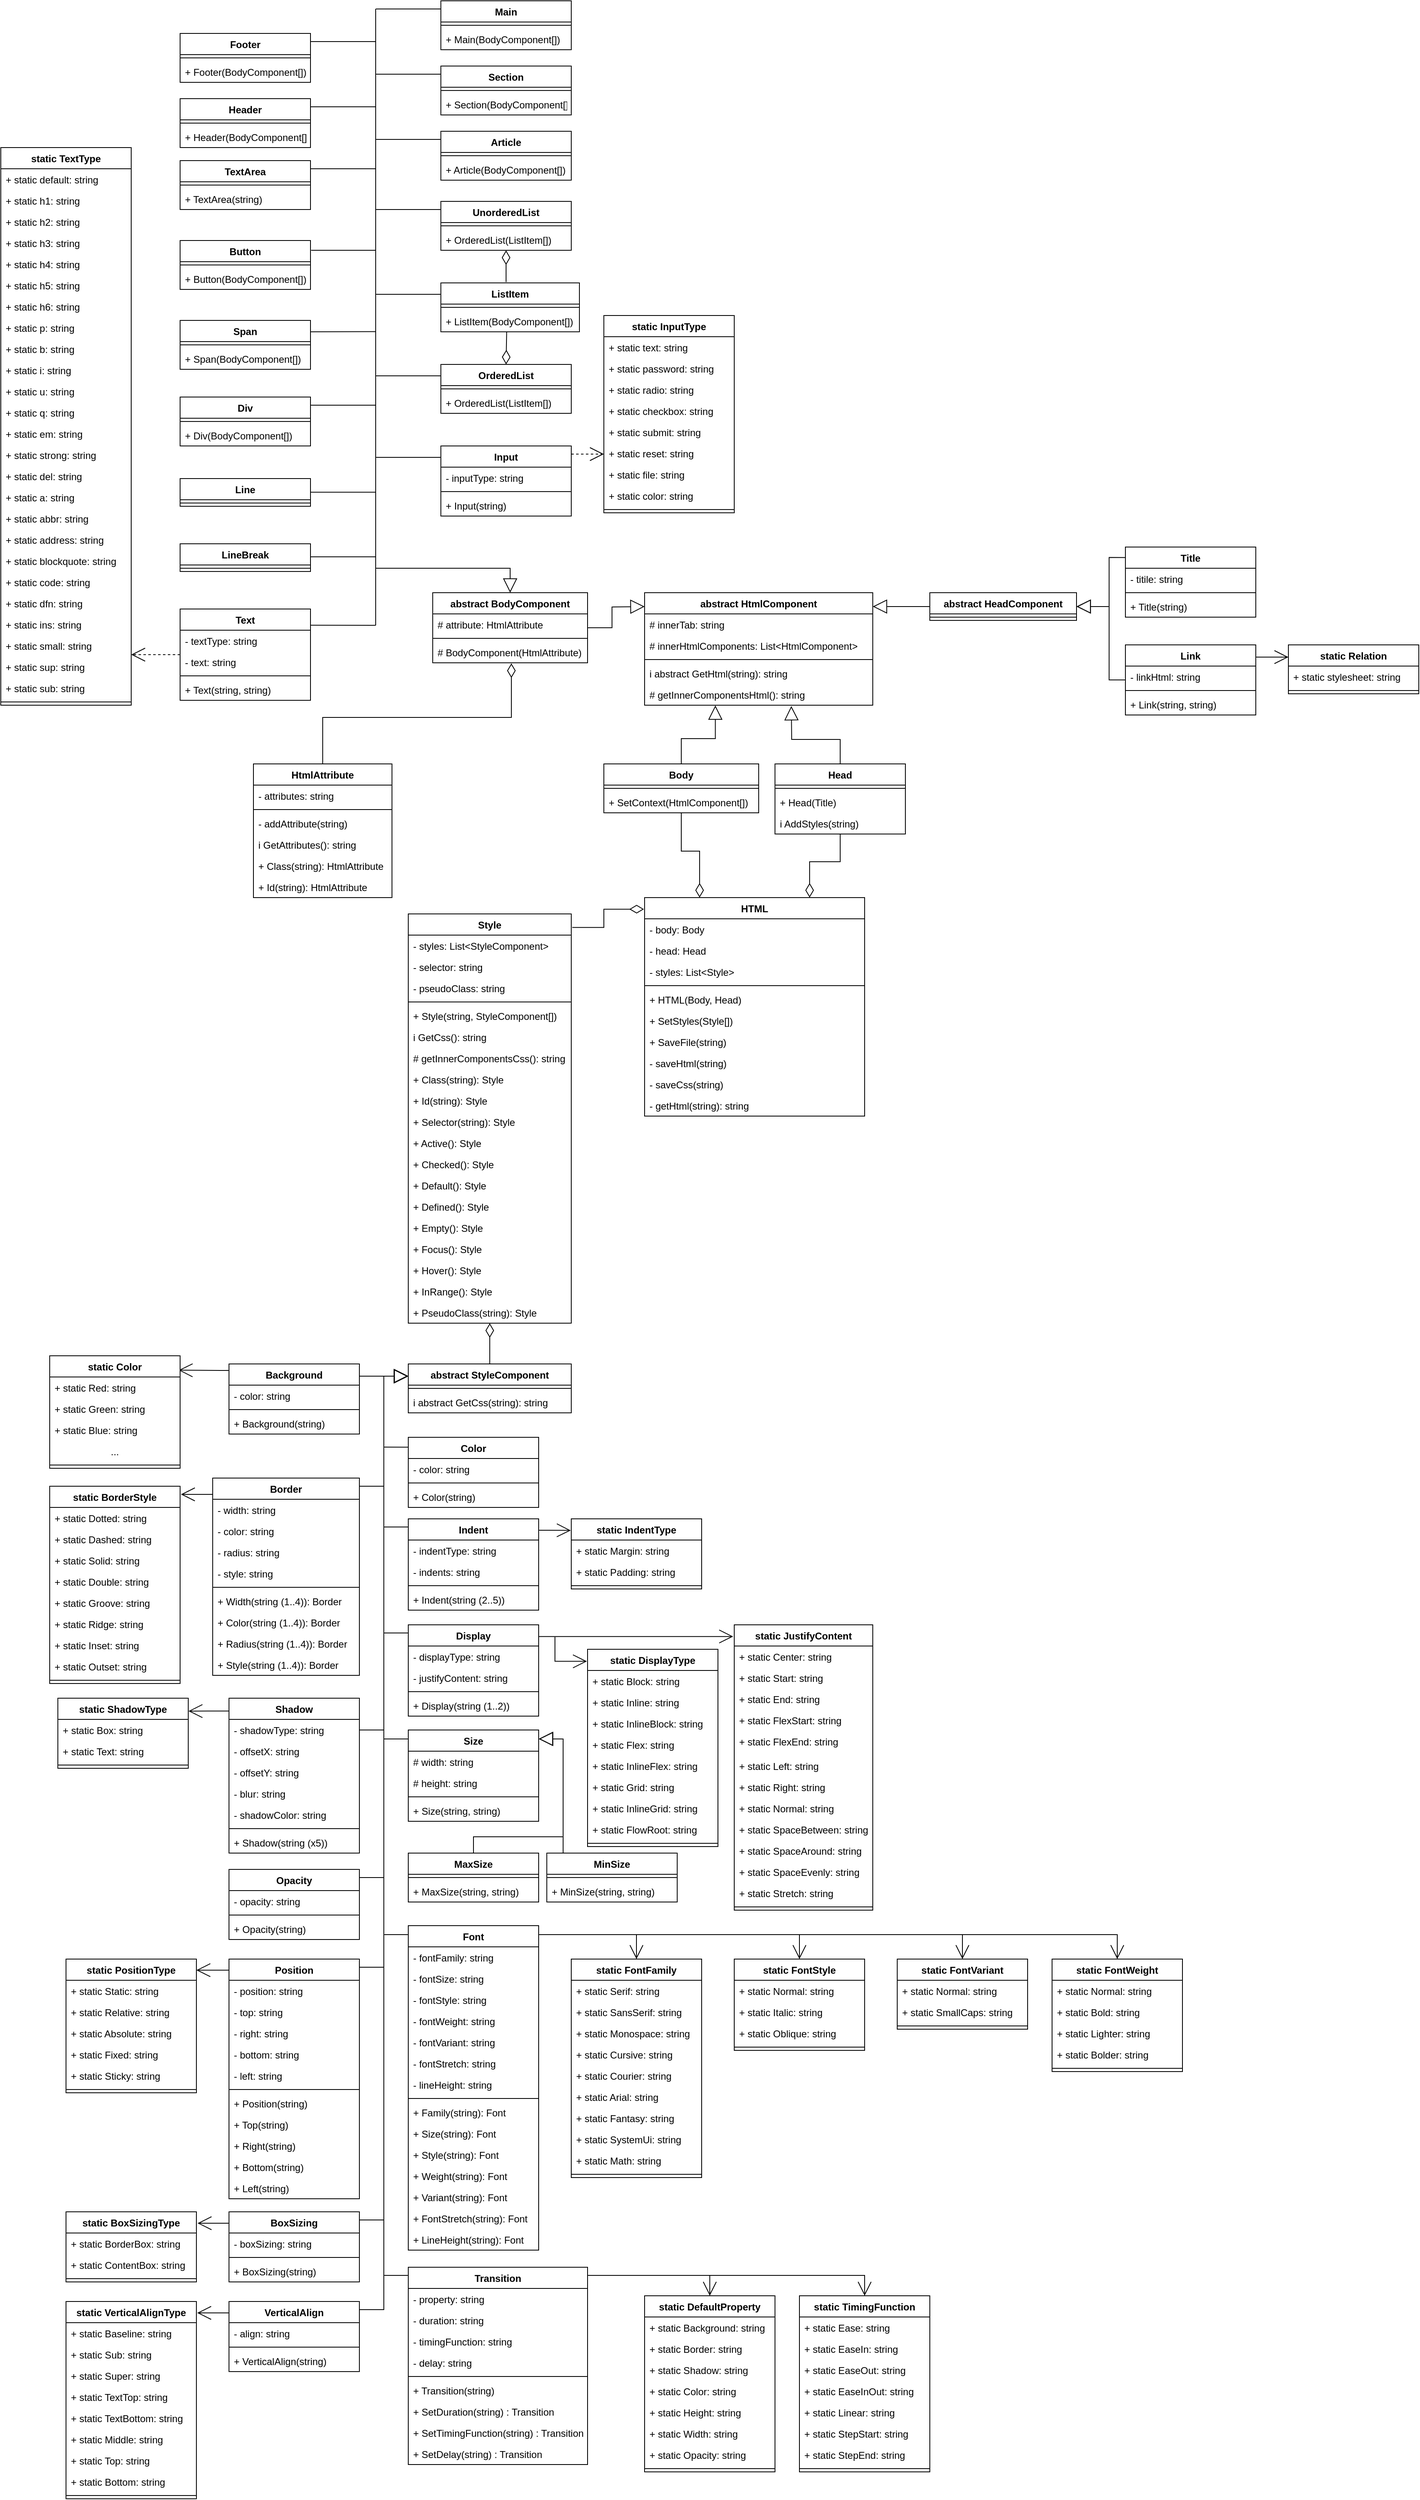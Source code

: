 <mxfile version="16.5.1" type="device"><diagram id="7qQ1JQrHntEopkOrLdUT" name="Страница 1"><mxGraphModel dx="441" dy="410" grid="1" gridSize="10" guides="1" tooltips="1" connect="1" arrows="1" fold="1" page="1" pageScale="1" pageWidth="3300" pageHeight="2339" math="0" shadow="0"><root><mxCell id="0"/><mxCell id="1" parent="0"/><mxCell id="wkUuDcJiOG_BlgrnTjRJ-1" value="HTML" style="swimlane;fontStyle=1;align=center;verticalAlign=top;childLayout=stackLayout;horizontal=1;startSize=26;horizontalStack=0;resizeParent=1;resizeParentMax=0;resizeLast=0;collapsible=1;marginBottom=0;" parent="1" vertex="1"><mxGeometry x="1650" y="1430" width="270" height="268" as="geometry"/></mxCell><mxCell id="wkUuDcJiOG_BlgrnTjRJ-2" value="- body: Body" style="text;strokeColor=none;fillColor=none;align=left;verticalAlign=top;spacingLeft=4;spacingRight=4;overflow=hidden;rotatable=0;points=[[0,0.5],[1,0.5]];portConstraint=eastwest;" parent="wkUuDcJiOG_BlgrnTjRJ-1" vertex="1"><mxGeometry y="26" width="270" height="26" as="geometry"/></mxCell><mxCell id="iSH7gvsI56LFmGUgCVXQ-9" value="- head: Head" style="text;strokeColor=none;fillColor=none;align=left;verticalAlign=top;spacingLeft=4;spacingRight=4;overflow=hidden;rotatable=0;points=[[0,0.5],[1,0.5]];portConstraint=eastwest;" parent="wkUuDcJiOG_BlgrnTjRJ-1" vertex="1"><mxGeometry y="52" width="270" height="26" as="geometry"/></mxCell><mxCell id="DT2rp2AE06CG0VpWR-Td-6" value="- styles: List&lt;Style&gt;" style="text;strokeColor=none;fillColor=none;align=left;verticalAlign=top;spacingLeft=4;spacingRight=4;overflow=hidden;rotatable=0;points=[[0,0.5],[1,0.5]];portConstraint=eastwest;" parent="wkUuDcJiOG_BlgrnTjRJ-1" vertex="1"><mxGeometry y="78" width="270" height="26" as="geometry"/></mxCell><mxCell id="wkUuDcJiOG_BlgrnTjRJ-3" value="" style="line;strokeWidth=1;fillColor=none;align=left;verticalAlign=middle;spacingTop=-1;spacingLeft=3;spacingRight=3;rotatable=0;labelPosition=right;points=[];portConstraint=eastwest;" parent="wkUuDcJiOG_BlgrnTjRJ-1" vertex="1"><mxGeometry y="104" width="270" height="8" as="geometry"/></mxCell><mxCell id="wkUuDcJiOG_BlgrnTjRJ-4" value="+ HTML(Body, Head)" style="text;strokeColor=none;fillColor=none;align=left;verticalAlign=top;spacingLeft=4;spacingRight=4;overflow=hidden;rotatable=0;points=[[0,0.5],[1,0.5]];portConstraint=eastwest;" parent="wkUuDcJiOG_BlgrnTjRJ-1" vertex="1"><mxGeometry y="112" width="270" height="26" as="geometry"/></mxCell><mxCell id="iSH7gvsI56LFmGUgCVXQ-46" value="+ SetStyles(Style[])" style="text;strokeColor=none;fillColor=none;align=left;verticalAlign=top;spacingLeft=4;spacingRight=4;overflow=hidden;rotatable=0;points=[[0,0.5],[1,0.5]];portConstraint=eastwest;" parent="wkUuDcJiOG_BlgrnTjRJ-1" vertex="1"><mxGeometry y="138" width="270" height="26" as="geometry"/></mxCell><mxCell id="iSH7gvsI56LFmGUgCVXQ-11" value="+ SaveFile(string)" style="text;strokeColor=none;fillColor=none;align=left;verticalAlign=top;spacingLeft=4;spacingRight=4;overflow=hidden;rotatable=0;points=[[0,0.5],[1,0.5]];portConstraint=eastwest;" parent="wkUuDcJiOG_BlgrnTjRJ-1" vertex="1"><mxGeometry y="164" width="270" height="26" as="geometry"/></mxCell><mxCell id="iSH7gvsI56LFmGUgCVXQ-10" value="- saveHtml(string)" style="text;strokeColor=none;fillColor=none;align=left;verticalAlign=top;spacingLeft=4;spacingRight=4;overflow=hidden;rotatable=0;points=[[0,0.5],[1,0.5]];portConstraint=eastwest;" parent="wkUuDcJiOG_BlgrnTjRJ-1" vertex="1"><mxGeometry y="190" width="270" height="26" as="geometry"/></mxCell><mxCell id="wkUuDcJiOG_BlgrnTjRJ-14" value="- saveCss(string)" style="text;strokeColor=none;fillColor=none;align=left;verticalAlign=top;spacingLeft=4;spacingRight=4;overflow=hidden;rotatable=0;points=[[0,0.5],[1,0.5]];portConstraint=eastwest;" parent="wkUuDcJiOG_BlgrnTjRJ-1" vertex="1"><mxGeometry y="216" width="270" height="26" as="geometry"/></mxCell><mxCell id="DT2rp2AE06CG0VpWR-Td-7" value="- getHtml(string): string" style="text;strokeColor=none;fillColor=none;align=left;verticalAlign=top;spacingLeft=4;spacingRight=4;overflow=hidden;rotatable=0;points=[[0,0.5],[1,0.5]];portConstraint=eastwest;" parent="wkUuDcJiOG_BlgrnTjRJ-1" vertex="1"><mxGeometry y="242" width="270" height="26" as="geometry"/></mxCell><mxCell id="wkUuDcJiOG_BlgrnTjRJ-5" value="abstract HtmlComponent" style="swimlane;fontStyle=1;align=center;verticalAlign=top;childLayout=stackLayout;horizontal=1;startSize=26;horizontalStack=0;resizeParent=1;resizeParentMax=0;resizeLast=0;collapsible=1;marginBottom=0;" parent="1" vertex="1"><mxGeometry x="1650" y="1056" width="280" height="138" as="geometry"/></mxCell><mxCell id="wkUuDcJiOG_BlgrnTjRJ-6" value="# innerTab: string" style="text;strokeColor=none;fillColor=none;align=left;verticalAlign=top;spacingLeft=4;spacingRight=4;overflow=hidden;rotatable=0;points=[[0,0.5],[1,0.5]];portConstraint=eastwest;" parent="wkUuDcJiOG_BlgrnTjRJ-5" vertex="1"><mxGeometry y="26" width="280" height="26" as="geometry"/></mxCell><mxCell id="DT2rp2AE06CG0VpWR-Td-3" value="# innerHtmlComponents: List&lt;HtmlComponent&gt;" style="text;strokeColor=none;fillColor=none;align=left;verticalAlign=top;spacingLeft=4;spacingRight=4;overflow=hidden;rotatable=0;points=[[0,0.5],[1,0.5]];portConstraint=eastwest;" parent="wkUuDcJiOG_BlgrnTjRJ-5" vertex="1"><mxGeometry y="52" width="280" height="26" as="geometry"/></mxCell><mxCell id="wkUuDcJiOG_BlgrnTjRJ-7" value="" style="line;strokeWidth=1;fillColor=none;align=left;verticalAlign=middle;spacingTop=-1;spacingLeft=3;spacingRight=3;rotatable=0;labelPosition=right;points=[];portConstraint=eastwest;" parent="wkUuDcJiOG_BlgrnTjRJ-5" vertex="1"><mxGeometry y="78" width="280" height="8" as="geometry"/></mxCell><mxCell id="wkUuDcJiOG_BlgrnTjRJ-8" value="i abstract GetHtml(string): string" style="text;strokeColor=none;fillColor=none;align=left;verticalAlign=top;spacingLeft=4;spacingRight=4;overflow=hidden;rotatable=0;points=[[0,0.5],[1,0.5]];portConstraint=eastwest;" parent="wkUuDcJiOG_BlgrnTjRJ-5" vertex="1"><mxGeometry y="86" width="280" height="26" as="geometry"/></mxCell><mxCell id="DT2rp2AE06CG0VpWR-Td-4" value="# getInnerComponentsHtml(): string" style="text;strokeColor=none;fillColor=none;align=left;verticalAlign=top;spacingLeft=4;spacingRight=4;overflow=hidden;rotatable=0;points=[[0,0.5],[1,0.5]];portConstraint=eastwest;" parent="wkUuDcJiOG_BlgrnTjRJ-5" vertex="1"><mxGeometry y="112" width="280" height="26" as="geometry"/></mxCell><mxCell id="wkUuDcJiOG_BlgrnTjRJ-9" value="Button" style="swimlane;fontStyle=1;align=center;verticalAlign=top;childLayout=stackLayout;horizontal=1;startSize=26;horizontalStack=0;resizeParent=1;resizeParentMax=0;resizeLast=0;collapsible=1;marginBottom=0;" parent="1" vertex="1"><mxGeometry x="1080" y="624" width="160" height="60" as="geometry"/></mxCell><mxCell id="wkUuDcJiOG_BlgrnTjRJ-11" value="" style="line;strokeWidth=1;fillColor=none;align=left;verticalAlign=middle;spacingTop=-1;spacingLeft=3;spacingRight=3;rotatable=0;labelPosition=right;points=[];portConstraint=eastwest;" parent="wkUuDcJiOG_BlgrnTjRJ-9" vertex="1"><mxGeometry y="26" width="160" height="8" as="geometry"/></mxCell><mxCell id="wkUuDcJiOG_BlgrnTjRJ-12" value="+ Button(BodyComponent[])" style="text;strokeColor=none;fillColor=none;align=left;verticalAlign=top;spacingLeft=4;spacingRight=4;overflow=hidden;rotatable=0;points=[[0,0.5],[1,0.5]];portConstraint=eastwest;" parent="wkUuDcJiOG_BlgrnTjRJ-9" vertex="1"><mxGeometry y="34" width="160" height="26" as="geometry"/></mxCell><mxCell id="DT2rp2AE06CG0VpWR-Td-51" style="edgeStyle=orthogonalEdgeStyle;rounded=0;orthogonalLoop=1;jettySize=auto;html=1;entryX=0.25;entryY=0;entryDx=0;entryDy=0;endArrow=diamondThin;endFill=0;startSize=15;endSize=15;" parent="1" source="DT2rp2AE06CG0VpWR-Td-8" target="wkUuDcJiOG_BlgrnTjRJ-1" edge="1"><mxGeometry relative="1" as="geometry"/></mxCell><mxCell id="BFlzg-faqgpSAwEhUF11-7" style="edgeStyle=orthogonalEdgeStyle;rounded=0;orthogonalLoop=1;jettySize=auto;html=1;entryX=0.31;entryY=1.011;entryDx=0;entryDy=0;entryPerimeter=0;endArrow=block;endFill=0;startSize=15;endSize=15;" parent="1" source="DT2rp2AE06CG0VpWR-Td-8" target="DT2rp2AE06CG0VpWR-Td-4" edge="1"><mxGeometry relative="1" as="geometry"/></mxCell><mxCell id="DT2rp2AE06CG0VpWR-Td-8" value="Body" style="swimlane;fontStyle=1;align=center;verticalAlign=top;childLayout=stackLayout;horizontal=1;startSize=26;horizontalStack=0;resizeParent=1;resizeParentMax=0;resizeLast=0;collapsible=1;marginBottom=0;" parent="1" vertex="1"><mxGeometry x="1600" y="1266" width="190" height="60" as="geometry"/></mxCell><mxCell id="DT2rp2AE06CG0VpWR-Td-10" value="" style="line;strokeWidth=1;fillColor=none;align=left;verticalAlign=middle;spacingTop=-1;spacingLeft=3;spacingRight=3;rotatable=0;labelPosition=right;points=[];portConstraint=eastwest;" parent="DT2rp2AE06CG0VpWR-Td-8" vertex="1"><mxGeometry y="26" width="190" height="8" as="geometry"/></mxCell><mxCell id="DT2rp2AE06CG0VpWR-Td-11" value="+ SetContext(HtmlComponent[])" style="text;strokeColor=none;fillColor=none;align=left;verticalAlign=top;spacingLeft=4;spacingRight=4;overflow=hidden;rotatable=0;points=[[0,0.5],[1,0.5]];portConstraint=eastwest;" parent="DT2rp2AE06CG0VpWR-Td-8" vertex="1"><mxGeometry y="34" width="190" height="26" as="geometry"/></mxCell><mxCell id="DT2rp2AE06CG0VpWR-Td-52" style="edgeStyle=orthogonalEdgeStyle;rounded=0;orthogonalLoop=1;jettySize=auto;html=1;entryX=0.75;entryY=0;entryDx=0;entryDy=0;endArrow=diamondThin;endFill=0;startSize=15;endSize=15;" parent="1" source="DT2rp2AE06CG0VpWR-Td-13" target="wkUuDcJiOG_BlgrnTjRJ-1" edge="1"><mxGeometry relative="1" as="geometry"/></mxCell><mxCell id="BFlzg-faqgpSAwEhUF11-8" style="edgeStyle=orthogonalEdgeStyle;rounded=0;orthogonalLoop=1;jettySize=auto;html=1;endArrow=block;endFill=0;startSize=15;endSize=15;" parent="1" source="DT2rp2AE06CG0VpWR-Td-13" edge="1"><mxGeometry relative="1" as="geometry"><mxPoint x="1830" y="1195" as="targetPoint"/></mxGeometry></mxCell><mxCell id="DT2rp2AE06CG0VpWR-Td-13" value="Head" style="swimlane;fontStyle=1;align=center;verticalAlign=top;childLayout=stackLayout;horizontal=1;startSize=26;horizontalStack=0;resizeParent=1;resizeParentMax=0;resizeLast=0;collapsible=1;marginBottom=0;" parent="1" vertex="1"><mxGeometry x="1810" y="1266" width="160" height="86" as="geometry"/></mxCell><mxCell id="DT2rp2AE06CG0VpWR-Td-15" value="" style="line;strokeWidth=1;fillColor=none;align=left;verticalAlign=middle;spacingTop=-1;spacingLeft=3;spacingRight=3;rotatable=0;labelPosition=right;points=[];portConstraint=eastwest;" parent="DT2rp2AE06CG0VpWR-Td-13" vertex="1"><mxGeometry y="26" width="160" height="8" as="geometry"/></mxCell><mxCell id="cfumH8Me2yMOUJsv7lcW-88" value="+ Head(Title)" style="text;strokeColor=none;fillColor=none;align=left;verticalAlign=top;spacingLeft=4;spacingRight=4;overflow=hidden;rotatable=0;points=[[0,0.5],[1,0.5]];portConstraint=eastwest;" parent="DT2rp2AE06CG0VpWR-Td-13" vertex="1"><mxGeometry y="34" width="160" height="26" as="geometry"/></mxCell><mxCell id="iSH7gvsI56LFmGUgCVXQ-35" value="i AddStyles(string)" style="text;strokeColor=none;fillColor=none;align=left;verticalAlign=top;spacingLeft=4;spacingRight=4;overflow=hidden;rotatable=0;points=[[0,0.5],[1,0.5]];portConstraint=eastwest;" parent="DT2rp2AE06CG0VpWR-Td-13" vertex="1"><mxGeometry y="60" width="160" height="26" as="geometry"/></mxCell><mxCell id="BFlzg-faqgpSAwEhUF11-11" style="edgeStyle=orthogonalEdgeStyle;rounded=0;orthogonalLoop=1;jettySize=auto;html=1;entryX=1;entryY=0.923;entryDx=0;entryDy=0;entryPerimeter=0;endArrow=open;endFill=0;startSize=15;endSize=15;dashed=1;" parent="1" source="DT2rp2AE06CG0VpWR-Td-37" target="cfumH8Me2yMOUJsv7lcW-59" edge="1"><mxGeometry relative="1" as="geometry"/></mxCell><mxCell id="DT2rp2AE06CG0VpWR-Td-37" value="Text" style="swimlane;fontStyle=1;align=center;verticalAlign=top;childLayout=stackLayout;horizontal=1;startSize=26;horizontalStack=0;resizeParent=1;resizeParentMax=0;resizeLast=0;collapsible=1;marginBottom=0;" parent="1" vertex="1"><mxGeometry x="1080" y="1076" width="160" height="112" as="geometry"/></mxCell><mxCell id="DT2rp2AE06CG0VpWR-Td-38" value="- textType: string" style="text;strokeColor=none;fillColor=none;align=left;verticalAlign=top;spacingLeft=4;spacingRight=4;overflow=hidden;rotatable=0;points=[[0,0.5],[1,0.5]];portConstraint=eastwest;" parent="DT2rp2AE06CG0VpWR-Td-37" vertex="1"><mxGeometry y="26" width="160" height="26" as="geometry"/></mxCell><mxCell id="DT2rp2AE06CG0VpWR-Td-41" value="- text: string" style="text;strokeColor=none;fillColor=none;align=left;verticalAlign=top;spacingLeft=4;spacingRight=4;overflow=hidden;rotatable=0;points=[[0,0.5],[1,0.5]];portConstraint=eastwest;" parent="DT2rp2AE06CG0VpWR-Td-37" vertex="1"><mxGeometry y="52" width="160" height="26" as="geometry"/></mxCell><mxCell id="DT2rp2AE06CG0VpWR-Td-39" value="" style="line;strokeWidth=1;fillColor=none;align=left;verticalAlign=middle;spacingTop=-1;spacingLeft=3;spacingRight=3;rotatable=0;labelPosition=right;points=[];portConstraint=eastwest;" parent="DT2rp2AE06CG0VpWR-Td-37" vertex="1"><mxGeometry y="78" width="160" height="8" as="geometry"/></mxCell><mxCell id="DT2rp2AE06CG0VpWR-Td-40" value="+ Text(string, string)" style="text;strokeColor=none;fillColor=none;align=left;verticalAlign=top;spacingLeft=4;spacingRight=4;overflow=hidden;rotatable=0;points=[[0,0.5],[1,0.5]];portConstraint=eastwest;" parent="DT2rp2AE06CG0VpWR-Td-37" vertex="1"><mxGeometry y="86" width="160" height="26" as="geometry"/></mxCell><mxCell id="DT2rp2AE06CG0VpWR-Td-43" value="static TextType" style="swimlane;fontStyle=1;align=center;verticalAlign=top;childLayout=stackLayout;horizontal=1;startSize=26;horizontalStack=0;resizeParent=1;resizeParentMax=0;resizeLast=0;collapsible=1;marginBottom=0;" parent="1" vertex="1"><mxGeometry x="860" y="510" width="160" height="684" as="geometry"/></mxCell><mxCell id="cfumH8Me2yMOUJsv7lcW-2" value="+ static default: string" style="text;strokeColor=none;fillColor=none;align=left;verticalAlign=top;spacingLeft=4;spacingRight=4;overflow=hidden;rotatable=0;points=[[0,0.5],[1,0.5]];portConstraint=eastwest;" parent="DT2rp2AE06CG0VpWR-Td-43" vertex="1"><mxGeometry y="26" width="160" height="26" as="geometry"/></mxCell><mxCell id="cfumH8Me2yMOUJsv7lcW-27" value="+ static h1: string" style="text;strokeColor=none;fillColor=none;align=left;verticalAlign=top;spacingLeft=4;spacingRight=4;overflow=hidden;rotatable=0;points=[[0,0.5],[1,0.5]];portConstraint=eastwest;" parent="DT2rp2AE06CG0VpWR-Td-43" vertex="1"><mxGeometry y="52" width="160" height="26" as="geometry"/></mxCell><mxCell id="cfumH8Me2yMOUJsv7lcW-26" value="+ static h2: string" style="text;strokeColor=none;fillColor=none;align=left;verticalAlign=top;spacingLeft=4;spacingRight=4;overflow=hidden;rotatable=0;points=[[0,0.5],[1,0.5]];portConstraint=eastwest;" parent="DT2rp2AE06CG0VpWR-Td-43" vertex="1"><mxGeometry y="78" width="160" height="26" as="geometry"/></mxCell><mxCell id="cfumH8Me2yMOUJsv7lcW-25" value="+ static h3: string" style="text;strokeColor=none;fillColor=none;align=left;verticalAlign=top;spacingLeft=4;spacingRight=4;overflow=hidden;rotatable=0;points=[[0,0.5],[1,0.5]];portConstraint=eastwest;" parent="DT2rp2AE06CG0VpWR-Td-43" vertex="1"><mxGeometry y="104" width="160" height="26" as="geometry"/></mxCell><mxCell id="cfumH8Me2yMOUJsv7lcW-24" value="+ static h4: string" style="text;strokeColor=none;fillColor=none;align=left;verticalAlign=top;spacingLeft=4;spacingRight=4;overflow=hidden;rotatable=0;points=[[0,0.5],[1,0.5]];portConstraint=eastwest;" parent="DT2rp2AE06CG0VpWR-Td-43" vertex="1"><mxGeometry y="130" width="160" height="26" as="geometry"/></mxCell><mxCell id="cfumH8Me2yMOUJsv7lcW-23" value="+ static h5: string" style="text;strokeColor=none;fillColor=none;align=left;verticalAlign=top;spacingLeft=4;spacingRight=4;overflow=hidden;rotatable=0;points=[[0,0.5],[1,0.5]];portConstraint=eastwest;" parent="DT2rp2AE06CG0VpWR-Td-43" vertex="1"><mxGeometry y="156" width="160" height="26" as="geometry"/></mxCell><mxCell id="DT2rp2AE06CG0VpWR-Td-44" value="+ static h6: string" style="text;strokeColor=none;fillColor=none;align=left;verticalAlign=top;spacingLeft=4;spacingRight=4;overflow=hidden;rotatable=0;points=[[0,0.5],[1,0.5]];portConstraint=eastwest;" parent="DT2rp2AE06CG0VpWR-Td-43" vertex="1"><mxGeometry y="182" width="160" height="26" as="geometry"/></mxCell><mxCell id="DT2rp2AE06CG0VpWR-Td-47" value="+ static p: string" style="text;strokeColor=none;fillColor=none;align=left;verticalAlign=top;spacingLeft=4;spacingRight=4;overflow=hidden;rotatable=0;points=[[0,0.5],[1,0.5]];portConstraint=eastwest;" parent="DT2rp2AE06CG0VpWR-Td-43" vertex="1"><mxGeometry y="208" width="160" height="26" as="geometry"/></mxCell><mxCell id="cfumH8Me2yMOUJsv7lcW-7" value="+ static b: string" style="text;strokeColor=none;fillColor=none;align=left;verticalAlign=top;spacingLeft=4;spacingRight=4;overflow=hidden;rotatable=0;points=[[0,0.5],[1,0.5]];portConstraint=eastwest;" parent="DT2rp2AE06CG0VpWR-Td-43" vertex="1"><mxGeometry y="234" width="160" height="26" as="geometry"/></mxCell><mxCell id="cfumH8Me2yMOUJsv7lcW-58" value="+ static i: string" style="text;strokeColor=none;fillColor=none;align=left;verticalAlign=top;spacingLeft=4;spacingRight=4;overflow=hidden;rotatable=0;points=[[0,0.5],[1,0.5]];portConstraint=eastwest;" parent="DT2rp2AE06CG0VpWR-Td-43" vertex="1"><mxGeometry y="260" width="160" height="26" as="geometry"/></mxCell><mxCell id="cfumH8Me2yMOUJsv7lcW-71" value="+ static u: string" style="text;strokeColor=none;fillColor=none;align=left;verticalAlign=top;spacingLeft=4;spacingRight=4;overflow=hidden;rotatable=0;points=[[0,0.5],[1,0.5]];portConstraint=eastwest;" parent="DT2rp2AE06CG0VpWR-Td-43" vertex="1"><mxGeometry y="286" width="160" height="26" as="geometry"/></mxCell><mxCell id="cfumH8Me2yMOUJsv7lcW-31" value="+ static q: string" style="text;strokeColor=none;fillColor=none;align=left;verticalAlign=top;spacingLeft=4;spacingRight=4;overflow=hidden;rotatable=0;points=[[0,0.5],[1,0.5]];portConstraint=eastwest;" parent="DT2rp2AE06CG0VpWR-Td-43" vertex="1"><mxGeometry y="312" width="160" height="26" as="geometry"/></mxCell><mxCell id="DT2rp2AE06CG0VpWR-Td-48" value="+ static em: string" style="text;strokeColor=none;fillColor=none;align=left;verticalAlign=top;spacingLeft=4;spacingRight=4;overflow=hidden;rotatable=0;points=[[0,0.5],[1,0.5]];portConstraint=eastwest;" parent="DT2rp2AE06CG0VpWR-Td-43" vertex="1"><mxGeometry y="338" width="160" height="26" as="geometry"/></mxCell><mxCell id="cfumH8Me2yMOUJsv7lcW-60" value="+ static strong: string" style="text;strokeColor=none;fillColor=none;align=left;verticalAlign=top;spacingLeft=4;spacingRight=4;overflow=hidden;rotatable=0;points=[[0,0.5],[1,0.5]];portConstraint=eastwest;" parent="DT2rp2AE06CG0VpWR-Td-43" vertex="1"><mxGeometry y="364" width="160" height="26" as="geometry"/></mxCell><mxCell id="cfumH8Me2yMOUJsv7lcW-16" value="+ static del: string" style="text;strokeColor=none;fillColor=none;align=left;verticalAlign=top;spacingLeft=4;spacingRight=4;overflow=hidden;rotatable=0;points=[[0,0.5],[1,0.5]];portConstraint=eastwest;" parent="DT2rp2AE06CG0VpWR-Td-43" vertex="1"><mxGeometry y="390" width="160" height="26" as="geometry"/></mxCell><mxCell id="cfumH8Me2yMOUJsv7lcW-4" value="+ static a: string" style="text;strokeColor=none;fillColor=none;align=left;verticalAlign=top;spacingLeft=4;spacingRight=4;overflow=hidden;rotatable=0;points=[[0,0.5],[1,0.5]];portConstraint=eastwest;" parent="DT2rp2AE06CG0VpWR-Td-43" vertex="1"><mxGeometry y="416" width="160" height="26" as="geometry"/></mxCell><mxCell id="cfumH8Me2yMOUJsv7lcW-5" value="+ static abbr: string" style="text;strokeColor=none;fillColor=none;align=left;verticalAlign=top;spacingLeft=4;spacingRight=4;overflow=hidden;rotatable=0;points=[[0,0.5],[1,0.5]];portConstraint=eastwest;" parent="DT2rp2AE06CG0VpWR-Td-43" vertex="1"><mxGeometry y="442" width="160" height="26" as="geometry"/></mxCell><mxCell id="cfumH8Me2yMOUJsv7lcW-6" value="+ static address: string" style="text;strokeColor=none;fillColor=none;align=left;verticalAlign=top;spacingLeft=4;spacingRight=4;overflow=hidden;rotatable=0;points=[[0,0.5],[1,0.5]];portConstraint=eastwest;" parent="DT2rp2AE06CG0VpWR-Td-43" vertex="1"><mxGeometry y="468" width="160" height="26" as="geometry"/></mxCell><mxCell id="cfumH8Me2yMOUJsv7lcW-8" value="+ static blockquote: string" style="text;strokeColor=none;fillColor=none;align=left;verticalAlign=top;spacingLeft=4;spacingRight=4;overflow=hidden;rotatable=0;points=[[0,0.5],[1,0.5]];portConstraint=eastwest;" parent="DT2rp2AE06CG0VpWR-Td-43" vertex="1"><mxGeometry y="494" width="160" height="26" as="geometry"/></mxCell><mxCell id="cfumH8Me2yMOUJsv7lcW-15" value="+ static code: string" style="text;strokeColor=none;fillColor=none;align=left;verticalAlign=top;spacingLeft=4;spacingRight=4;overflow=hidden;rotatable=0;points=[[0,0.5],[1,0.5]];portConstraint=eastwest;" parent="DT2rp2AE06CG0VpWR-Td-43" vertex="1"><mxGeometry y="520" width="160" height="26" as="geometry"/></mxCell><mxCell id="cfumH8Me2yMOUJsv7lcW-49" value="+ static dfn: string" style="text;strokeColor=none;fillColor=none;align=left;verticalAlign=top;spacingLeft=4;spacingRight=4;overflow=hidden;rotatable=0;points=[[0,0.5],[1,0.5]];portConstraint=eastwest;" parent="DT2rp2AE06CG0VpWR-Td-43" vertex="1"><mxGeometry y="546" width="160" height="26" as="geometry"/></mxCell><mxCell id="cfumH8Me2yMOUJsv7lcW-22" value="+ static ins: string" style="text;strokeColor=none;fillColor=none;align=left;verticalAlign=top;spacingLeft=4;spacingRight=4;overflow=hidden;rotatable=0;points=[[0,0.5],[1,0.5]];portConstraint=eastwest;" parent="DT2rp2AE06CG0VpWR-Td-43" vertex="1"><mxGeometry y="572" width="160" height="26" as="geometry"/></mxCell><mxCell id="cfumH8Me2yMOUJsv7lcW-59" value="+ static small: string" style="text;strokeColor=none;fillColor=none;align=left;verticalAlign=top;spacingLeft=4;spacingRight=4;overflow=hidden;rotatable=0;points=[[0,0.5],[1,0.5]];portConstraint=eastwest;" parent="DT2rp2AE06CG0VpWR-Td-43" vertex="1"><mxGeometry y="598" width="160" height="26" as="geometry"/></mxCell><mxCell id="cfumH8Me2yMOUJsv7lcW-65" value="+ static sup: string" style="text;strokeColor=none;fillColor=none;align=left;verticalAlign=top;spacingLeft=4;spacingRight=4;overflow=hidden;rotatable=0;points=[[0,0.5],[1,0.5]];portConstraint=eastwest;" parent="DT2rp2AE06CG0VpWR-Td-43" vertex="1"><mxGeometry y="624" width="160" height="26" as="geometry"/></mxCell><mxCell id="cfumH8Me2yMOUJsv7lcW-66" value="+ static sub: string" style="text;strokeColor=none;fillColor=none;align=left;verticalAlign=top;spacingLeft=4;spacingRight=4;overflow=hidden;rotatable=0;points=[[0,0.5],[1,0.5]];portConstraint=eastwest;" parent="DT2rp2AE06CG0VpWR-Td-43" vertex="1"><mxGeometry y="650" width="160" height="26" as="geometry"/></mxCell><mxCell id="DT2rp2AE06CG0VpWR-Td-45" value="" style="line;strokeWidth=1;fillColor=none;align=left;verticalAlign=middle;spacingTop=-1;spacingLeft=3;spacingRight=3;rotatable=0;labelPosition=right;points=[];portConstraint=eastwest;" parent="DT2rp2AE06CG0VpWR-Td-43" vertex="1"><mxGeometry y="676" width="160" height="8" as="geometry"/></mxCell><mxCell id="cfumH8Me2yMOUJsv7lcW-9" value="LineBreak" style="swimlane;fontStyle=1;align=center;verticalAlign=top;childLayout=stackLayout;horizontal=1;startSize=26;horizontalStack=0;resizeParent=1;resizeParentMax=0;resizeLast=0;collapsible=1;marginBottom=0;" parent="1" vertex="1"><mxGeometry x="1080" y="996" width="160" height="34" as="geometry"/></mxCell><mxCell id="cfumH8Me2yMOUJsv7lcW-11" value="" style="line;strokeWidth=1;fillColor=none;align=left;verticalAlign=middle;spacingTop=-1;spacingLeft=3;spacingRight=3;rotatable=0;labelPosition=right;points=[];portConstraint=eastwest;" parent="cfumH8Me2yMOUJsv7lcW-9" vertex="1"><mxGeometry y="26" width="160" height="8" as="geometry"/></mxCell><mxCell id="cfumH8Me2yMOUJsv7lcW-17" value="Div" style="swimlane;fontStyle=1;align=center;verticalAlign=top;childLayout=stackLayout;horizontal=1;startSize=26;horizontalStack=0;resizeParent=1;resizeParentMax=0;resizeLast=0;collapsible=1;marginBottom=0;" parent="1" vertex="1"><mxGeometry x="1080" y="816" width="160" height="60" as="geometry"/></mxCell><mxCell id="cfumH8Me2yMOUJsv7lcW-19" value="" style="line;strokeWidth=1;fillColor=none;align=left;verticalAlign=middle;spacingTop=-1;spacingLeft=3;spacingRight=3;rotatable=0;labelPosition=right;points=[];portConstraint=eastwest;" parent="cfumH8Me2yMOUJsv7lcW-17" vertex="1"><mxGeometry y="26" width="160" height="8" as="geometry"/></mxCell><mxCell id="cfumH8Me2yMOUJsv7lcW-20" value="+ Div(BodyComponent[])" style="text;strokeColor=none;fillColor=none;align=left;verticalAlign=top;spacingLeft=4;spacingRight=4;overflow=hidden;rotatable=0;points=[[0,0.5],[1,0.5]];portConstraint=eastwest;" parent="cfumH8Me2yMOUJsv7lcW-17" vertex="1"><mxGeometry y="34" width="160" height="26" as="geometry"/></mxCell><mxCell id="cfumH8Me2yMOUJsv7lcW-28" value="Line" style="swimlane;fontStyle=1;align=center;verticalAlign=top;childLayout=stackLayout;horizontal=1;startSize=26;horizontalStack=0;resizeParent=1;resizeParentMax=0;resizeLast=0;collapsible=1;marginBottom=0;" parent="1" vertex="1"><mxGeometry x="1080" y="916" width="160" height="34" as="geometry"/></mxCell><mxCell id="cfumH8Me2yMOUJsv7lcW-29" value="" style="line;strokeWidth=1;fillColor=none;align=left;verticalAlign=middle;spacingTop=-1;spacingLeft=3;spacingRight=3;rotatable=0;labelPosition=right;points=[];portConstraint=eastwest;" parent="cfumH8Me2yMOUJsv7lcW-28" vertex="1"><mxGeometry y="26" width="160" height="8" as="geometry"/></mxCell><mxCell id="cfumH8Me2yMOUJsv7lcW-32" value="Input" style="swimlane;fontStyle=1;align=center;verticalAlign=top;childLayout=stackLayout;horizontal=1;startSize=26;horizontalStack=0;resizeParent=1;resizeParentMax=0;resizeLast=0;collapsible=1;marginBottom=0;" parent="1" vertex="1"><mxGeometry x="1400" y="876" width="160" height="86" as="geometry"/></mxCell><mxCell id="cfumH8Me2yMOUJsv7lcW-33" value="- inputType: string" style="text;strokeColor=none;fillColor=none;align=left;verticalAlign=top;spacingLeft=4;spacingRight=4;overflow=hidden;rotatable=0;points=[[0,0.5],[1,0.5]];portConstraint=eastwest;" parent="cfumH8Me2yMOUJsv7lcW-32" vertex="1"><mxGeometry y="26" width="160" height="26" as="geometry"/></mxCell><mxCell id="cfumH8Me2yMOUJsv7lcW-34" value="" style="line;strokeWidth=1;fillColor=none;align=left;verticalAlign=middle;spacingTop=-1;spacingLeft=3;spacingRight=3;rotatable=0;labelPosition=right;points=[];portConstraint=eastwest;" parent="cfumH8Me2yMOUJsv7lcW-32" vertex="1"><mxGeometry y="52" width="160" height="8" as="geometry"/></mxCell><mxCell id="cfumH8Me2yMOUJsv7lcW-35" value="+ Input(string)" style="text;strokeColor=none;fillColor=none;align=left;verticalAlign=top;spacingLeft=4;spacingRight=4;overflow=hidden;rotatable=0;points=[[0,0.5],[1,0.5]];portConstraint=eastwest;" parent="cfumH8Me2yMOUJsv7lcW-32" vertex="1"><mxGeometry y="60" width="160" height="26" as="geometry"/></mxCell><mxCell id="cfumH8Me2yMOUJsv7lcW-36" value="static InputType" style="swimlane;fontStyle=1;align=center;verticalAlign=top;childLayout=stackLayout;horizontal=1;startSize=26;horizontalStack=0;resizeParent=1;resizeParentMax=0;resizeLast=0;collapsible=1;marginBottom=0;" parent="1" vertex="1"><mxGeometry x="1600" y="716" width="160" height="242" as="geometry"/></mxCell><mxCell id="cfumH8Me2yMOUJsv7lcW-37" value="+ static text: string" style="text;strokeColor=none;fillColor=none;align=left;verticalAlign=top;spacingLeft=4;spacingRight=4;overflow=hidden;rotatable=0;points=[[0,0.5],[1,0.5]];portConstraint=eastwest;" parent="cfumH8Me2yMOUJsv7lcW-36" vertex="1"><mxGeometry y="26" width="160" height="26" as="geometry"/></mxCell><mxCell id="cfumH8Me2yMOUJsv7lcW-40" value="+ static password: string" style="text;strokeColor=none;fillColor=none;align=left;verticalAlign=top;spacingLeft=4;spacingRight=4;overflow=hidden;rotatable=0;points=[[0,0.5],[1,0.5]];portConstraint=eastwest;" parent="cfumH8Me2yMOUJsv7lcW-36" vertex="1"><mxGeometry y="52" width="160" height="26" as="geometry"/></mxCell><mxCell id="cfumH8Me2yMOUJsv7lcW-41" value="+ static radio: string" style="text;strokeColor=none;fillColor=none;align=left;verticalAlign=top;spacingLeft=4;spacingRight=4;overflow=hidden;rotatable=0;points=[[0,0.5],[1,0.5]];portConstraint=eastwest;" parent="cfumH8Me2yMOUJsv7lcW-36" vertex="1"><mxGeometry y="78" width="160" height="26" as="geometry"/></mxCell><mxCell id="cfumH8Me2yMOUJsv7lcW-42" value="+ static checkbox: string" style="text;strokeColor=none;fillColor=none;align=left;verticalAlign=top;spacingLeft=4;spacingRight=4;overflow=hidden;rotatable=0;points=[[0,0.5],[1,0.5]];portConstraint=eastwest;" parent="cfumH8Me2yMOUJsv7lcW-36" vertex="1"><mxGeometry y="104" width="160" height="26" as="geometry"/></mxCell><mxCell id="cfumH8Me2yMOUJsv7lcW-43" value="+ static submit: string" style="text;strokeColor=none;fillColor=none;align=left;verticalAlign=top;spacingLeft=4;spacingRight=4;overflow=hidden;rotatable=0;points=[[0,0.5],[1,0.5]];portConstraint=eastwest;" parent="cfumH8Me2yMOUJsv7lcW-36" vertex="1"><mxGeometry y="130" width="160" height="26" as="geometry"/></mxCell><mxCell id="cfumH8Me2yMOUJsv7lcW-44" value="+ static reset: string" style="text;strokeColor=none;fillColor=none;align=left;verticalAlign=top;spacingLeft=4;spacingRight=4;overflow=hidden;rotatable=0;points=[[0,0.5],[1,0.5]];portConstraint=eastwest;" parent="cfumH8Me2yMOUJsv7lcW-36" vertex="1"><mxGeometry y="156" width="160" height="26" as="geometry"/></mxCell><mxCell id="cfumH8Me2yMOUJsv7lcW-45" value="+ static file: string" style="text;strokeColor=none;fillColor=none;align=left;verticalAlign=top;spacingLeft=4;spacingRight=4;overflow=hidden;rotatable=0;points=[[0,0.5],[1,0.5]];portConstraint=eastwest;" parent="cfumH8Me2yMOUJsv7lcW-36" vertex="1"><mxGeometry y="182" width="160" height="26" as="geometry"/></mxCell><mxCell id="YLRoA2aLuupVp2TxITHK-2" value="+ static color: string" style="text;strokeColor=none;fillColor=none;align=left;verticalAlign=top;spacingLeft=4;spacingRight=4;overflow=hidden;rotatable=0;points=[[0,0.5],[1,0.5]];portConstraint=eastwest;" parent="cfumH8Me2yMOUJsv7lcW-36" vertex="1"><mxGeometry y="208" width="160" height="26" as="geometry"/></mxCell><mxCell id="cfumH8Me2yMOUJsv7lcW-38" value="" style="line;strokeWidth=1;fillColor=none;align=left;verticalAlign=middle;spacingTop=-1;spacingLeft=3;spacingRight=3;rotatable=0;labelPosition=right;points=[];portConstraint=eastwest;" parent="cfumH8Me2yMOUJsv7lcW-36" vertex="1"><mxGeometry y="234" width="160" height="8" as="geometry"/></mxCell><mxCell id="cfumH8Me2yMOUJsv7lcW-50" value="OrderedList" style="swimlane;fontStyle=1;align=center;verticalAlign=top;childLayout=stackLayout;horizontal=1;startSize=26;horizontalStack=0;resizeParent=1;resizeParentMax=0;resizeLast=0;collapsible=1;marginBottom=0;" parent="1" vertex="1"><mxGeometry x="1400" y="776" width="160" height="60" as="geometry"/></mxCell><mxCell id="cfumH8Me2yMOUJsv7lcW-52" value="" style="line;strokeWidth=1;fillColor=none;align=left;verticalAlign=middle;spacingTop=-1;spacingLeft=3;spacingRight=3;rotatable=0;labelPosition=right;points=[];portConstraint=eastwest;" parent="cfumH8Me2yMOUJsv7lcW-50" vertex="1"><mxGeometry y="26" width="160" height="8" as="geometry"/></mxCell><mxCell id="cfumH8Me2yMOUJsv7lcW-53" value="+ OrderedList(ListItem[])" style="text;strokeColor=none;fillColor=none;align=left;verticalAlign=top;spacingLeft=4;spacingRight=4;overflow=hidden;rotatable=0;points=[[0,0.5],[1,0.5]];portConstraint=eastwest;" parent="cfumH8Me2yMOUJsv7lcW-50" vertex="1"><mxGeometry y="34" width="160" height="26" as="geometry"/></mxCell><mxCell id="cfumH8Me2yMOUJsv7lcW-80" style="edgeStyle=orthogonalEdgeStyle;rounded=0;orthogonalLoop=1;jettySize=auto;html=1;entryX=0.5;entryY=0;entryDx=0;entryDy=0;endArrow=diamondThin;endFill=0;endSize=15;exitX=0.475;exitY=0.987;exitDx=0;exitDy=0;exitPerimeter=0;" parent="1" source="cfumH8Me2yMOUJsv7lcW-57" target="cfumH8Me2yMOUJsv7lcW-50" edge="1"><mxGeometry relative="1" as="geometry"><mxPoint x="1470" y="737" as="sourcePoint"/><Array as="points"/></mxGeometry></mxCell><mxCell id="cfumH8Me2yMOUJsv7lcW-81" style="edgeStyle=orthogonalEdgeStyle;rounded=0;orthogonalLoop=1;jettySize=auto;html=1;endArrow=diamondThin;endFill=0;endSize=15;" parent="1" edge="1"><mxGeometry relative="1" as="geometry"><mxPoint x="1480" y="675" as="sourcePoint"/><Array as="points"><mxPoint x="1480" y="660"/><mxPoint x="1480" y="660"/></Array><mxPoint x="1480" y="636" as="targetPoint"/></mxGeometry></mxCell><mxCell id="cfumH8Me2yMOUJsv7lcW-54" value="ListItem" style="swimlane;fontStyle=1;align=center;verticalAlign=top;childLayout=stackLayout;horizontal=1;startSize=26;horizontalStack=0;resizeParent=1;resizeParentMax=0;resizeLast=0;collapsible=1;marginBottom=0;" parent="1" vertex="1"><mxGeometry x="1400" y="676" width="170" height="60" as="geometry"/></mxCell><mxCell id="cfumH8Me2yMOUJsv7lcW-56" value="" style="line;strokeWidth=1;fillColor=none;align=left;verticalAlign=middle;spacingTop=-1;spacingLeft=3;spacingRight=3;rotatable=0;labelPosition=right;points=[];portConstraint=eastwest;" parent="cfumH8Me2yMOUJsv7lcW-54" vertex="1"><mxGeometry y="26" width="170" height="8" as="geometry"/></mxCell><mxCell id="cfumH8Me2yMOUJsv7lcW-57" value="+ ListItem(BodyComponent[])" style="text;strokeColor=none;fillColor=none;align=left;verticalAlign=top;spacingLeft=4;spacingRight=4;overflow=hidden;rotatable=0;points=[[0,0.5],[1,0.5]];portConstraint=eastwest;" parent="cfumH8Me2yMOUJsv7lcW-54" vertex="1"><mxGeometry y="34" width="170" height="26" as="geometry"/></mxCell><mxCell id="cfumH8Me2yMOUJsv7lcW-61" value="Span" style="swimlane;fontStyle=1;align=center;verticalAlign=top;childLayout=stackLayout;horizontal=1;startSize=26;horizontalStack=0;resizeParent=1;resizeParentMax=0;resizeLast=0;collapsible=1;marginBottom=0;" parent="1" vertex="1"><mxGeometry x="1080" y="722" width="160" height="60" as="geometry"/></mxCell><mxCell id="cfumH8Me2yMOUJsv7lcW-62" value="" style="line;strokeWidth=1;fillColor=none;align=left;verticalAlign=middle;spacingTop=-1;spacingLeft=3;spacingRight=3;rotatable=0;labelPosition=right;points=[];portConstraint=eastwest;" parent="cfumH8Me2yMOUJsv7lcW-61" vertex="1"><mxGeometry y="26" width="160" height="8" as="geometry"/></mxCell><mxCell id="cfumH8Me2yMOUJsv7lcW-63" value="+ Span(BodyComponent[])" style="text;strokeColor=none;fillColor=none;align=left;verticalAlign=top;spacingLeft=4;spacingRight=4;overflow=hidden;rotatable=0;points=[[0,0.5],[1,0.5]];portConstraint=eastwest;" parent="cfumH8Me2yMOUJsv7lcW-61" vertex="1"><mxGeometry y="34" width="160" height="26" as="geometry"/></mxCell><mxCell id="cfumH8Me2yMOUJsv7lcW-67" value="TextArea" style="swimlane;fontStyle=1;align=center;verticalAlign=top;childLayout=stackLayout;horizontal=1;startSize=26;horizontalStack=0;resizeParent=1;resizeParentMax=0;resizeLast=0;collapsible=1;marginBottom=0;" parent="1" vertex="1"><mxGeometry x="1080" y="526" width="160" height="60" as="geometry"/></mxCell><mxCell id="cfumH8Me2yMOUJsv7lcW-68" value="" style="line;strokeWidth=1;fillColor=none;align=left;verticalAlign=middle;spacingTop=-1;spacingLeft=3;spacingRight=3;rotatable=0;labelPosition=right;points=[];portConstraint=eastwest;" parent="cfumH8Me2yMOUJsv7lcW-67" vertex="1"><mxGeometry y="26" width="160" height="8" as="geometry"/></mxCell><mxCell id="cfumH8Me2yMOUJsv7lcW-69" value="+ TextArea(string)" style="text;strokeColor=none;fillColor=none;align=left;verticalAlign=top;spacingLeft=4;spacingRight=4;overflow=hidden;rotatable=0;points=[[0,0.5],[1,0.5]];portConstraint=eastwest;" parent="cfumH8Me2yMOUJsv7lcW-67" vertex="1"><mxGeometry y="34" width="160" height="26" as="geometry"/></mxCell><mxCell id="cfumH8Me2yMOUJsv7lcW-72" value="UnorderedList" style="swimlane;fontStyle=1;align=center;verticalAlign=top;childLayout=stackLayout;horizontal=1;startSize=26;horizontalStack=0;resizeParent=1;resizeParentMax=0;resizeLast=0;collapsible=1;marginBottom=0;" parent="1" vertex="1"><mxGeometry x="1400" y="576" width="160" height="60" as="geometry"/></mxCell><mxCell id="cfumH8Me2yMOUJsv7lcW-74" value="" style="line;strokeWidth=1;fillColor=none;align=left;verticalAlign=middle;spacingTop=-1;spacingLeft=3;spacingRight=3;rotatable=0;labelPosition=right;points=[];portConstraint=eastwest;" parent="cfumH8Me2yMOUJsv7lcW-72" vertex="1"><mxGeometry y="26" width="160" height="8" as="geometry"/></mxCell><mxCell id="cfumH8Me2yMOUJsv7lcW-75" value="+ OrderedList(ListItem[])" style="text;strokeColor=none;fillColor=none;align=left;verticalAlign=top;spacingLeft=4;spacingRight=4;overflow=hidden;rotatable=0;points=[[0,0.5],[1,0.5]];portConstraint=eastwest;" parent="cfumH8Me2yMOUJsv7lcW-72" vertex="1"><mxGeometry y="34" width="160" height="26" as="geometry"/></mxCell><mxCell id="BFlzg-faqgpSAwEhUF11-40" style="edgeStyle=orthogonalEdgeStyle;rounded=0;orthogonalLoop=1;jettySize=auto;html=1;entryX=1;entryY=0.5;entryDx=0;entryDy=0;endArrow=block;endFill=0;startSize=15;endSize=15;exitX=0.001;exitY=0.149;exitDx=0;exitDy=0;exitPerimeter=0;" parent="1" source="cfumH8Me2yMOUJsv7lcW-83" target="BFlzg-faqgpSAwEhUF11-5" edge="1"><mxGeometry relative="1" as="geometry"><Array as="points"><mxPoint x="2220" y="1013"/><mxPoint x="2220" y="1073"/></Array></mxGeometry></mxCell><mxCell id="cfumH8Me2yMOUJsv7lcW-83" value="Title" style="swimlane;fontStyle=1;align=center;verticalAlign=top;childLayout=stackLayout;horizontal=1;startSize=26;horizontalStack=0;resizeParent=1;resizeParentMax=0;resizeLast=0;collapsible=1;marginBottom=0;" parent="1" vertex="1"><mxGeometry x="2240" y="1000" width="160" height="86" as="geometry"/></mxCell><mxCell id="cfumH8Me2yMOUJsv7lcW-84" value="- titile: string" style="text;strokeColor=none;fillColor=none;align=left;verticalAlign=top;spacingLeft=4;spacingRight=4;overflow=hidden;rotatable=0;points=[[0,0.5],[1,0.5]];portConstraint=eastwest;" parent="cfumH8Me2yMOUJsv7lcW-83" vertex="1"><mxGeometry y="26" width="160" height="26" as="geometry"/></mxCell><mxCell id="cfumH8Me2yMOUJsv7lcW-85" value="" style="line;strokeWidth=1;fillColor=none;align=left;verticalAlign=middle;spacingTop=-1;spacingLeft=3;spacingRight=3;rotatable=0;labelPosition=right;points=[];portConstraint=eastwest;" parent="cfumH8Me2yMOUJsv7lcW-83" vertex="1"><mxGeometry y="52" width="160" height="8" as="geometry"/></mxCell><mxCell id="cfumH8Me2yMOUJsv7lcW-86" value="+ Title(string)" style="text;strokeColor=none;fillColor=none;align=left;verticalAlign=top;spacingLeft=4;spacingRight=4;overflow=hidden;rotatable=0;points=[[0,0.5],[1,0.5]];portConstraint=eastwest;" parent="cfumH8Me2yMOUJsv7lcW-83" vertex="1"><mxGeometry y="60" width="160" height="26" as="geometry"/></mxCell><mxCell id="BFlzg-faqgpSAwEhUF11-9" style="edgeStyle=orthogonalEdgeStyle;rounded=0;orthogonalLoop=1;jettySize=auto;html=1;endArrow=block;endFill=0;startSize=15;endSize=15;" parent="1" source="BFlzg-faqgpSAwEhUF11-1" edge="1"><mxGeometry relative="1" as="geometry"><mxPoint x="1650" y="1073" as="targetPoint"/></mxGeometry></mxCell><mxCell id="BFlzg-faqgpSAwEhUF11-1" value="abstract BodyComponent" style="swimlane;fontStyle=1;align=center;verticalAlign=top;childLayout=stackLayout;horizontal=1;startSize=26;horizontalStack=0;resizeParent=1;resizeParentMax=0;resizeLast=0;collapsible=1;marginBottom=0;" parent="1" vertex="1"><mxGeometry x="1390" y="1056" width="190" height="86" as="geometry"/></mxCell><mxCell id="BFlzg-faqgpSAwEhUF11-48" value="# attribute: HtmlAttribute" style="text;strokeColor=none;fillColor=none;align=left;verticalAlign=top;spacingLeft=4;spacingRight=4;overflow=hidden;rotatable=0;points=[[0,0.5],[1,0.5]];portConstraint=eastwest;" parent="BFlzg-faqgpSAwEhUF11-1" vertex="1"><mxGeometry y="26" width="190" height="26" as="geometry"/></mxCell><mxCell id="BFlzg-faqgpSAwEhUF11-3" value="" style="line;strokeWidth=1;fillColor=none;align=left;verticalAlign=middle;spacingTop=-1;spacingLeft=3;spacingRight=3;rotatable=0;labelPosition=right;points=[];portConstraint=eastwest;" parent="BFlzg-faqgpSAwEhUF11-1" vertex="1"><mxGeometry y="52" width="190" height="8" as="geometry"/></mxCell><mxCell id="BFlzg-faqgpSAwEhUF11-49" value="# BodyComponent(HtmlAttribute)" style="text;strokeColor=none;fillColor=none;align=left;verticalAlign=top;spacingLeft=4;spacingRight=4;overflow=hidden;rotatable=0;points=[[0,0.5],[1,0.5]];portConstraint=eastwest;" parent="BFlzg-faqgpSAwEhUF11-1" vertex="1"><mxGeometry y="60" width="190" height="26" as="geometry"/></mxCell><mxCell id="BFlzg-faqgpSAwEhUF11-10" style="edgeStyle=orthogonalEdgeStyle;rounded=0;orthogonalLoop=1;jettySize=auto;html=1;endArrow=block;endFill=0;startSize=15;endSize=15;" parent="1" source="BFlzg-faqgpSAwEhUF11-5" edge="1"><mxGeometry relative="1" as="geometry"><mxPoint x="1930" y="1073" as="targetPoint"/></mxGeometry></mxCell><mxCell id="BFlzg-faqgpSAwEhUF11-5" value="abstract HeadComponent" style="swimlane;fontStyle=1;align=center;verticalAlign=top;childLayout=stackLayout;horizontal=1;startSize=26;horizontalStack=0;resizeParent=1;resizeParentMax=0;resizeLast=0;collapsible=1;marginBottom=0;" parent="1" vertex="1"><mxGeometry x="2000" y="1056" width="180" height="34" as="geometry"/></mxCell><mxCell id="BFlzg-faqgpSAwEhUF11-6" value="" style="line;strokeWidth=1;fillColor=none;align=left;verticalAlign=middle;spacingTop=-1;spacingLeft=3;spacingRight=3;rotatable=0;labelPosition=right;points=[];portConstraint=eastwest;" parent="BFlzg-faqgpSAwEhUF11-5" vertex="1"><mxGeometry y="26" width="180" height="8" as="geometry"/></mxCell><mxCell id="BFlzg-faqgpSAwEhUF11-13" value="" style="endArrow=none;html=1;rounded=0;startSize=15;endSize=15;" parent="1" edge="1"><mxGeometry width="50" height="50" relative="1" as="geometry"><mxPoint x="1320" y="1096" as="sourcePoint"/><mxPoint x="1320" y="340" as="targetPoint"/></mxGeometry></mxCell><mxCell id="BFlzg-faqgpSAwEhUF11-25" value="" style="endArrow=none;html=1;rounded=0;startSize=15;endSize=15;endFill=0;" parent="1" edge="1"><mxGeometry width="50" height="50" relative="1" as="geometry"><mxPoint x="1320.0" y="536" as="sourcePoint"/><mxPoint x="1240.0" y="536" as="targetPoint"/></mxGeometry></mxCell><mxCell id="BFlzg-faqgpSAwEhUF11-26" value="" style="endArrow=none;html=1;rounded=0;startSize=15;endSize=15;endFill=0;entryX=1.005;entryY=0.199;entryDx=0;entryDy=0;entryPerimeter=0;" parent="1" target="wkUuDcJiOG_BlgrnTjRJ-9" edge="1"><mxGeometry width="50" height="50" relative="1" as="geometry"><mxPoint x="1320" y="636" as="sourcePoint"/><mxPoint x="1250" y="636" as="targetPoint"/></mxGeometry></mxCell><mxCell id="BFlzg-faqgpSAwEhUF11-27" value="" style="endArrow=none;html=1;rounded=0;startSize=15;endSize=15;endFill=0;" parent="1" edge="1"><mxGeometry width="50" height="50" relative="1" as="geometry"><mxPoint x="1320" y="735.74" as="sourcePoint"/><mxPoint x="1240" y="736" as="targetPoint"/></mxGeometry></mxCell><mxCell id="BFlzg-faqgpSAwEhUF11-28" value="" style="endArrow=none;html=1;rounded=0;startSize=15;endSize=15;endFill=0;" parent="1" edge="1"><mxGeometry width="50" height="50" relative="1" as="geometry"><mxPoint x="1320" y="826" as="sourcePoint"/><mxPoint x="1240.0" y="826" as="targetPoint"/></mxGeometry></mxCell><mxCell id="BFlzg-faqgpSAwEhUF11-29" value="" style="endArrow=none;html=1;rounded=0;startSize=15;endSize=15;endFill=0;" parent="1" edge="1"><mxGeometry width="50" height="50" relative="1" as="geometry"><mxPoint x="1320" y="932.74" as="sourcePoint"/><mxPoint x="1240.0" y="932.74" as="targetPoint"/></mxGeometry></mxCell><mxCell id="BFlzg-faqgpSAwEhUF11-30" value="" style="endArrow=none;html=1;rounded=0;startSize=15;endSize=15;endFill=0;" parent="1" edge="1"><mxGeometry width="50" height="50" relative="1" as="geometry"><mxPoint x="1320" y="1012" as="sourcePoint"/><mxPoint x="1240.0" y="1012" as="targetPoint"/></mxGeometry></mxCell><mxCell id="BFlzg-faqgpSAwEhUF11-31" value="" style="endArrow=none;html=1;rounded=0;startSize=15;endSize=15;endFill=0;entryX=0.999;entryY=0.178;entryDx=0;entryDy=0;entryPerimeter=0;" parent="1" target="DT2rp2AE06CG0VpWR-Td-37" edge="1"><mxGeometry width="50" height="50" relative="1" as="geometry"><mxPoint x="1320" y="1096" as="sourcePoint"/><mxPoint x="1250" y="1096" as="targetPoint"/></mxGeometry></mxCell><mxCell id="BFlzg-faqgpSAwEhUF11-32" value="" style="endArrow=block;html=1;rounded=0;startSize=15;endSize=15;endFill=0;entryX=0.5;entryY=0;entryDx=0;entryDy=0;" parent="1" target="BFlzg-faqgpSAwEhUF11-1" edge="1"><mxGeometry width="50" height="50" relative="1" as="geometry"><mxPoint x="1320" y="1026" as="sourcePoint"/><mxPoint x="1430" y="1036" as="targetPoint"/><Array as="points"><mxPoint x="1485" y="1026"/></Array></mxGeometry></mxCell><mxCell id="BFlzg-faqgpSAwEhUF11-37" value="" style="endArrow=open;html=1;rounded=0;startSize=15;endSize=15;endFill=0;dashed=1;" parent="1" edge="1"><mxGeometry width="50" height="50" relative="1" as="geometry"><mxPoint x="1560" y="886" as="sourcePoint"/><mxPoint x="1600" y="886" as="targetPoint"/></mxGeometry></mxCell><mxCell id="BFlzg-faqgpSAwEhUF11-51" style="edgeStyle=orthogonalEdgeStyle;rounded=0;orthogonalLoop=1;jettySize=auto;html=1;endArrow=diamondThin;endFill=0;startSize=15;endSize=15;entryX=0.508;entryY=1.025;entryDx=0;entryDy=0;entryPerimeter=0;" parent="1" source="BFlzg-faqgpSAwEhUF11-41" target="BFlzg-faqgpSAwEhUF11-49" edge="1"><mxGeometry relative="1" as="geometry"><mxPoint x="1480" y="1150" as="targetPoint"/></mxGeometry></mxCell><mxCell id="BFlzg-faqgpSAwEhUF11-41" value="HtmlAttribute" style="swimlane;fontStyle=1;align=center;verticalAlign=top;childLayout=stackLayout;horizontal=1;startSize=26;horizontalStack=0;resizeParent=1;resizeParentMax=0;resizeLast=0;collapsible=1;marginBottom=0;" parent="1" vertex="1"><mxGeometry x="1170" y="1266" width="170" height="164" as="geometry"/></mxCell><mxCell id="BFlzg-faqgpSAwEhUF11-42" value="- attributes: string" style="text;strokeColor=none;fillColor=none;align=left;verticalAlign=top;spacingLeft=4;spacingRight=4;overflow=hidden;rotatable=0;points=[[0,0.5],[1,0.5]];portConstraint=eastwest;" parent="BFlzg-faqgpSAwEhUF11-41" vertex="1"><mxGeometry y="26" width="170" height="26" as="geometry"/></mxCell><mxCell id="BFlzg-faqgpSAwEhUF11-43" value="" style="line;strokeWidth=1;fillColor=none;align=left;verticalAlign=middle;spacingTop=-1;spacingLeft=3;spacingRight=3;rotatable=0;labelPosition=right;points=[];portConstraint=eastwest;" parent="BFlzg-faqgpSAwEhUF11-41" vertex="1"><mxGeometry y="52" width="170" height="8" as="geometry"/></mxCell><mxCell id="BFlzg-faqgpSAwEhUF11-44" value="- addAttribute(string)" style="text;strokeColor=none;fillColor=none;align=left;verticalAlign=top;spacingLeft=4;spacingRight=4;overflow=hidden;rotatable=0;points=[[0,0.5],[1,0.5]];portConstraint=eastwest;" parent="BFlzg-faqgpSAwEhUF11-41" vertex="1"><mxGeometry y="60" width="170" height="26" as="geometry"/></mxCell><mxCell id="BFlzg-faqgpSAwEhUF11-45" value="i GetAttributes(): string" style="text;strokeColor=none;fillColor=none;align=left;verticalAlign=top;spacingLeft=4;spacingRight=4;overflow=hidden;rotatable=0;points=[[0,0.5],[1,0.5]];portConstraint=eastwest;" parent="BFlzg-faqgpSAwEhUF11-41" vertex="1"><mxGeometry y="86" width="170" height="26" as="geometry"/></mxCell><mxCell id="BFlzg-faqgpSAwEhUF11-46" value="+ Class(string): HtmlAttribute" style="text;strokeColor=none;fillColor=none;align=left;verticalAlign=top;spacingLeft=4;spacingRight=4;overflow=hidden;rotatable=0;points=[[0,0.5],[1,0.5]];portConstraint=eastwest;" parent="BFlzg-faqgpSAwEhUF11-41" vertex="1"><mxGeometry y="112" width="170" height="26" as="geometry"/></mxCell><mxCell id="BFlzg-faqgpSAwEhUF11-47" value="+ Id(string): HtmlAttribute" style="text;strokeColor=none;fillColor=none;align=left;verticalAlign=top;spacingLeft=4;spacingRight=4;overflow=hidden;rotatable=0;points=[[0,0.5],[1,0.5]];portConstraint=eastwest;" parent="BFlzg-faqgpSAwEhUF11-41" vertex="1"><mxGeometry y="138" width="170" height="26" as="geometry"/></mxCell><mxCell id="BFlzg-faqgpSAwEhUF11-55" value="" style="endArrow=none;html=1;rounded=0;startSize=15;endSize=15;" parent="1" edge="1"><mxGeometry width="50" height="50" relative="1" as="geometry"><mxPoint x="1320" y="890" as="sourcePoint"/><mxPoint x="1400" y="890" as="targetPoint"/></mxGeometry></mxCell><mxCell id="BFlzg-faqgpSAwEhUF11-56" value="" style="endArrow=none;html=1;rounded=0;startSize=15;endSize=15;" parent="1" edge="1"><mxGeometry width="50" height="50" relative="1" as="geometry"><mxPoint x="1320" y="790" as="sourcePoint"/><mxPoint x="1400" y="790" as="targetPoint"/></mxGeometry></mxCell><mxCell id="BFlzg-faqgpSAwEhUF11-57" value="" style="endArrow=none;html=1;rounded=0;startSize=15;endSize=15;" parent="1" edge="1"><mxGeometry width="50" height="50" relative="1" as="geometry"><mxPoint x="1320" y="690" as="sourcePoint"/><mxPoint x="1400" y="690" as="targetPoint"/></mxGeometry></mxCell><mxCell id="BFlzg-faqgpSAwEhUF11-58" value="" style="endArrow=none;html=1;rounded=0;startSize=15;endSize=15;" parent="1" edge="1"><mxGeometry width="50" height="50" relative="1" as="geometry"><mxPoint x="1320" y="586" as="sourcePoint"/><mxPoint x="1400" y="586" as="targetPoint"/></mxGeometry></mxCell><mxCell id="iSH7gvsI56LFmGUgCVXQ-12" style="edgeStyle=orthogonalEdgeStyle;rounded=0;orthogonalLoop=1;jettySize=auto;html=1;endArrow=diamondThin;endFill=0;endSize=15;exitX=1.006;exitY=0.033;exitDx=0;exitDy=0;exitPerimeter=0;entryX=-0.003;entryY=0.053;entryDx=0;entryDy=0;entryPerimeter=0;" parent="1" source="iSH7gvsI56LFmGUgCVXQ-1" target="wkUuDcJiOG_BlgrnTjRJ-1" edge="1"><mxGeometry relative="1" as="geometry"><mxPoint x="1640" y="1886" as="targetPoint"/><Array as="points"><mxPoint x="1600" y="1467"/><mxPoint x="1600" y="1444"/></Array></mxGeometry></mxCell><mxCell id="iSH7gvsI56LFmGUgCVXQ-1" value="Style" style="swimlane;fontStyle=1;align=center;verticalAlign=top;childLayout=stackLayout;horizontal=1;startSize=26;horizontalStack=0;resizeParent=1;resizeParentMax=0;resizeLast=0;collapsible=1;marginBottom=0;" parent="1" vertex="1"><mxGeometry x="1360" y="1450" width="200" height="502" as="geometry"/></mxCell><mxCell id="iSH7gvsI56LFmGUgCVXQ-47" value="- styles: List&lt;StyleComponent&gt;" style="text;strokeColor=none;fillColor=none;align=left;verticalAlign=top;spacingLeft=4;spacingRight=4;overflow=hidden;rotatable=0;points=[[0,0.5],[1,0.5]];portConstraint=eastwest;" parent="iSH7gvsI56LFmGUgCVXQ-1" vertex="1"><mxGeometry y="26" width="200" height="26" as="geometry"/></mxCell><mxCell id="szXoYI3jKfvV7LUH8XKI-13" value="- selector: string" style="text;strokeColor=none;fillColor=none;align=left;verticalAlign=top;spacingLeft=4;spacingRight=4;overflow=hidden;rotatable=0;points=[[0,0.5],[1,0.5]];portConstraint=eastwest;" parent="iSH7gvsI56LFmGUgCVXQ-1" vertex="1"><mxGeometry y="52" width="200" height="26" as="geometry"/></mxCell><mxCell id="iSH7gvsI56LFmGUgCVXQ-2" value="- pseudoClass: string" style="text;strokeColor=none;fillColor=none;align=left;verticalAlign=top;spacingLeft=4;spacingRight=4;overflow=hidden;rotatable=0;points=[[0,0.5],[1,0.5]];portConstraint=eastwest;" parent="iSH7gvsI56LFmGUgCVXQ-1" vertex="1"><mxGeometry y="78" width="200" height="26" as="geometry"/></mxCell><mxCell id="iSH7gvsI56LFmGUgCVXQ-3" value="" style="line;strokeWidth=1;fillColor=none;align=left;verticalAlign=middle;spacingTop=-1;spacingLeft=3;spacingRight=3;rotatable=0;labelPosition=right;points=[];portConstraint=eastwest;" parent="iSH7gvsI56LFmGUgCVXQ-1" vertex="1"><mxGeometry y="104" width="200" height="8" as="geometry"/></mxCell><mxCell id="iSH7gvsI56LFmGUgCVXQ-27" value="+ Style(string, StyleComponent[])" style="text;strokeColor=none;fillColor=none;align=left;verticalAlign=top;spacingLeft=4;spacingRight=4;overflow=hidden;rotatable=0;points=[[0,0.5],[1,0.5]];portConstraint=eastwest;" parent="iSH7gvsI56LFmGUgCVXQ-1" vertex="1"><mxGeometry y="112" width="200" height="26" as="geometry"/></mxCell><mxCell id="iSH7gvsI56LFmGUgCVXQ-26" value="i GetCss(): string" style="text;strokeColor=none;fillColor=none;align=left;verticalAlign=top;spacingLeft=4;spacingRight=4;overflow=hidden;rotatable=0;points=[[0,0.5],[1,0.5]];portConstraint=eastwest;" parent="iSH7gvsI56LFmGUgCVXQ-1" vertex="1"><mxGeometry y="138" width="200" height="26" as="geometry"/></mxCell><mxCell id="szXoYI3jKfvV7LUH8XKI-1" value="# getInnerComponentsCss(): string" style="text;strokeColor=none;fillColor=none;align=left;verticalAlign=top;spacingLeft=4;spacingRight=4;overflow=hidden;rotatable=0;points=[[0,0.5],[1,0.5]];portConstraint=eastwest;" parent="iSH7gvsI56LFmGUgCVXQ-1" vertex="1"><mxGeometry y="164" width="200" height="26" as="geometry"/></mxCell><mxCell id="szXoYI3jKfvV7LUH8XKI-7" value="+ Class(string): Style" style="text;strokeColor=none;fillColor=none;align=left;verticalAlign=top;spacingLeft=4;spacingRight=4;overflow=hidden;rotatable=0;points=[[0,0.5],[1,0.5]];portConstraint=eastwest;" parent="iSH7gvsI56LFmGUgCVXQ-1" vertex="1"><mxGeometry y="190" width="200" height="26" as="geometry"/></mxCell><mxCell id="szXoYI3jKfvV7LUH8XKI-6" value="+ Id(string): Style" style="text;strokeColor=none;fillColor=none;align=left;verticalAlign=top;spacingLeft=4;spacingRight=4;overflow=hidden;rotatable=0;points=[[0,0.5],[1,0.5]];portConstraint=eastwest;" parent="iSH7gvsI56LFmGUgCVXQ-1" vertex="1"><mxGeometry y="216" width="200" height="26" as="geometry"/></mxCell><mxCell id="szXoYI3jKfvV7LUH8XKI-5" value="+ Selector(string): Style" style="text;strokeColor=none;fillColor=none;align=left;verticalAlign=top;spacingLeft=4;spacingRight=4;overflow=hidden;rotatable=0;points=[[0,0.5],[1,0.5]];portConstraint=eastwest;" parent="iSH7gvsI56LFmGUgCVXQ-1" vertex="1"><mxGeometry y="242" width="200" height="26" as="geometry"/></mxCell><mxCell id="szXoYI3jKfvV7LUH8XKI-4" value="+ Active(): Style" style="text;strokeColor=none;fillColor=none;align=left;verticalAlign=top;spacingLeft=4;spacingRight=4;overflow=hidden;rotatable=0;points=[[0,0.5],[1,0.5]];portConstraint=eastwest;" parent="iSH7gvsI56LFmGUgCVXQ-1" vertex="1"><mxGeometry y="268" width="200" height="26" as="geometry"/></mxCell><mxCell id="szXoYI3jKfvV7LUH8XKI-3" value="+ Checked(): Style" style="text;strokeColor=none;fillColor=none;align=left;verticalAlign=top;spacingLeft=4;spacingRight=4;overflow=hidden;rotatable=0;points=[[0,0.5],[1,0.5]];portConstraint=eastwest;" parent="iSH7gvsI56LFmGUgCVXQ-1" vertex="1"><mxGeometry y="294" width="200" height="26" as="geometry"/></mxCell><mxCell id="szXoYI3jKfvV7LUH8XKI-2" value="+ Default(): Style" style="text;strokeColor=none;fillColor=none;align=left;verticalAlign=top;spacingLeft=4;spacingRight=4;overflow=hidden;rotatable=0;points=[[0,0.5],[1,0.5]];portConstraint=eastwest;" parent="iSH7gvsI56LFmGUgCVXQ-1" vertex="1"><mxGeometry y="320" width="200" height="26" as="geometry"/></mxCell><mxCell id="szXoYI3jKfvV7LUH8XKI-11" value="+ Defined(): Style" style="text;strokeColor=none;fillColor=none;align=left;verticalAlign=top;spacingLeft=4;spacingRight=4;overflow=hidden;rotatable=0;points=[[0,0.5],[1,0.5]];portConstraint=eastwest;" parent="iSH7gvsI56LFmGUgCVXQ-1" vertex="1"><mxGeometry y="346" width="200" height="26" as="geometry"/></mxCell><mxCell id="szXoYI3jKfvV7LUH8XKI-10" value="+ Empty(): Style" style="text;strokeColor=none;fillColor=none;align=left;verticalAlign=top;spacingLeft=4;spacingRight=4;overflow=hidden;rotatable=0;points=[[0,0.5],[1,0.5]];portConstraint=eastwest;" parent="iSH7gvsI56LFmGUgCVXQ-1" vertex="1"><mxGeometry y="372" width="200" height="26" as="geometry"/></mxCell><mxCell id="szXoYI3jKfvV7LUH8XKI-9" value="+ Focus(): Style" style="text;strokeColor=none;fillColor=none;align=left;verticalAlign=top;spacingLeft=4;spacingRight=4;overflow=hidden;rotatable=0;points=[[0,0.5],[1,0.5]];portConstraint=eastwest;" parent="iSH7gvsI56LFmGUgCVXQ-1" vertex="1"><mxGeometry y="398" width="200" height="26" as="geometry"/></mxCell><mxCell id="szXoYI3jKfvV7LUH8XKI-8" value="+ Hover(): Style" style="text;strokeColor=none;fillColor=none;align=left;verticalAlign=top;spacingLeft=4;spacingRight=4;overflow=hidden;rotatable=0;points=[[0,0.5],[1,0.5]];portConstraint=eastwest;" parent="iSH7gvsI56LFmGUgCVXQ-1" vertex="1"><mxGeometry y="424" width="200" height="26" as="geometry"/></mxCell><mxCell id="szXoYI3jKfvV7LUH8XKI-12" value="+ InRange(): Style" style="text;strokeColor=none;fillColor=none;align=left;verticalAlign=top;spacingLeft=4;spacingRight=4;overflow=hidden;rotatable=0;points=[[0,0.5],[1,0.5]];portConstraint=eastwest;" parent="iSH7gvsI56LFmGUgCVXQ-1" vertex="1"><mxGeometry y="450" width="200" height="26" as="geometry"/></mxCell><mxCell id="iSH7gvsI56LFmGUgCVXQ-25" value="+ PseudoClass(string): Style" style="text;strokeColor=none;fillColor=none;align=left;verticalAlign=top;spacingLeft=4;spacingRight=4;overflow=hidden;rotatable=0;points=[[0,0.5],[1,0.5]];portConstraint=eastwest;" parent="iSH7gvsI56LFmGUgCVXQ-1" vertex="1"><mxGeometry y="476" width="200" height="26" as="geometry"/></mxCell><mxCell id="iSH7gvsI56LFmGUgCVXQ-30" style="edgeStyle=orthogonalEdgeStyle;rounded=0;orthogonalLoop=1;jettySize=auto;html=1;entryX=0;entryY=0.25;entryDx=0;entryDy=0;endArrow=block;endFill=0;endSize=15;" parent="1" source="iSH7gvsI56LFmGUgCVXQ-14" target="iSH7gvsI56LFmGUgCVXQ-21" edge="1"><mxGeometry relative="1" as="geometry"><Array as="points"><mxPoint x="1330" y="2017"/><mxPoint x="1330" y="2017"/></Array></mxGeometry></mxCell><mxCell id="iSH7gvsI56LFmGUgCVXQ-31" style="edgeStyle=orthogonalEdgeStyle;rounded=0;orthogonalLoop=1;jettySize=auto;html=1;entryX=0.989;entryY=0.128;entryDx=0;entryDy=0;endArrow=open;endFill=0;endSize=15;entryPerimeter=0;" parent="1" source="iSH7gvsI56LFmGUgCVXQ-14" target="iSH7gvsI56LFmGUgCVXQ-18" edge="1"><mxGeometry relative="1" as="geometry"><Array as="points"><mxPoint x="1130" y="2010"/><mxPoint x="1130" y="2010"/></Array></mxGeometry></mxCell><mxCell id="iSH7gvsI56LFmGUgCVXQ-14" value="Background" style="swimlane;fontStyle=1;align=center;verticalAlign=top;childLayout=stackLayout;horizontal=1;startSize=26;horizontalStack=0;resizeParent=1;resizeParentMax=0;resizeLast=0;collapsible=1;marginBottom=0;" parent="1" vertex="1"><mxGeometry x="1140" y="2002" width="160" height="86" as="geometry"/></mxCell><mxCell id="iSH7gvsI56LFmGUgCVXQ-32" value="- color: string" style="text;strokeColor=none;fillColor=none;align=left;verticalAlign=top;spacingLeft=4;spacingRight=4;overflow=hidden;rotatable=0;points=[[0,0.5],[1,0.5]];portConstraint=eastwest;" parent="iSH7gvsI56LFmGUgCVXQ-14" vertex="1"><mxGeometry y="26" width="160" height="26" as="geometry"/></mxCell><mxCell id="iSH7gvsI56LFmGUgCVXQ-16" value="" style="line;strokeWidth=1;fillColor=none;align=left;verticalAlign=middle;spacingTop=-1;spacingLeft=3;spacingRight=3;rotatable=0;labelPosition=right;points=[];portConstraint=eastwest;" parent="iSH7gvsI56LFmGUgCVXQ-14" vertex="1"><mxGeometry y="52" width="160" height="8" as="geometry"/></mxCell><mxCell id="iSH7gvsI56LFmGUgCVXQ-17" value="+ Background(string)" style="text;strokeColor=none;fillColor=none;align=left;verticalAlign=top;spacingLeft=4;spacingRight=4;overflow=hidden;rotatable=0;points=[[0,0.5],[1,0.5]];portConstraint=eastwest;" parent="iSH7gvsI56LFmGUgCVXQ-14" vertex="1"><mxGeometry y="60" width="160" height="26" as="geometry"/></mxCell><mxCell id="iSH7gvsI56LFmGUgCVXQ-18" value="static Color" style="swimlane;fontStyle=1;align=center;verticalAlign=top;childLayout=stackLayout;horizontal=1;startSize=26;horizontalStack=0;resizeParent=1;resizeParentMax=0;resizeLast=0;collapsible=1;marginBottom=0;" parent="1" vertex="1"><mxGeometry x="920" y="1992" width="160" height="138" as="geometry"/></mxCell><mxCell id="iSH7gvsI56LFmGUgCVXQ-33" value="+ static Red: string" style="text;strokeColor=none;fillColor=none;align=left;verticalAlign=top;spacingLeft=4;spacingRight=4;overflow=hidden;rotatable=0;points=[[0,0.5],[1,0.5]];portConstraint=eastwest;" parent="iSH7gvsI56LFmGUgCVXQ-18" vertex="1"><mxGeometry y="26" width="160" height="26" as="geometry"/></mxCell><mxCell id="iSH7gvsI56LFmGUgCVXQ-34" value="+ static Green: string" style="text;strokeColor=none;fillColor=none;align=left;verticalAlign=top;spacingLeft=4;spacingRight=4;overflow=hidden;rotatable=0;points=[[0,0.5],[1,0.5]];portConstraint=eastwest;" parent="iSH7gvsI56LFmGUgCVXQ-18" vertex="1"><mxGeometry y="52" width="160" height="26" as="geometry"/></mxCell><mxCell id="yo7-mva2BcgB4izs2FP4-27" value="+ static Blue: string" style="text;strokeColor=none;fillColor=none;align=left;verticalAlign=top;spacingLeft=4;spacingRight=4;overflow=hidden;rotatable=0;points=[[0,0.5],[1,0.5]];portConstraint=eastwest;" parent="iSH7gvsI56LFmGUgCVXQ-18" vertex="1"><mxGeometry y="78" width="160" height="26" as="geometry"/></mxCell><mxCell id="iSH7gvsI56LFmGUgCVXQ-20" value="..." style="text;strokeColor=none;fillColor=none;align=center;verticalAlign=top;spacingLeft=4;spacingRight=4;overflow=hidden;rotatable=0;points=[[0,0.5],[1,0.5]];portConstraint=eastwest;" parent="iSH7gvsI56LFmGUgCVXQ-18" vertex="1"><mxGeometry y="104" width="160" height="26" as="geometry"/></mxCell><mxCell id="iSH7gvsI56LFmGUgCVXQ-19" value="" style="line;strokeWidth=1;fillColor=none;align=left;verticalAlign=middle;spacingTop=-1;spacingLeft=3;spacingRight=3;rotatable=0;labelPosition=right;points=[];portConstraint=eastwest;" parent="iSH7gvsI56LFmGUgCVXQ-18" vertex="1"><mxGeometry y="130" width="160" height="8" as="geometry"/></mxCell><mxCell id="iSH7gvsI56LFmGUgCVXQ-29" style="edgeStyle=orthogonalEdgeStyle;rounded=0;orthogonalLoop=1;jettySize=auto;html=1;endArrow=diamondThin;endFill=0;endSize=15;entryX=0.5;entryY=1;entryDx=0;entryDy=0;" parent="1" source="iSH7gvsI56LFmGUgCVXQ-21" target="iSH7gvsI56LFmGUgCVXQ-1" edge="1"><mxGeometry relative="1" as="geometry"><mxPoint x="1460" y="1960" as="targetPoint"/><Array as="points"/></mxGeometry></mxCell><mxCell id="iSH7gvsI56LFmGUgCVXQ-21" value="abstract StyleComponent" style="swimlane;fontStyle=1;align=center;verticalAlign=top;childLayout=stackLayout;horizontal=1;startSize=26;horizontalStack=0;resizeParent=1;resizeParentMax=0;resizeLast=0;collapsible=1;marginBottom=0;" parent="1" vertex="1"><mxGeometry x="1360" y="2002" width="200" height="60" as="geometry"/></mxCell><mxCell id="iSH7gvsI56LFmGUgCVXQ-22" value="" style="line;strokeWidth=1;fillColor=none;align=left;verticalAlign=middle;spacingTop=-1;spacingLeft=3;spacingRight=3;rotatable=0;labelPosition=right;points=[];portConstraint=eastwest;" parent="iSH7gvsI56LFmGUgCVXQ-21" vertex="1"><mxGeometry y="26" width="200" height="8" as="geometry"/></mxCell><mxCell id="iSH7gvsI56LFmGUgCVXQ-24" value="i abstract GetCss(string): string" style="text;strokeColor=none;fillColor=none;align=left;verticalAlign=top;spacingLeft=4;spacingRight=4;overflow=hidden;rotatable=0;points=[[0,0.5],[1,0.5]];portConstraint=eastwest;" parent="iSH7gvsI56LFmGUgCVXQ-21" vertex="1"><mxGeometry y="34" width="200" height="26" as="geometry"/></mxCell><mxCell id="iSH7gvsI56LFmGUgCVXQ-44" style="edgeStyle=orthogonalEdgeStyle;rounded=0;orthogonalLoop=1;jettySize=auto;html=1;entryX=0;entryY=0.25;entryDx=0;entryDy=0;endArrow=open;endFill=0;endSize=15;" parent="1" source="iSH7gvsI56LFmGUgCVXQ-36" target="iSH7gvsI56LFmGUgCVXQ-40" edge="1"><mxGeometry relative="1" as="geometry"><Array as="points"><mxPoint x="2410" y="1135"/><mxPoint x="2410" y="1135"/></Array></mxGeometry></mxCell><mxCell id="iSH7gvsI56LFmGUgCVXQ-45" style="edgeStyle=orthogonalEdgeStyle;rounded=0;orthogonalLoop=1;jettySize=auto;html=1;endArrow=block;endFill=0;endSize=15;entryX=1;entryY=0.5;entryDx=0;entryDy=0;" parent="1" source="iSH7gvsI56LFmGUgCVXQ-36" target="BFlzg-faqgpSAwEhUF11-5" edge="1"><mxGeometry relative="1" as="geometry"><mxPoint x="2210" y="1070" as="targetPoint"/><Array as="points"><mxPoint x="2220" y="1163"/><mxPoint x="2220" y="1073"/></Array></mxGeometry></mxCell><mxCell id="iSH7gvsI56LFmGUgCVXQ-36" value="Link" style="swimlane;fontStyle=1;align=center;verticalAlign=top;childLayout=stackLayout;horizontal=1;startSize=26;horizontalStack=0;resizeParent=1;resizeParentMax=0;resizeLast=0;collapsible=1;marginBottom=0;" parent="1" vertex="1"><mxGeometry x="2240" y="1120" width="160" height="86" as="geometry"/></mxCell><mxCell id="iSH7gvsI56LFmGUgCVXQ-37" value="- linkHtml: string" style="text;strokeColor=none;fillColor=none;align=left;verticalAlign=top;spacingLeft=4;spacingRight=4;overflow=hidden;rotatable=0;points=[[0,0.5],[1,0.5]];portConstraint=eastwest;" parent="iSH7gvsI56LFmGUgCVXQ-36" vertex="1"><mxGeometry y="26" width="160" height="26" as="geometry"/></mxCell><mxCell id="iSH7gvsI56LFmGUgCVXQ-38" value="" style="line;strokeWidth=1;fillColor=none;align=left;verticalAlign=middle;spacingTop=-1;spacingLeft=3;spacingRight=3;rotatable=0;labelPosition=right;points=[];portConstraint=eastwest;" parent="iSH7gvsI56LFmGUgCVXQ-36" vertex="1"><mxGeometry y="52" width="160" height="8" as="geometry"/></mxCell><mxCell id="iSH7gvsI56LFmGUgCVXQ-39" value="+ Link(string, string)" style="text;strokeColor=none;fillColor=none;align=left;verticalAlign=top;spacingLeft=4;spacingRight=4;overflow=hidden;rotatable=0;points=[[0,0.5],[1,0.5]];portConstraint=eastwest;" parent="iSH7gvsI56LFmGUgCVXQ-36" vertex="1"><mxGeometry y="60" width="160" height="26" as="geometry"/></mxCell><mxCell id="iSH7gvsI56LFmGUgCVXQ-40" value="static Relation" style="swimlane;fontStyle=1;align=center;verticalAlign=top;childLayout=stackLayout;horizontal=1;startSize=26;horizontalStack=0;resizeParent=1;resizeParentMax=0;resizeLast=0;collapsible=1;marginBottom=0;" parent="1" vertex="1"><mxGeometry x="2440" y="1120" width="160" height="60" as="geometry"/></mxCell><mxCell id="iSH7gvsI56LFmGUgCVXQ-41" value="+ static stylesheet: string" style="text;strokeColor=none;fillColor=none;align=left;verticalAlign=top;spacingLeft=4;spacingRight=4;overflow=hidden;rotatable=0;points=[[0,0.5],[1,0.5]];portConstraint=eastwest;" parent="iSH7gvsI56LFmGUgCVXQ-40" vertex="1"><mxGeometry y="26" width="160" height="26" as="geometry"/></mxCell><mxCell id="iSH7gvsI56LFmGUgCVXQ-42" value="" style="line;strokeWidth=1;fillColor=none;align=left;verticalAlign=middle;spacingTop=-1;spacingLeft=3;spacingRight=3;rotatable=0;labelPosition=right;points=[];portConstraint=eastwest;" parent="iSH7gvsI56LFmGUgCVXQ-40" vertex="1"><mxGeometry y="52" width="160" height="8" as="geometry"/></mxCell><mxCell id="NW4WZ1YwyVcthWt3HyNZ-32" style="edgeStyle=orthogonalEdgeStyle;rounded=0;orthogonalLoop=1;jettySize=auto;html=1;entryX=0;entryY=0.25;entryDx=0;entryDy=0;endArrow=block;endFill=0;endSize=15;" parent="1" source="NW4WZ1YwyVcthWt3HyNZ-1" target="iSH7gvsI56LFmGUgCVXQ-21" edge="1"><mxGeometry relative="1" as="geometry"><Array as="points"><mxPoint x="1330" y="2152"/><mxPoint x="1330" y="2017"/></Array></mxGeometry></mxCell><mxCell id="NW4WZ1YwyVcthWt3HyNZ-33" style="edgeStyle=orthogonalEdgeStyle;rounded=0;orthogonalLoop=1;jettySize=auto;html=1;endArrow=open;endFill=0;endSize=15;" parent="1" source="NW4WZ1YwyVcthWt3HyNZ-1" edge="1"><mxGeometry relative="1" as="geometry"><Array as="points"><mxPoint x="1081" y="2162"/></Array><mxPoint x="1081" y="2162" as="targetPoint"/></mxGeometry></mxCell><mxCell id="NW4WZ1YwyVcthWt3HyNZ-1" value="Border" style="swimlane;fontStyle=1;align=center;verticalAlign=top;childLayout=stackLayout;horizontal=1;startSize=26;horizontalStack=0;resizeParent=1;resizeParentMax=0;resizeLast=0;collapsible=1;marginBottom=0;" parent="1" vertex="1"><mxGeometry x="1120" y="2142" width="180" height="242" as="geometry"/></mxCell><mxCell id="NW4WZ1YwyVcthWt3HyNZ-7" value="- width: string" style="text;strokeColor=none;fillColor=none;align=left;verticalAlign=top;spacingLeft=4;spacingRight=4;overflow=hidden;rotatable=0;points=[[0,0.5],[1,0.5]];portConstraint=eastwest;" parent="NW4WZ1YwyVcthWt3HyNZ-1" vertex="1"><mxGeometry y="26" width="180" height="26" as="geometry"/></mxCell><mxCell id="NW4WZ1YwyVcthWt3HyNZ-6" value="- color: string" style="text;strokeColor=none;fillColor=none;align=left;verticalAlign=top;spacingLeft=4;spacingRight=4;overflow=hidden;rotatable=0;points=[[0,0.5],[1,0.5]];portConstraint=eastwest;" parent="NW4WZ1YwyVcthWt3HyNZ-1" vertex="1"><mxGeometry y="52" width="180" height="26" as="geometry"/></mxCell><mxCell id="NW4WZ1YwyVcthWt3HyNZ-5" value="- radius: string" style="text;strokeColor=none;fillColor=none;align=left;verticalAlign=top;spacingLeft=4;spacingRight=4;overflow=hidden;rotatable=0;points=[[0,0.5],[1,0.5]];portConstraint=eastwest;" parent="NW4WZ1YwyVcthWt3HyNZ-1" vertex="1"><mxGeometry y="78" width="180" height="26" as="geometry"/></mxCell><mxCell id="NW4WZ1YwyVcthWt3HyNZ-2" value="- style: string" style="text;strokeColor=none;fillColor=none;align=left;verticalAlign=top;spacingLeft=4;spacingRight=4;overflow=hidden;rotatable=0;points=[[0,0.5],[1,0.5]];portConstraint=eastwest;" parent="NW4WZ1YwyVcthWt3HyNZ-1" vertex="1"><mxGeometry y="104" width="180" height="26" as="geometry"/></mxCell><mxCell id="NW4WZ1YwyVcthWt3HyNZ-3" value="" style="line;strokeWidth=1;fillColor=none;align=left;verticalAlign=middle;spacingTop=-1;spacingLeft=3;spacingRight=3;rotatable=0;labelPosition=right;points=[];portConstraint=eastwest;" parent="NW4WZ1YwyVcthWt3HyNZ-1" vertex="1"><mxGeometry y="130" width="180" height="8" as="geometry"/></mxCell><mxCell id="NW4WZ1YwyVcthWt3HyNZ-10" value="+ Width(string (1..4)): Border" style="text;strokeColor=none;fillColor=none;align=left;verticalAlign=top;spacingLeft=4;spacingRight=4;overflow=hidden;rotatable=0;points=[[0,0.5],[1,0.5]];portConstraint=eastwest;" parent="NW4WZ1YwyVcthWt3HyNZ-1" vertex="1"><mxGeometry y="138" width="180" height="26" as="geometry"/></mxCell><mxCell id="NW4WZ1YwyVcthWt3HyNZ-11" value="+ Color(string (1..4)): Border" style="text;strokeColor=none;fillColor=none;align=left;verticalAlign=top;spacingLeft=4;spacingRight=4;overflow=hidden;rotatable=0;points=[[0,0.5],[1,0.5]];portConstraint=eastwest;" parent="NW4WZ1YwyVcthWt3HyNZ-1" vertex="1"><mxGeometry y="164" width="180" height="26" as="geometry"/></mxCell><mxCell id="NW4WZ1YwyVcthWt3HyNZ-21" value="+ Radius(string (1..4)): Border" style="text;strokeColor=none;fillColor=none;align=left;verticalAlign=top;spacingLeft=4;spacingRight=4;overflow=hidden;rotatable=0;points=[[0,0.5],[1,0.5]];portConstraint=eastwest;" parent="NW4WZ1YwyVcthWt3HyNZ-1" vertex="1"><mxGeometry y="190" width="180" height="26" as="geometry"/></mxCell><mxCell id="NW4WZ1YwyVcthWt3HyNZ-15" value="+ Style(string (1..4)): Border" style="text;strokeColor=none;fillColor=none;align=left;verticalAlign=top;spacingLeft=4;spacingRight=4;overflow=hidden;rotatable=0;points=[[0,0.5],[1,0.5]];portConstraint=eastwest;" parent="NW4WZ1YwyVcthWt3HyNZ-1" vertex="1"><mxGeometry y="216" width="180" height="26" as="geometry"/></mxCell><mxCell id="NW4WZ1YwyVcthWt3HyNZ-22" value="static BorderStyle" style="swimlane;fontStyle=1;align=center;verticalAlign=top;childLayout=stackLayout;horizontal=1;startSize=26;horizontalStack=0;resizeParent=1;resizeParentMax=0;resizeLast=0;collapsible=1;marginBottom=0;" parent="1" vertex="1"><mxGeometry x="920" y="2152" width="160" height="242" as="geometry"/></mxCell><mxCell id="NW4WZ1YwyVcthWt3HyNZ-23" value="+ static Dotted: string" style="text;strokeColor=none;fillColor=none;align=left;verticalAlign=top;spacingLeft=4;spacingRight=4;overflow=hidden;rotatable=0;points=[[0,0.5],[1,0.5]];portConstraint=eastwest;" parent="NW4WZ1YwyVcthWt3HyNZ-22" vertex="1"><mxGeometry y="26" width="160" height="26" as="geometry"/></mxCell><mxCell id="NW4WZ1YwyVcthWt3HyNZ-24" value="+ static Dashed: string" style="text;strokeColor=none;fillColor=none;align=left;verticalAlign=top;spacingLeft=4;spacingRight=4;overflow=hidden;rotatable=0;points=[[0,0.5],[1,0.5]];portConstraint=eastwest;" parent="NW4WZ1YwyVcthWt3HyNZ-22" vertex="1"><mxGeometry y="52" width="160" height="26" as="geometry"/></mxCell><mxCell id="NW4WZ1YwyVcthWt3HyNZ-25" value="+ static Solid: string" style="text;strokeColor=none;fillColor=none;align=left;verticalAlign=top;spacingLeft=4;spacingRight=4;overflow=hidden;rotatable=0;points=[[0,0.5],[1,0.5]];portConstraint=eastwest;" parent="NW4WZ1YwyVcthWt3HyNZ-22" vertex="1"><mxGeometry y="78" width="160" height="26" as="geometry"/></mxCell><mxCell id="NW4WZ1YwyVcthWt3HyNZ-27" value="+ static Double: string" style="text;strokeColor=none;fillColor=none;align=left;verticalAlign=top;spacingLeft=4;spacingRight=4;overflow=hidden;rotatable=0;points=[[0,0.5],[1,0.5]];portConstraint=eastwest;" parent="NW4WZ1YwyVcthWt3HyNZ-22" vertex="1"><mxGeometry y="104" width="160" height="26" as="geometry"/></mxCell><mxCell id="NW4WZ1YwyVcthWt3HyNZ-29" value="+ static Groove: string" style="text;strokeColor=none;fillColor=none;align=left;verticalAlign=top;spacingLeft=4;spacingRight=4;overflow=hidden;rotatable=0;points=[[0,0.5],[1,0.5]];portConstraint=eastwest;" parent="NW4WZ1YwyVcthWt3HyNZ-22" vertex="1"><mxGeometry y="130" width="160" height="26" as="geometry"/></mxCell><mxCell id="NW4WZ1YwyVcthWt3HyNZ-31" value="+ static Ridge: string" style="text;strokeColor=none;fillColor=none;align=left;verticalAlign=top;spacingLeft=4;spacingRight=4;overflow=hidden;rotatable=0;points=[[0,0.5],[1,0.5]];portConstraint=eastwest;" parent="NW4WZ1YwyVcthWt3HyNZ-22" vertex="1"><mxGeometry y="156" width="160" height="26" as="geometry"/></mxCell><mxCell id="NW4WZ1YwyVcthWt3HyNZ-30" value="+ static Inset: string" style="text;strokeColor=none;fillColor=none;align=left;verticalAlign=top;spacingLeft=4;spacingRight=4;overflow=hidden;rotatable=0;points=[[0,0.5],[1,0.5]];portConstraint=eastwest;" parent="NW4WZ1YwyVcthWt3HyNZ-22" vertex="1"><mxGeometry y="182" width="160" height="26" as="geometry"/></mxCell><mxCell id="NW4WZ1YwyVcthWt3HyNZ-28" value="+ static Outset: string" style="text;strokeColor=none;fillColor=none;align=left;verticalAlign=top;spacingLeft=4;spacingRight=4;overflow=hidden;rotatable=0;points=[[0,0.5],[1,0.5]];portConstraint=eastwest;" parent="NW4WZ1YwyVcthWt3HyNZ-22" vertex="1"><mxGeometry y="208" width="160" height="26" as="geometry"/></mxCell><mxCell id="NW4WZ1YwyVcthWt3HyNZ-26" value="" style="line;strokeWidth=1;fillColor=none;align=left;verticalAlign=middle;spacingTop=-1;spacingLeft=3;spacingRight=3;rotatable=0;labelPosition=right;points=[];portConstraint=eastwest;" parent="NW4WZ1YwyVcthWt3HyNZ-22" vertex="1"><mxGeometry y="234" width="160" height="8" as="geometry"/></mxCell><mxCell id="yo7-mva2BcgB4izs2FP4-15" style="edgeStyle=orthogonalEdgeStyle;rounded=0;orthogonalLoop=1;jettySize=auto;html=1;entryX=1.002;entryY=0.184;entryDx=0;entryDy=0;entryPerimeter=0;endArrow=open;endFill=0;endSize=15;" parent="1" source="yo7-mva2BcgB4izs2FP4-1" target="yo7-mva2BcgB4izs2FP4-5" edge="1"><mxGeometry relative="1" as="geometry"><Array as="points"><mxPoint x="1120" y="2428"/></Array></mxGeometry></mxCell><mxCell id="yo7-mva2BcgB4izs2FP4-1" value="Shadow" style="swimlane;fontStyle=1;align=center;verticalAlign=top;childLayout=stackLayout;horizontal=1;startSize=26;horizontalStack=0;resizeParent=1;resizeParentMax=0;resizeLast=0;collapsible=1;marginBottom=0;" parent="1" vertex="1"><mxGeometry x="1140" y="2412" width="160" height="190" as="geometry"/></mxCell><mxCell id="yo7-mva2BcgB4izs2FP4-2" value="- shadowType: string" style="text;strokeColor=none;fillColor=none;align=left;verticalAlign=top;spacingLeft=4;spacingRight=4;overflow=hidden;rotatable=0;points=[[0,0.5],[1,0.5]];portConstraint=eastwest;" parent="yo7-mva2BcgB4izs2FP4-1" vertex="1"><mxGeometry y="26" width="160" height="26" as="geometry"/></mxCell><mxCell id="yo7-mva2BcgB4izs2FP4-17" value="- offsetX: string" style="text;strokeColor=none;fillColor=none;align=left;verticalAlign=top;spacingLeft=4;spacingRight=4;overflow=hidden;rotatable=0;points=[[0,0.5],[1,0.5]];portConstraint=eastwest;" parent="yo7-mva2BcgB4izs2FP4-1" vertex="1"><mxGeometry y="52" width="160" height="26" as="geometry"/></mxCell><mxCell id="yo7-mva2BcgB4izs2FP4-18" value="- offsetY: string" style="text;strokeColor=none;fillColor=none;align=left;verticalAlign=top;spacingLeft=4;spacingRight=4;overflow=hidden;rotatable=0;points=[[0,0.5],[1,0.5]];portConstraint=eastwest;" parent="yo7-mva2BcgB4izs2FP4-1" vertex="1"><mxGeometry y="78" width="160" height="26" as="geometry"/></mxCell><mxCell id="yo7-mva2BcgB4izs2FP4-19" value="- blur: string" style="text;strokeColor=none;fillColor=none;align=left;verticalAlign=top;spacingLeft=4;spacingRight=4;overflow=hidden;rotatable=0;points=[[0,0.5],[1,0.5]];portConstraint=eastwest;" parent="yo7-mva2BcgB4izs2FP4-1" vertex="1"><mxGeometry y="104" width="160" height="26" as="geometry"/></mxCell><mxCell id="yo7-mva2BcgB4izs2FP4-20" value="- shadowColor: string" style="text;strokeColor=none;fillColor=none;align=left;verticalAlign=top;spacingLeft=4;spacingRight=4;overflow=hidden;rotatable=0;points=[[0,0.5],[1,0.5]];portConstraint=eastwest;" parent="yo7-mva2BcgB4izs2FP4-1" vertex="1"><mxGeometry y="130" width="160" height="26" as="geometry"/></mxCell><mxCell id="yo7-mva2BcgB4izs2FP4-3" value="" style="line;strokeWidth=1;fillColor=none;align=left;verticalAlign=middle;spacingTop=-1;spacingLeft=3;spacingRight=3;rotatable=0;labelPosition=right;points=[];portConstraint=eastwest;" parent="yo7-mva2BcgB4izs2FP4-1" vertex="1"><mxGeometry y="156" width="160" height="8" as="geometry"/></mxCell><mxCell id="yo7-mva2BcgB4izs2FP4-4" value="+ Shadow(string (x5))" style="text;strokeColor=none;fillColor=none;align=left;verticalAlign=top;spacingLeft=4;spacingRight=4;overflow=hidden;rotatable=0;points=[[0,0.5],[1,0.5]];portConstraint=eastwest;" parent="yo7-mva2BcgB4izs2FP4-1" vertex="1"><mxGeometry y="164" width="160" height="26" as="geometry"/></mxCell><mxCell id="yo7-mva2BcgB4izs2FP4-5" value="static ShadowType" style="swimlane;fontStyle=1;align=center;verticalAlign=top;childLayout=stackLayout;horizontal=1;startSize=26;horizontalStack=0;resizeParent=1;resizeParentMax=0;resizeLast=0;collapsible=1;marginBottom=0;" parent="1" vertex="1"><mxGeometry x="930" y="2412" width="160" height="86" as="geometry"/></mxCell><mxCell id="yo7-mva2BcgB4izs2FP4-6" value="+ static Box: string" style="text;strokeColor=none;fillColor=none;align=left;verticalAlign=top;spacingLeft=4;spacingRight=4;overflow=hidden;rotatable=0;points=[[0,0.5],[1,0.5]];portConstraint=eastwest;" parent="yo7-mva2BcgB4izs2FP4-5" vertex="1"><mxGeometry y="26" width="160" height="26" as="geometry"/></mxCell><mxCell id="yo7-mva2BcgB4izs2FP4-7" value="+ static Text: string" style="text;strokeColor=none;fillColor=none;align=left;verticalAlign=top;spacingLeft=4;spacingRight=4;overflow=hidden;rotatable=0;points=[[0,0.5],[1,0.5]];portConstraint=eastwest;" parent="yo7-mva2BcgB4izs2FP4-5" vertex="1"><mxGeometry y="52" width="160" height="26" as="geometry"/></mxCell><mxCell id="yo7-mva2BcgB4izs2FP4-14" value="" style="line;strokeWidth=1;fillColor=none;align=left;verticalAlign=middle;spacingTop=-1;spacingLeft=3;spacingRight=3;rotatable=0;labelPosition=right;points=[];portConstraint=eastwest;" parent="yo7-mva2BcgB4izs2FP4-5" vertex="1"><mxGeometry y="78" width="160" height="8" as="geometry"/></mxCell><mxCell id="yo7-mva2BcgB4izs2FP4-16" style="edgeStyle=orthogonalEdgeStyle;rounded=0;orthogonalLoop=1;jettySize=auto;html=1;entryX=0;entryY=0.25;entryDx=0;entryDy=0;endArrow=block;endFill=0;endSize=15;" parent="1" source="yo7-mva2BcgB4izs2FP4-2" target="iSH7gvsI56LFmGUgCVXQ-21" edge="1"><mxGeometry relative="1" as="geometry"><Array as="points"><mxPoint x="1330" y="2451"/><mxPoint x="1330" y="2017"/></Array></mxGeometry></mxCell><mxCell id="yo7-mva2BcgB4izs2FP4-21" value="Color" style="swimlane;fontStyle=1;align=center;verticalAlign=top;childLayout=stackLayout;horizontal=1;startSize=26;horizontalStack=0;resizeParent=1;resizeParentMax=0;resizeLast=0;collapsible=1;marginBottom=0;" parent="1" vertex="1"><mxGeometry x="1360" y="2092" width="160" height="86" as="geometry"/></mxCell><mxCell id="yo7-mva2BcgB4izs2FP4-22" value="- color: string" style="text;strokeColor=none;fillColor=none;align=left;verticalAlign=top;spacingLeft=4;spacingRight=4;overflow=hidden;rotatable=0;points=[[0,0.5],[1,0.5]];portConstraint=eastwest;" parent="yo7-mva2BcgB4izs2FP4-21" vertex="1"><mxGeometry y="26" width="160" height="26" as="geometry"/></mxCell><mxCell id="yo7-mva2BcgB4izs2FP4-23" value="" style="line;strokeWidth=1;fillColor=none;align=left;verticalAlign=middle;spacingTop=-1;spacingLeft=3;spacingRight=3;rotatable=0;labelPosition=right;points=[];portConstraint=eastwest;" parent="yo7-mva2BcgB4izs2FP4-21" vertex="1"><mxGeometry y="52" width="160" height="8" as="geometry"/></mxCell><mxCell id="yo7-mva2BcgB4izs2FP4-24" value="+ Color(string)" style="text;strokeColor=none;fillColor=none;align=left;verticalAlign=top;spacingLeft=4;spacingRight=4;overflow=hidden;rotatable=0;points=[[0,0.5],[1,0.5]];portConstraint=eastwest;" parent="yo7-mva2BcgB4izs2FP4-21" vertex="1"><mxGeometry y="60" width="160" height="26" as="geometry"/></mxCell><mxCell id="yo7-mva2BcgB4izs2FP4-26" value="" style="endArrow=none;html=1;rounded=0;endSize=15;entryX=0;entryY=0.141;entryDx=0;entryDy=0;entryPerimeter=0;" parent="1" target="yo7-mva2BcgB4izs2FP4-21" edge="1"><mxGeometry width="50" height="50" relative="1" as="geometry"><mxPoint x="1330" y="2104" as="sourcePoint"/><mxPoint x="1450" y="2142" as="targetPoint"/></mxGeometry></mxCell><mxCell id="BaSRTGnBCHA-k36hN9zX-9" style="edgeStyle=orthogonalEdgeStyle;rounded=0;orthogonalLoop=1;jettySize=auto;html=1;entryX=-0.004;entryY=0.165;entryDx=0;entryDy=0;entryPerimeter=0;endArrow=open;endFill=0;endSize=15;" parent="1" source="BaSRTGnBCHA-k36hN9zX-1" target="BaSRTGnBCHA-k36hN9zX-5" edge="1"><mxGeometry relative="1" as="geometry"><Array as="points"><mxPoint x="1530" y="2206"/><mxPoint x="1530" y="2206"/></Array></mxGeometry></mxCell><mxCell id="BaSRTGnBCHA-k36hN9zX-10" style="edgeStyle=orthogonalEdgeStyle;rounded=0;orthogonalLoop=1;jettySize=auto;html=1;entryX=0;entryY=0.25;entryDx=0;entryDy=0;endArrow=block;endFill=0;endSize=15;" parent="1" source="BaSRTGnBCHA-k36hN9zX-1" target="iSH7gvsI56LFmGUgCVXQ-21" edge="1"><mxGeometry relative="1" as="geometry"><Array as="points"><mxPoint x="1330" y="2202"/><mxPoint x="1330" y="2017"/></Array></mxGeometry></mxCell><mxCell id="BaSRTGnBCHA-k36hN9zX-1" value="Indent" style="swimlane;fontStyle=1;align=center;verticalAlign=top;childLayout=stackLayout;horizontal=1;startSize=26;horizontalStack=0;resizeParent=1;resizeParentMax=0;resizeLast=0;collapsible=1;marginBottom=0;" parent="1" vertex="1"><mxGeometry x="1360" y="2192" width="160" height="112" as="geometry"/></mxCell><mxCell id="BaSRTGnBCHA-k36hN9zX-2" value="- indentType: string" style="text;strokeColor=none;fillColor=none;align=left;verticalAlign=top;spacingLeft=4;spacingRight=4;overflow=hidden;rotatable=0;points=[[0,0.5],[1,0.5]];portConstraint=eastwest;" parent="BaSRTGnBCHA-k36hN9zX-1" vertex="1"><mxGeometry y="26" width="160" height="26" as="geometry"/></mxCell><mxCell id="BaSRTGnBCHA-k36hN9zX-12" value="- indents: string" style="text;strokeColor=none;fillColor=none;align=left;verticalAlign=top;spacingLeft=4;spacingRight=4;overflow=hidden;rotatable=0;points=[[0,0.5],[1,0.5]];portConstraint=eastwest;" parent="BaSRTGnBCHA-k36hN9zX-1" vertex="1"><mxGeometry y="52" width="160" height="26" as="geometry"/></mxCell><mxCell id="BaSRTGnBCHA-k36hN9zX-3" value="" style="line;strokeWidth=1;fillColor=none;align=left;verticalAlign=middle;spacingTop=-1;spacingLeft=3;spacingRight=3;rotatable=0;labelPosition=right;points=[];portConstraint=eastwest;" parent="BaSRTGnBCHA-k36hN9zX-1" vertex="1"><mxGeometry y="78" width="160" height="8" as="geometry"/></mxCell><mxCell id="BaSRTGnBCHA-k36hN9zX-4" value="+ Indent(string (2..5))" style="text;strokeColor=none;fillColor=none;align=left;verticalAlign=top;spacingLeft=4;spacingRight=4;overflow=hidden;rotatable=0;points=[[0,0.5],[1,0.5]];portConstraint=eastwest;" parent="BaSRTGnBCHA-k36hN9zX-1" vertex="1"><mxGeometry y="86" width="160" height="26" as="geometry"/></mxCell><mxCell id="BaSRTGnBCHA-k36hN9zX-5" value="static IndentType" style="swimlane;fontStyle=1;align=center;verticalAlign=top;childLayout=stackLayout;horizontal=1;startSize=26;horizontalStack=0;resizeParent=1;resizeParentMax=0;resizeLast=0;collapsible=1;marginBottom=0;" parent="1" vertex="1"><mxGeometry x="1560" y="2192" width="160" height="86" as="geometry"/></mxCell><mxCell id="BaSRTGnBCHA-k36hN9zX-6" value="+ static Margin: string" style="text;strokeColor=none;fillColor=none;align=left;verticalAlign=top;spacingLeft=4;spacingRight=4;overflow=hidden;rotatable=0;points=[[0,0.5],[1,0.5]];portConstraint=eastwest;" parent="BaSRTGnBCHA-k36hN9zX-5" vertex="1"><mxGeometry y="26" width="160" height="26" as="geometry"/></mxCell><mxCell id="BaSRTGnBCHA-k36hN9zX-7" value="+ static Padding: string" style="text;strokeColor=none;fillColor=none;align=left;verticalAlign=top;spacingLeft=4;spacingRight=4;overflow=hidden;rotatable=0;points=[[0,0.5],[1,0.5]];portConstraint=eastwest;" parent="BaSRTGnBCHA-k36hN9zX-5" vertex="1"><mxGeometry y="52" width="160" height="26" as="geometry"/></mxCell><mxCell id="BaSRTGnBCHA-k36hN9zX-8" value="" style="line;strokeWidth=1;fillColor=none;align=left;verticalAlign=middle;spacingTop=-1;spacingLeft=3;spacingRight=3;rotatable=0;labelPosition=right;points=[];portConstraint=eastwest;" parent="BaSRTGnBCHA-k36hN9zX-5" vertex="1"><mxGeometry y="78" width="160" height="8" as="geometry"/></mxCell><mxCell id="N6pgX-okuWwwVaae-hZP-1" style="edgeStyle=orthogonalEdgeStyle;rounded=0;orthogonalLoop=1;jettySize=auto;html=1;endArrow=open;endFill=0;endSize=15;entryX=-0.008;entryY=0.041;entryDx=0;entryDy=0;entryPerimeter=0;" parent="1" source="N6pgX-okuWwwVaae-hZP-2" target="N6pgX-okuWwwVaae-hZP-12" edge="1"><mxGeometry relative="1" as="geometry"><Array as="points"><mxPoint x="1530" y="2336"/></Array><mxPoint x="1559" y="2336" as="targetPoint"/></mxGeometry></mxCell><mxCell id="N6pgX-okuWwwVaae-hZP-11" style="edgeStyle=orthogonalEdgeStyle;rounded=0;orthogonalLoop=1;jettySize=auto;html=1;entryX=0;entryY=0.25;entryDx=0;entryDy=0;endArrow=block;endFill=0;endSize=15;" parent="1" source="N6pgX-okuWwwVaae-hZP-2" target="iSH7gvsI56LFmGUgCVXQ-21" edge="1"><mxGeometry relative="1" as="geometry"><Array as="points"><mxPoint x="1330" y="2332"/><mxPoint x="1330" y="2017"/></Array></mxGeometry></mxCell><mxCell id="N6pgX-okuWwwVaae-hZP-2" value="Display" style="swimlane;fontStyle=1;align=center;verticalAlign=top;childLayout=stackLayout;horizontal=1;startSize=26;horizontalStack=0;resizeParent=1;resizeParentMax=0;resizeLast=0;collapsible=1;marginBottom=0;" parent="1" vertex="1"><mxGeometry x="1360" y="2322" width="160" height="112" as="geometry"/></mxCell><mxCell id="N6pgX-okuWwwVaae-hZP-3" value="- displayType: string" style="text;strokeColor=none;fillColor=none;align=left;verticalAlign=top;spacingLeft=4;spacingRight=4;overflow=hidden;rotatable=0;points=[[0,0.5],[1,0.5]];portConstraint=eastwest;" parent="N6pgX-okuWwwVaae-hZP-2" vertex="1"><mxGeometry y="26" width="160" height="26" as="geometry"/></mxCell><mxCell id="N6pgX-okuWwwVaae-hZP-4" value="- justifyContent: string" style="text;strokeColor=none;fillColor=none;align=left;verticalAlign=top;spacingLeft=4;spacingRight=4;overflow=hidden;rotatable=0;points=[[0,0.5],[1,0.5]];portConstraint=eastwest;" parent="N6pgX-okuWwwVaae-hZP-2" vertex="1"><mxGeometry y="52" width="160" height="26" as="geometry"/></mxCell><mxCell id="N6pgX-okuWwwVaae-hZP-5" value="" style="line;strokeWidth=1;fillColor=none;align=left;verticalAlign=middle;spacingTop=-1;spacingLeft=3;spacingRight=3;rotatable=0;labelPosition=right;points=[];portConstraint=eastwest;" parent="N6pgX-okuWwwVaae-hZP-2" vertex="1"><mxGeometry y="78" width="160" height="8" as="geometry"/></mxCell><mxCell id="N6pgX-okuWwwVaae-hZP-6" value="+ Display(string (1..2))" style="text;strokeColor=none;fillColor=none;align=left;verticalAlign=top;spacingLeft=4;spacingRight=4;overflow=hidden;rotatable=0;points=[[0,0.5],[1,0.5]];portConstraint=eastwest;" parent="N6pgX-okuWwwVaae-hZP-2" vertex="1"><mxGeometry y="86" width="160" height="26" as="geometry"/></mxCell><mxCell id="N6pgX-okuWwwVaae-hZP-7" value="static DisplayType" style="swimlane;fontStyle=1;align=center;verticalAlign=top;childLayout=stackLayout;horizontal=1;startSize=26;horizontalStack=0;resizeParent=1;resizeParentMax=0;resizeLast=0;collapsible=1;marginBottom=0;" parent="1" vertex="1"><mxGeometry x="1580" y="2352" width="160" height="242" as="geometry"/></mxCell><mxCell id="N6pgX-okuWwwVaae-hZP-8" value="+ static Block: string" style="text;strokeColor=none;fillColor=none;align=left;verticalAlign=top;spacingLeft=4;spacingRight=4;overflow=hidden;rotatable=0;points=[[0,0.5],[1,0.5]];portConstraint=eastwest;" parent="N6pgX-okuWwwVaae-hZP-7" vertex="1"><mxGeometry y="26" width="160" height="26" as="geometry"/></mxCell><mxCell id="N6pgX-okuWwwVaae-hZP-9" value="+ static Inline: string" style="text;strokeColor=none;fillColor=none;align=left;verticalAlign=top;spacingLeft=4;spacingRight=4;overflow=hidden;rotatable=0;points=[[0,0.5],[1,0.5]];portConstraint=eastwest;" parent="N6pgX-okuWwwVaae-hZP-7" vertex="1"><mxGeometry y="52" width="160" height="26" as="geometry"/></mxCell><mxCell id="N6pgX-okuWwwVaae-hZP-16" value="+ static InlineBlock: string" style="text;strokeColor=none;fillColor=none;align=left;verticalAlign=top;spacingLeft=4;spacingRight=4;overflow=hidden;rotatable=0;points=[[0,0.5],[1,0.5]];portConstraint=eastwest;" parent="N6pgX-okuWwwVaae-hZP-7" vertex="1"><mxGeometry y="78" width="160" height="26" as="geometry"/></mxCell><mxCell id="N6pgX-okuWwwVaae-hZP-21" value="+ static Flex: string" style="text;strokeColor=none;fillColor=none;align=left;verticalAlign=top;spacingLeft=4;spacingRight=4;overflow=hidden;rotatable=0;points=[[0,0.5],[1,0.5]];portConstraint=eastwest;" parent="N6pgX-okuWwwVaae-hZP-7" vertex="1"><mxGeometry y="104" width="160" height="26" as="geometry"/></mxCell><mxCell id="N6pgX-okuWwwVaae-hZP-20" value="+ static InlineFlex: string" style="text;strokeColor=none;fillColor=none;align=left;verticalAlign=top;spacingLeft=4;spacingRight=4;overflow=hidden;rotatable=0;points=[[0,0.5],[1,0.5]];portConstraint=eastwest;" parent="N6pgX-okuWwwVaae-hZP-7" vertex="1"><mxGeometry y="130" width="160" height="26" as="geometry"/></mxCell><mxCell id="N6pgX-okuWwwVaae-hZP-19" value="+ static Grid: string" style="text;strokeColor=none;fillColor=none;align=left;verticalAlign=top;spacingLeft=4;spacingRight=4;overflow=hidden;rotatable=0;points=[[0,0.5],[1,0.5]];portConstraint=eastwest;" parent="N6pgX-okuWwwVaae-hZP-7" vertex="1"><mxGeometry y="156" width="160" height="26" as="geometry"/></mxCell><mxCell id="N6pgX-okuWwwVaae-hZP-18" value="+ static InlineGrid: string" style="text;strokeColor=none;fillColor=none;align=left;verticalAlign=top;spacingLeft=4;spacingRight=4;overflow=hidden;rotatable=0;points=[[0,0.5],[1,0.5]];portConstraint=eastwest;" parent="N6pgX-okuWwwVaae-hZP-7" vertex="1"><mxGeometry y="182" width="160" height="26" as="geometry"/></mxCell><mxCell id="N6pgX-okuWwwVaae-hZP-17" value="+ static FlowRoot: string" style="text;strokeColor=none;fillColor=none;align=left;verticalAlign=top;spacingLeft=4;spacingRight=4;overflow=hidden;rotatable=0;points=[[0,0.5],[1,0.5]];portConstraint=eastwest;" parent="N6pgX-okuWwwVaae-hZP-7" vertex="1"><mxGeometry y="208" width="160" height="26" as="geometry"/></mxCell><mxCell id="N6pgX-okuWwwVaae-hZP-10" value="" style="line;strokeWidth=1;fillColor=none;align=left;verticalAlign=middle;spacingTop=-1;spacingLeft=3;spacingRight=3;rotatable=0;labelPosition=right;points=[];portConstraint=eastwest;" parent="N6pgX-okuWwwVaae-hZP-7" vertex="1"><mxGeometry y="234" width="160" height="8" as="geometry"/></mxCell><mxCell id="N6pgX-okuWwwVaae-hZP-12" value="static JustifyContent" style="swimlane;fontStyle=1;align=center;verticalAlign=top;childLayout=stackLayout;horizontal=1;startSize=26;horizontalStack=0;resizeParent=1;resizeParentMax=0;resizeLast=0;collapsible=1;marginBottom=0;" parent="1" vertex="1"><mxGeometry x="1760" y="2322" width="170" height="350" as="geometry"/></mxCell><mxCell id="N6pgX-okuWwwVaae-hZP-13" value="+ static Center: string" style="text;strokeColor=none;fillColor=none;align=left;verticalAlign=top;spacingLeft=4;spacingRight=4;overflow=hidden;rotatable=0;points=[[0,0.5],[1,0.5]];portConstraint=eastwest;" parent="N6pgX-okuWwwVaae-hZP-12" vertex="1"><mxGeometry y="26" width="170" height="26" as="geometry"/></mxCell><mxCell id="N6pgX-okuWwwVaae-hZP-31" value="+ static Start: string" style="text;strokeColor=none;fillColor=none;align=left;verticalAlign=top;spacingLeft=4;spacingRight=4;overflow=hidden;rotatable=0;points=[[0,0.5],[1,0.5]];portConstraint=eastwest;" parent="N6pgX-okuWwwVaae-hZP-12" vertex="1"><mxGeometry y="52" width="170" height="26" as="geometry"/></mxCell><mxCell id="N6pgX-okuWwwVaae-hZP-30" value="+ static End: string" style="text;strokeColor=none;fillColor=none;align=left;verticalAlign=top;spacingLeft=4;spacingRight=4;overflow=hidden;rotatable=0;points=[[0,0.5],[1,0.5]];portConstraint=eastwest;" parent="N6pgX-okuWwwVaae-hZP-12" vertex="1"><mxGeometry y="78" width="170" height="26" as="geometry"/></mxCell><mxCell id="N6pgX-okuWwwVaae-hZP-29" value="+ static FlexStart: string" style="text;strokeColor=none;fillColor=none;align=left;verticalAlign=top;spacingLeft=4;spacingRight=4;overflow=hidden;rotatable=0;points=[[0,0.5],[1,0.5]];portConstraint=eastwest;" parent="N6pgX-okuWwwVaae-hZP-12" vertex="1"><mxGeometry y="104" width="170" height="26" as="geometry"/></mxCell><mxCell id="N6pgX-okuWwwVaae-hZP-28" value="+ static FlexEnd: string" style="text;strokeColor=none;fillColor=none;align=left;verticalAlign=top;spacingLeft=4;spacingRight=4;overflow=hidden;rotatable=0;points=[[0,0.5],[1,0.5]];portConstraint=eastwest;" parent="N6pgX-okuWwwVaae-hZP-12" vertex="1"><mxGeometry y="130" width="170" height="30" as="geometry"/></mxCell><mxCell id="N6pgX-okuWwwVaae-hZP-27" value="+ static Left: string" style="text;strokeColor=none;fillColor=none;align=left;verticalAlign=top;spacingLeft=4;spacingRight=4;overflow=hidden;rotatable=0;points=[[0,0.5],[1,0.5]];portConstraint=eastwest;" parent="N6pgX-okuWwwVaae-hZP-12" vertex="1"><mxGeometry y="160" width="170" height="26" as="geometry"/></mxCell><mxCell id="N6pgX-okuWwwVaae-hZP-26" value="+ static Right: string" style="text;strokeColor=none;fillColor=none;align=left;verticalAlign=top;spacingLeft=4;spacingRight=4;overflow=hidden;rotatable=0;points=[[0,0.5],[1,0.5]];portConstraint=eastwest;" parent="N6pgX-okuWwwVaae-hZP-12" vertex="1"><mxGeometry y="186" width="170" height="26" as="geometry"/></mxCell><mxCell id="N6pgX-okuWwwVaae-hZP-25" value="+ static Normal: string" style="text;strokeColor=none;fillColor=none;align=left;verticalAlign=top;spacingLeft=4;spacingRight=4;overflow=hidden;rotatable=0;points=[[0,0.5],[1,0.5]];portConstraint=eastwest;" parent="N6pgX-okuWwwVaae-hZP-12" vertex="1"><mxGeometry y="212" width="170" height="26" as="geometry"/></mxCell><mxCell id="N6pgX-okuWwwVaae-hZP-24" value="+ static SpaceBetween: string" style="text;strokeColor=none;fillColor=none;align=left;verticalAlign=top;spacingLeft=4;spacingRight=4;overflow=hidden;rotatable=0;points=[[0,0.5],[1,0.5]];portConstraint=eastwest;" parent="N6pgX-okuWwwVaae-hZP-12" vertex="1"><mxGeometry y="238" width="170" height="26" as="geometry"/></mxCell><mxCell id="N6pgX-okuWwwVaae-hZP-23" value="+ static SpaceAround: string" style="text;strokeColor=none;fillColor=none;align=left;verticalAlign=top;spacingLeft=4;spacingRight=4;overflow=hidden;rotatable=0;points=[[0,0.5],[1,0.5]];portConstraint=eastwest;" parent="N6pgX-okuWwwVaae-hZP-12" vertex="1"><mxGeometry y="264" width="170" height="26" as="geometry"/></mxCell><mxCell id="N6pgX-okuWwwVaae-hZP-22" value="+ static SpaceEvenly: string" style="text;strokeColor=none;fillColor=none;align=left;verticalAlign=top;spacingLeft=4;spacingRight=4;overflow=hidden;rotatable=0;points=[[0,0.5],[1,0.5]];portConstraint=eastwest;" parent="N6pgX-okuWwwVaae-hZP-12" vertex="1"><mxGeometry y="290" width="170" height="26" as="geometry"/></mxCell><mxCell id="N6pgX-okuWwwVaae-hZP-14" value="+ static Stretch: string" style="text;strokeColor=none;fillColor=none;align=left;verticalAlign=top;spacingLeft=4;spacingRight=4;overflow=hidden;rotatable=0;points=[[0,0.5],[1,0.5]];portConstraint=eastwest;" parent="N6pgX-okuWwwVaae-hZP-12" vertex="1"><mxGeometry y="316" width="170" height="26" as="geometry"/></mxCell><mxCell id="N6pgX-okuWwwVaae-hZP-15" value="" style="line;strokeWidth=1;fillColor=none;align=left;verticalAlign=middle;spacingTop=-1;spacingLeft=3;spacingRight=3;rotatable=0;labelPosition=right;points=[];portConstraint=eastwest;" parent="N6pgX-okuWwwVaae-hZP-12" vertex="1"><mxGeometry y="342" width="170" height="8" as="geometry"/></mxCell><mxCell id="N6pgX-okuWwwVaae-hZP-32" style="edgeStyle=orthogonalEdgeStyle;rounded=0;orthogonalLoop=1;jettySize=auto;html=1;endArrow=open;endFill=0;endSize=15;entryX=-0.005;entryY=0.061;entryDx=0;entryDy=0;entryPerimeter=0;" parent="1" target="N6pgX-okuWwwVaae-hZP-7" edge="1"><mxGeometry relative="1" as="geometry"><Array as="points"><mxPoint x="1540" y="2337"/><mxPoint x="1540" y="2409"/></Array><mxPoint x="1540" y="2337" as="sourcePoint"/><mxPoint x="1768.64" y="2346.35" as="targetPoint"/></mxGeometry></mxCell><mxCell id="N6pgX-okuWwwVaae-hZP-38" style="edgeStyle=orthogonalEdgeStyle;rounded=0;orthogonalLoop=1;jettySize=auto;html=1;entryX=0;entryY=0.25;entryDx=0;entryDy=0;endArrow=block;endFill=0;endSize=15;" parent="1" source="N6pgX-okuWwwVaae-hZP-33" target="iSH7gvsI56LFmGUgCVXQ-21" edge="1"><mxGeometry relative="1" as="geometry"><Array as="points"><mxPoint x="1330" y="2462"/><mxPoint x="1330" y="2017"/></Array></mxGeometry></mxCell><mxCell id="N6pgX-okuWwwVaae-hZP-33" value="Size" style="swimlane;fontStyle=1;align=center;verticalAlign=top;childLayout=stackLayout;horizontal=1;startSize=26;horizontalStack=0;resizeParent=1;resizeParentMax=0;resizeLast=0;collapsible=1;marginBottom=0;" parent="1" vertex="1"><mxGeometry x="1360" y="2451" width="160" height="112" as="geometry"/></mxCell><mxCell id="N6pgX-okuWwwVaae-hZP-34" value="# width: string" style="text;strokeColor=none;fillColor=none;align=left;verticalAlign=top;spacingLeft=4;spacingRight=4;overflow=hidden;rotatable=0;points=[[0,0.5],[1,0.5]];portConstraint=eastwest;" parent="N6pgX-okuWwwVaae-hZP-33" vertex="1"><mxGeometry y="26" width="160" height="26" as="geometry"/></mxCell><mxCell id="N6pgX-okuWwwVaae-hZP-35" value="# height: string" style="text;strokeColor=none;fillColor=none;align=left;verticalAlign=top;spacingLeft=4;spacingRight=4;overflow=hidden;rotatable=0;points=[[0,0.5],[1,0.5]];portConstraint=eastwest;" parent="N6pgX-okuWwwVaae-hZP-33" vertex="1"><mxGeometry y="52" width="160" height="26" as="geometry"/></mxCell><mxCell id="N6pgX-okuWwwVaae-hZP-36" value="" style="line;strokeWidth=1;fillColor=none;align=left;verticalAlign=middle;spacingTop=-1;spacingLeft=3;spacingRight=3;rotatable=0;labelPosition=right;points=[];portConstraint=eastwest;" parent="N6pgX-okuWwwVaae-hZP-33" vertex="1"><mxGeometry y="78" width="160" height="8" as="geometry"/></mxCell><mxCell id="N6pgX-okuWwwVaae-hZP-37" value="+ Size(string, string)" style="text;strokeColor=none;fillColor=none;align=left;verticalAlign=top;spacingLeft=4;spacingRight=4;overflow=hidden;rotatable=0;points=[[0,0.5],[1,0.5]];portConstraint=eastwest;" parent="N6pgX-okuWwwVaae-hZP-33" vertex="1"><mxGeometry y="86" width="160" height="26" as="geometry"/></mxCell><mxCell id="N6pgX-okuWwwVaae-hZP-47" style="edgeStyle=orthogonalEdgeStyle;rounded=0;orthogonalLoop=1;jettySize=auto;html=1;entryX=1;entryY=0.098;entryDx=0;entryDy=0;entryPerimeter=0;endArrow=block;endFill=0;endSize=15;" parent="1" source="N6pgX-okuWwwVaae-hZP-39" target="N6pgX-okuWwwVaae-hZP-33" edge="1"><mxGeometry relative="1" as="geometry"/></mxCell><mxCell id="N6pgX-okuWwwVaae-hZP-39" value="MaxSize" style="swimlane;fontStyle=1;align=center;verticalAlign=top;childLayout=stackLayout;horizontal=1;startSize=26;horizontalStack=0;resizeParent=1;resizeParentMax=0;resizeLast=0;collapsible=1;marginBottom=0;" parent="1" vertex="1"><mxGeometry x="1360" y="2602" width="160" height="60" as="geometry"/></mxCell><mxCell id="N6pgX-okuWwwVaae-hZP-42" value="" style="line;strokeWidth=1;fillColor=none;align=left;verticalAlign=middle;spacingTop=-1;spacingLeft=3;spacingRight=3;rotatable=0;labelPosition=right;points=[];portConstraint=eastwest;" parent="N6pgX-okuWwwVaae-hZP-39" vertex="1"><mxGeometry y="26" width="160" height="8" as="geometry"/></mxCell><mxCell id="N6pgX-okuWwwVaae-hZP-43" value="+ MaxSize(string, string)" style="text;strokeColor=none;fillColor=none;align=left;verticalAlign=top;spacingLeft=4;spacingRight=4;overflow=hidden;rotatable=0;points=[[0,0.5],[1,0.5]];portConstraint=eastwest;" parent="N6pgX-okuWwwVaae-hZP-39" vertex="1"><mxGeometry y="34" width="160" height="26" as="geometry"/></mxCell><mxCell id="N6pgX-okuWwwVaae-hZP-48" style="edgeStyle=orthogonalEdgeStyle;rounded=0;orthogonalLoop=1;jettySize=auto;html=1;entryX=1.002;entryY=0.098;entryDx=0;entryDy=0;entryPerimeter=0;endArrow=block;endFill=0;endSize=15;" parent="1" source="N6pgX-okuWwwVaae-hZP-44" target="N6pgX-okuWwwVaae-hZP-33" edge="1"><mxGeometry relative="1" as="geometry"><Array as="points"><mxPoint x="1550" y="2462"/></Array></mxGeometry></mxCell><mxCell id="N6pgX-okuWwwVaae-hZP-44" value="MinSize" style="swimlane;fontStyle=1;align=center;verticalAlign=top;childLayout=stackLayout;horizontal=1;startSize=26;horizontalStack=0;resizeParent=1;resizeParentMax=0;resizeLast=0;collapsible=1;marginBottom=0;" parent="1" vertex="1"><mxGeometry x="1530" y="2602" width="160" height="60" as="geometry"/></mxCell><mxCell id="N6pgX-okuWwwVaae-hZP-45" value="" style="line;strokeWidth=1;fillColor=none;align=left;verticalAlign=middle;spacingTop=-1;spacingLeft=3;spacingRight=3;rotatable=0;labelPosition=right;points=[];portConstraint=eastwest;" parent="N6pgX-okuWwwVaae-hZP-44" vertex="1"><mxGeometry y="26" width="160" height="8" as="geometry"/></mxCell><mxCell id="N6pgX-okuWwwVaae-hZP-46" value="+ MinSize(string, string)" style="text;strokeColor=none;fillColor=none;align=left;verticalAlign=top;spacingLeft=4;spacingRight=4;overflow=hidden;rotatable=0;points=[[0,0.5],[1,0.5]];portConstraint=eastwest;" parent="N6pgX-okuWwwVaae-hZP-44" vertex="1"><mxGeometry y="34" width="160" height="26" as="geometry"/></mxCell><mxCell id="WKIZ_h-ioRu9360eyCMR-56" style="edgeStyle=orthogonalEdgeStyle;rounded=0;orthogonalLoop=1;jettySize=auto;html=1;entryX=0.5;entryY=0;entryDx=0;entryDy=0;endArrow=open;endFill=0;endSize=15;" parent="1" source="WKIZ_h-ioRu9360eyCMR-1" target="WKIZ_h-ioRu9360eyCMR-41" edge="1"><mxGeometry relative="1" as="geometry"><Array as="points"><mxPoint x="2230" y="2702"/></Array></mxGeometry></mxCell><mxCell id="WKIZ_h-ioRu9360eyCMR-57" style="edgeStyle=orthogonalEdgeStyle;rounded=0;orthogonalLoop=1;jettySize=auto;html=1;entryX=0.5;entryY=0;entryDx=0;entryDy=0;endArrow=open;endFill=0;endSize=15;" parent="1" source="WKIZ_h-ioRu9360eyCMR-1" target="WKIZ_h-ioRu9360eyCMR-19" edge="1"><mxGeometry relative="1" as="geometry"><Array as="points"><mxPoint x="1640" y="2702"/></Array></mxGeometry></mxCell><mxCell id="WKIZ_h-ioRu9360eyCMR-58" style="edgeStyle=orthogonalEdgeStyle;rounded=0;orthogonalLoop=1;jettySize=auto;html=1;entryX=0.5;entryY=0;entryDx=0;entryDy=0;endArrow=open;endFill=0;endSize=15;" parent="1" source="WKIZ_h-ioRu9360eyCMR-1" target="WKIZ_h-ioRu9360eyCMR-29" edge="1"><mxGeometry relative="1" as="geometry"><Array as="points"><mxPoint x="1840" y="2702"/></Array></mxGeometry></mxCell><mxCell id="WKIZ_h-ioRu9360eyCMR-59" style="edgeStyle=orthogonalEdgeStyle;rounded=0;orthogonalLoop=1;jettySize=auto;html=1;entryX=0.5;entryY=0;entryDx=0;entryDy=0;endArrow=open;endFill=0;endSize=15;" parent="1" source="WKIZ_h-ioRu9360eyCMR-1" target="WKIZ_h-ioRu9360eyCMR-35" edge="1"><mxGeometry relative="1" as="geometry"><Array as="points"><mxPoint x="2040" y="2702"/></Array></mxGeometry></mxCell><mxCell id="WKIZ_h-ioRu9360eyCMR-60" style="edgeStyle=orthogonalEdgeStyle;rounded=0;orthogonalLoop=1;jettySize=auto;html=1;entryX=0;entryY=0.25;entryDx=0;entryDy=0;endArrow=block;endFill=0;endSize=15;" parent="1" source="WKIZ_h-ioRu9360eyCMR-1" target="iSH7gvsI56LFmGUgCVXQ-21" edge="1"><mxGeometry relative="1" as="geometry"><Array as="points"><mxPoint x="1330" y="2702"/><mxPoint x="1330" y="2017"/></Array></mxGeometry></mxCell><mxCell id="WKIZ_h-ioRu9360eyCMR-1" value="Font" style="swimlane;fontStyle=1;align=center;verticalAlign=top;childLayout=stackLayout;horizontal=1;startSize=26;horizontalStack=0;resizeParent=1;resizeParentMax=0;resizeLast=0;collapsible=1;marginBottom=0;" parent="1" vertex="1"><mxGeometry x="1360" y="2691" width="160" height="398" as="geometry"/></mxCell><mxCell id="WKIZ_h-ioRu9360eyCMR-2" value="- fontFamily: string" style="text;strokeColor=none;fillColor=none;align=left;verticalAlign=top;spacingLeft=4;spacingRight=4;overflow=hidden;rotatable=0;points=[[0,0.5],[1,0.5]];portConstraint=eastwest;" parent="WKIZ_h-ioRu9360eyCMR-1" vertex="1"><mxGeometry y="26" width="160" height="26" as="geometry"/></mxCell><mxCell id="WKIZ_h-ioRu9360eyCMR-10" value="- fontSize: string" style="text;strokeColor=none;fillColor=none;align=left;verticalAlign=top;spacingLeft=4;spacingRight=4;overflow=hidden;rotatable=0;points=[[0,0.5],[1,0.5]];portConstraint=eastwest;" parent="WKIZ_h-ioRu9360eyCMR-1" vertex="1"><mxGeometry y="52" width="160" height="26" as="geometry"/></mxCell><mxCell id="WKIZ_h-ioRu9360eyCMR-9" value="- fontStyle: string" style="text;strokeColor=none;fillColor=none;align=left;verticalAlign=top;spacingLeft=4;spacingRight=4;overflow=hidden;rotatable=0;points=[[0,0.5],[1,0.5]];portConstraint=eastwest;" parent="WKIZ_h-ioRu9360eyCMR-1" vertex="1"><mxGeometry y="78" width="160" height="26" as="geometry"/></mxCell><mxCell id="WKIZ_h-ioRu9360eyCMR-8" value="- fontWeight: string" style="text;strokeColor=none;fillColor=none;align=left;verticalAlign=top;spacingLeft=4;spacingRight=4;overflow=hidden;rotatable=0;points=[[0,0.5],[1,0.5]];portConstraint=eastwest;" parent="WKIZ_h-ioRu9360eyCMR-1" vertex="1"><mxGeometry y="104" width="160" height="26" as="geometry"/></mxCell><mxCell id="WKIZ_h-ioRu9360eyCMR-7" value="- fontVariant: string" style="text;strokeColor=none;fillColor=none;align=left;verticalAlign=top;spacingLeft=4;spacingRight=4;overflow=hidden;rotatable=0;points=[[0,0.5],[1,0.5]];portConstraint=eastwest;" parent="WKIZ_h-ioRu9360eyCMR-1" vertex="1"><mxGeometry y="130" width="160" height="26" as="geometry"/></mxCell><mxCell id="WKIZ_h-ioRu9360eyCMR-6" value="- fontStretch: string" style="text;strokeColor=none;fillColor=none;align=left;verticalAlign=top;spacingLeft=4;spacingRight=4;overflow=hidden;rotatable=0;points=[[0,0.5],[1,0.5]];portConstraint=eastwest;" parent="WKIZ_h-ioRu9360eyCMR-1" vertex="1"><mxGeometry y="156" width="160" height="26" as="geometry"/></mxCell><mxCell id="WKIZ_h-ioRu9360eyCMR-11" value="- lineHeight: string" style="text;strokeColor=none;fillColor=none;align=left;verticalAlign=top;spacingLeft=4;spacingRight=4;overflow=hidden;rotatable=0;points=[[0,0.5],[1,0.5]];portConstraint=eastwest;" parent="WKIZ_h-ioRu9360eyCMR-1" vertex="1"><mxGeometry y="182" width="160" height="26" as="geometry"/></mxCell><mxCell id="WKIZ_h-ioRu9360eyCMR-4" value="" style="line;strokeWidth=1;fillColor=none;align=left;verticalAlign=middle;spacingTop=-1;spacingLeft=3;spacingRight=3;rotatable=0;labelPosition=right;points=[];portConstraint=eastwest;" parent="WKIZ_h-ioRu9360eyCMR-1" vertex="1"><mxGeometry y="208" width="160" height="8" as="geometry"/></mxCell><mxCell id="WKIZ_h-ioRu9360eyCMR-5" value="+ Family(string): Font" style="text;strokeColor=none;fillColor=none;align=left;verticalAlign=top;spacingLeft=4;spacingRight=4;overflow=hidden;rotatable=0;points=[[0,0.5],[1,0.5]];portConstraint=eastwest;" parent="WKIZ_h-ioRu9360eyCMR-1" vertex="1"><mxGeometry y="216" width="160" height="26" as="geometry"/></mxCell><mxCell id="WKIZ_h-ioRu9360eyCMR-18" value="+ Size(string): Font" style="text;strokeColor=none;fillColor=none;align=left;verticalAlign=top;spacingLeft=4;spacingRight=4;overflow=hidden;rotatable=0;points=[[0,0.5],[1,0.5]];portConstraint=eastwest;" parent="WKIZ_h-ioRu9360eyCMR-1" vertex="1"><mxGeometry y="242" width="160" height="26" as="geometry"/></mxCell><mxCell id="WKIZ_h-ioRu9360eyCMR-17" value="+ Style(string): Font" style="text;strokeColor=none;fillColor=none;align=left;verticalAlign=top;spacingLeft=4;spacingRight=4;overflow=hidden;rotatable=0;points=[[0,0.5],[1,0.5]];portConstraint=eastwest;" parent="WKIZ_h-ioRu9360eyCMR-1" vertex="1"><mxGeometry y="268" width="160" height="26" as="geometry"/></mxCell><mxCell id="WKIZ_h-ioRu9360eyCMR-16" value="+ Weight(string): Font" style="text;strokeColor=none;fillColor=none;align=left;verticalAlign=top;spacingLeft=4;spacingRight=4;overflow=hidden;rotatable=0;points=[[0,0.5],[1,0.5]];portConstraint=eastwest;" parent="WKIZ_h-ioRu9360eyCMR-1" vertex="1"><mxGeometry y="294" width="160" height="26" as="geometry"/></mxCell><mxCell id="WKIZ_h-ioRu9360eyCMR-15" value="+ Variant(string): Font" style="text;strokeColor=none;fillColor=none;align=left;verticalAlign=top;spacingLeft=4;spacingRight=4;overflow=hidden;rotatable=0;points=[[0,0.5],[1,0.5]];portConstraint=eastwest;" parent="WKIZ_h-ioRu9360eyCMR-1" vertex="1"><mxGeometry y="320" width="160" height="26" as="geometry"/></mxCell><mxCell id="WKIZ_h-ioRu9360eyCMR-14" value="+ FontStretch(string): Font" style="text;strokeColor=none;fillColor=none;align=left;verticalAlign=top;spacingLeft=4;spacingRight=4;overflow=hidden;rotatable=0;points=[[0,0.5],[1,0.5]];portConstraint=eastwest;" parent="WKIZ_h-ioRu9360eyCMR-1" vertex="1"><mxGeometry y="346" width="160" height="26" as="geometry"/></mxCell><mxCell id="WKIZ_h-ioRu9360eyCMR-13" value="+ LineHeight(string): Font" style="text;strokeColor=none;fillColor=none;align=left;verticalAlign=top;spacingLeft=4;spacingRight=4;overflow=hidden;rotatable=0;points=[[0,0.5],[1,0.5]];portConstraint=eastwest;" parent="WKIZ_h-ioRu9360eyCMR-1" vertex="1"><mxGeometry y="372" width="160" height="26" as="geometry"/></mxCell><mxCell id="WKIZ_h-ioRu9360eyCMR-19" value="static FontFamily" style="swimlane;fontStyle=1;align=center;verticalAlign=top;childLayout=stackLayout;horizontal=1;startSize=26;horizontalStack=0;resizeParent=1;resizeParentMax=0;resizeLast=0;collapsible=1;marginBottom=0;" parent="1" vertex="1"><mxGeometry x="1560" y="2732" width="160" height="268" as="geometry"/></mxCell><mxCell id="WKIZ_h-ioRu9360eyCMR-20" value="+ static Serif: string" style="text;strokeColor=none;fillColor=none;align=left;verticalAlign=top;spacingLeft=4;spacingRight=4;overflow=hidden;rotatable=0;points=[[0,0.5],[1,0.5]];portConstraint=eastwest;" parent="WKIZ_h-ioRu9360eyCMR-19" vertex="1"><mxGeometry y="26" width="160" height="26" as="geometry"/></mxCell><mxCell id="WKIZ_h-ioRu9360eyCMR-24" value="+ static SansSerif: string" style="text;strokeColor=none;fillColor=none;align=left;verticalAlign=top;spacingLeft=4;spacingRight=4;overflow=hidden;rotatable=0;points=[[0,0.5],[1,0.5]];portConstraint=eastwest;" parent="WKIZ_h-ioRu9360eyCMR-19" vertex="1"><mxGeometry y="52" width="160" height="26" as="geometry"/></mxCell><mxCell id="WKIZ_h-ioRu9360eyCMR-26" value="+ static Monospace: string" style="text;strokeColor=none;fillColor=none;align=left;verticalAlign=top;spacingLeft=4;spacingRight=4;overflow=hidden;rotatable=0;points=[[0,0.5],[1,0.5]];portConstraint=eastwest;" parent="WKIZ_h-ioRu9360eyCMR-19" vertex="1"><mxGeometry y="78" width="160" height="26" as="geometry"/></mxCell><mxCell id="WKIZ_h-ioRu9360eyCMR-27" value="+ static Cursive: string" style="text;strokeColor=none;fillColor=none;align=left;verticalAlign=top;spacingLeft=4;spacingRight=4;overflow=hidden;rotatable=0;points=[[0,0.5],[1,0.5]];portConstraint=eastwest;" parent="WKIZ_h-ioRu9360eyCMR-19" vertex="1"><mxGeometry y="104" width="160" height="26" as="geometry"/></mxCell><mxCell id="WKIZ_h-ioRu9360eyCMR-55" value="+ static Courier: string" style="text;strokeColor=none;fillColor=none;align=left;verticalAlign=top;spacingLeft=4;spacingRight=4;overflow=hidden;rotatable=0;points=[[0,0.5],[1,0.5]];portConstraint=eastwest;" parent="WKIZ_h-ioRu9360eyCMR-19" vertex="1"><mxGeometry y="130" width="160" height="26" as="geometry"/></mxCell><mxCell id="WKIZ_h-ioRu9360eyCMR-54" value="+ static Arial: string" style="text;strokeColor=none;fillColor=none;align=left;verticalAlign=top;spacingLeft=4;spacingRight=4;overflow=hidden;rotatable=0;points=[[0,0.5],[1,0.5]];portConstraint=eastwest;" parent="WKIZ_h-ioRu9360eyCMR-19" vertex="1"><mxGeometry y="156" width="160" height="26" as="geometry"/></mxCell><mxCell id="WKIZ_h-ioRu9360eyCMR-53" value="+ static Fantasy: string" style="text;strokeColor=none;fillColor=none;align=left;verticalAlign=top;spacingLeft=4;spacingRight=4;overflow=hidden;rotatable=0;points=[[0,0.5],[1,0.5]];portConstraint=eastwest;" parent="WKIZ_h-ioRu9360eyCMR-19" vertex="1"><mxGeometry y="182" width="160" height="26" as="geometry"/></mxCell><mxCell id="WKIZ_h-ioRu9360eyCMR-52" value="+ static SystemUi: string" style="text;strokeColor=none;fillColor=none;align=left;verticalAlign=top;spacingLeft=4;spacingRight=4;overflow=hidden;rotatable=0;points=[[0,0.5],[1,0.5]];portConstraint=eastwest;" parent="WKIZ_h-ioRu9360eyCMR-19" vertex="1"><mxGeometry y="208" width="160" height="26" as="geometry"/></mxCell><mxCell id="WKIZ_h-ioRu9360eyCMR-51" value="+ static Math: string" style="text;strokeColor=none;fillColor=none;align=left;verticalAlign=top;spacingLeft=4;spacingRight=4;overflow=hidden;rotatable=0;points=[[0,0.5],[1,0.5]];portConstraint=eastwest;" parent="WKIZ_h-ioRu9360eyCMR-19" vertex="1"><mxGeometry y="234" width="160" height="26" as="geometry"/></mxCell><mxCell id="WKIZ_h-ioRu9360eyCMR-28" value="" style="line;strokeWidth=1;fillColor=none;align=left;verticalAlign=middle;spacingTop=-1;spacingLeft=3;spacingRight=3;rotatable=0;labelPosition=right;points=[];portConstraint=eastwest;" parent="WKIZ_h-ioRu9360eyCMR-19" vertex="1"><mxGeometry y="260" width="160" height="8" as="geometry"/></mxCell><mxCell id="WKIZ_h-ioRu9360eyCMR-29" value="static FontStyle" style="swimlane;fontStyle=1;align=center;verticalAlign=top;childLayout=stackLayout;horizontal=1;startSize=26;horizontalStack=0;resizeParent=1;resizeParentMax=0;resizeLast=0;collapsible=1;marginBottom=0;" parent="1" vertex="1"><mxGeometry x="1760" y="2732" width="160" height="112" as="geometry"/></mxCell><mxCell id="WKIZ_h-ioRu9360eyCMR-30" value="+ static Normal: string" style="text;strokeColor=none;fillColor=none;align=left;verticalAlign=top;spacingLeft=4;spacingRight=4;overflow=hidden;rotatable=0;points=[[0,0.5],[1,0.5]];portConstraint=eastwest;" parent="WKIZ_h-ioRu9360eyCMR-29" vertex="1"><mxGeometry y="26" width="160" height="26" as="geometry"/></mxCell><mxCell id="WKIZ_h-ioRu9360eyCMR-31" value="+ static Italic: string" style="text;strokeColor=none;fillColor=none;align=left;verticalAlign=top;spacingLeft=4;spacingRight=4;overflow=hidden;rotatable=0;points=[[0,0.5],[1,0.5]];portConstraint=eastwest;" parent="WKIZ_h-ioRu9360eyCMR-29" vertex="1"><mxGeometry y="52" width="160" height="26" as="geometry"/></mxCell><mxCell id="WKIZ_h-ioRu9360eyCMR-32" value="+ static Oblique: string" style="text;strokeColor=none;fillColor=none;align=left;verticalAlign=top;spacingLeft=4;spacingRight=4;overflow=hidden;rotatable=0;points=[[0,0.5],[1,0.5]];portConstraint=eastwest;" parent="WKIZ_h-ioRu9360eyCMR-29" vertex="1"><mxGeometry y="78" width="160" height="26" as="geometry"/></mxCell><mxCell id="WKIZ_h-ioRu9360eyCMR-34" value="" style="line;strokeWidth=1;fillColor=none;align=left;verticalAlign=middle;spacingTop=-1;spacingLeft=3;spacingRight=3;rotatable=0;labelPosition=right;points=[];portConstraint=eastwest;" parent="WKIZ_h-ioRu9360eyCMR-29" vertex="1"><mxGeometry y="104" width="160" height="8" as="geometry"/></mxCell><mxCell id="WKIZ_h-ioRu9360eyCMR-35" value="static FontVariant" style="swimlane;fontStyle=1;align=center;verticalAlign=top;childLayout=stackLayout;horizontal=1;startSize=26;horizontalStack=0;resizeParent=1;resizeParentMax=0;resizeLast=0;collapsible=1;marginBottom=0;" parent="1" vertex="1"><mxGeometry x="1960" y="2732" width="160" height="86" as="geometry"/></mxCell><mxCell id="WKIZ_h-ioRu9360eyCMR-36" value="+ static Normal: string" style="text;strokeColor=none;fillColor=none;align=left;verticalAlign=top;spacingLeft=4;spacingRight=4;overflow=hidden;rotatable=0;points=[[0,0.5],[1,0.5]];portConstraint=eastwest;" parent="WKIZ_h-ioRu9360eyCMR-35" vertex="1"><mxGeometry y="26" width="160" height="26" as="geometry"/></mxCell><mxCell id="WKIZ_h-ioRu9360eyCMR-37" value="+ static SmallCaps: string" style="text;strokeColor=none;fillColor=none;align=left;verticalAlign=top;spacingLeft=4;spacingRight=4;overflow=hidden;rotatable=0;points=[[0,0.5],[1,0.5]];portConstraint=eastwest;" parent="WKIZ_h-ioRu9360eyCMR-35" vertex="1"><mxGeometry y="52" width="160" height="26" as="geometry"/></mxCell><mxCell id="WKIZ_h-ioRu9360eyCMR-40" value="" style="line;strokeWidth=1;fillColor=none;align=left;verticalAlign=middle;spacingTop=-1;spacingLeft=3;spacingRight=3;rotatable=0;labelPosition=right;points=[];portConstraint=eastwest;" parent="WKIZ_h-ioRu9360eyCMR-35" vertex="1"><mxGeometry y="78" width="160" height="8" as="geometry"/></mxCell><mxCell id="WKIZ_h-ioRu9360eyCMR-41" value="static FontWeight" style="swimlane;fontStyle=1;align=center;verticalAlign=top;childLayout=stackLayout;horizontal=1;startSize=26;horizontalStack=0;resizeParent=1;resizeParentMax=0;resizeLast=0;collapsible=1;marginBottom=0;" parent="1" vertex="1"><mxGeometry x="2150" y="2732" width="160" height="138" as="geometry"/></mxCell><mxCell id="WKIZ_h-ioRu9360eyCMR-42" value="+ static Normal: string" style="text;strokeColor=none;fillColor=none;align=left;verticalAlign=top;spacingLeft=4;spacingRight=4;overflow=hidden;rotatable=0;points=[[0,0.5],[1,0.5]];portConstraint=eastwest;" parent="WKIZ_h-ioRu9360eyCMR-41" vertex="1"><mxGeometry y="26" width="160" height="26" as="geometry"/></mxCell><mxCell id="WKIZ_h-ioRu9360eyCMR-43" value="+ static Bold: string" style="text;strokeColor=none;fillColor=none;align=left;verticalAlign=top;spacingLeft=4;spacingRight=4;overflow=hidden;rotatable=0;points=[[0,0.5],[1,0.5]];portConstraint=eastwest;" parent="WKIZ_h-ioRu9360eyCMR-41" vertex="1"><mxGeometry y="52" width="160" height="26" as="geometry"/></mxCell><mxCell id="WKIZ_h-ioRu9360eyCMR-44" value="+ static Lighter: string" style="text;strokeColor=none;fillColor=none;align=left;verticalAlign=top;spacingLeft=4;spacingRight=4;overflow=hidden;rotatable=0;points=[[0,0.5],[1,0.5]];portConstraint=eastwest;" parent="WKIZ_h-ioRu9360eyCMR-41" vertex="1"><mxGeometry y="78" width="160" height="26" as="geometry"/></mxCell><mxCell id="WKIZ_h-ioRu9360eyCMR-45" value="+ static Bolder: string" style="text;strokeColor=none;fillColor=none;align=left;verticalAlign=top;spacingLeft=4;spacingRight=4;overflow=hidden;rotatable=0;points=[[0,0.5],[1,0.5]];portConstraint=eastwest;" parent="WKIZ_h-ioRu9360eyCMR-41" vertex="1"><mxGeometry y="104" width="160" height="26" as="geometry"/></mxCell><mxCell id="WKIZ_h-ioRu9360eyCMR-46" value="" style="line;strokeWidth=1;fillColor=none;align=left;verticalAlign=middle;spacingTop=-1;spacingLeft=3;spacingRight=3;rotatable=0;labelPosition=right;points=[];portConstraint=eastwest;" parent="WKIZ_h-ioRu9360eyCMR-41" vertex="1"><mxGeometry y="130" width="160" height="8" as="geometry"/></mxCell><mxCell id="rfyznQfW7x4FnRopNGSH-6" style="edgeStyle=orthogonalEdgeStyle;rounded=0;orthogonalLoop=1;jettySize=auto;html=1;entryX=0;entryY=0.25;entryDx=0;entryDy=0;endArrow=block;endFill=0;endSize=15;" parent="1" source="rfyznQfW7x4FnRopNGSH-1" target="iSH7gvsI56LFmGUgCVXQ-21" edge="1"><mxGeometry relative="1" as="geometry"><Array as="points"><mxPoint x="1330" y="2632"/><mxPoint x="1330" y="2017"/></Array></mxGeometry></mxCell><mxCell id="rfyznQfW7x4FnRopNGSH-1" value="Opacity" style="swimlane;fontStyle=1;align=center;verticalAlign=top;childLayout=stackLayout;horizontal=1;startSize=26;horizontalStack=0;resizeParent=1;resizeParentMax=0;resizeLast=0;collapsible=1;marginBottom=0;" parent="1" vertex="1"><mxGeometry x="1140" y="2622" width="160" height="86" as="geometry"/></mxCell><mxCell id="rfyznQfW7x4FnRopNGSH-2" value="- opacity: string" style="text;strokeColor=none;fillColor=none;align=left;verticalAlign=top;spacingLeft=4;spacingRight=4;overflow=hidden;rotatable=0;points=[[0,0.5],[1,0.5]];portConstraint=eastwest;" parent="rfyznQfW7x4FnRopNGSH-1" vertex="1"><mxGeometry y="26" width="160" height="26" as="geometry"/></mxCell><mxCell id="rfyznQfW7x4FnRopNGSH-4" value="" style="line;strokeWidth=1;fillColor=none;align=left;verticalAlign=middle;spacingTop=-1;spacingLeft=3;spacingRight=3;rotatable=0;labelPosition=right;points=[];portConstraint=eastwest;" parent="rfyznQfW7x4FnRopNGSH-1" vertex="1"><mxGeometry y="52" width="160" height="8" as="geometry"/></mxCell><mxCell id="rfyznQfW7x4FnRopNGSH-5" value="+ Opacity(string)" style="text;strokeColor=none;fillColor=none;align=left;verticalAlign=top;spacingLeft=4;spacingRight=4;overflow=hidden;rotatable=0;points=[[0,0.5],[1,0.5]];portConstraint=eastwest;" parent="rfyznQfW7x4FnRopNGSH-1" vertex="1"><mxGeometry y="60" width="160" height="26" as="geometry"/></mxCell><mxCell id="rfyznQfW7x4FnRopNGSH-26" style="edgeStyle=orthogonalEdgeStyle;rounded=0;orthogonalLoop=1;jettySize=auto;html=1;entryX=0;entryY=0.25;entryDx=0;entryDy=0;endArrow=block;endFill=0;endSize=15;" parent="1" source="rfyznQfW7x4FnRopNGSH-7" target="iSH7gvsI56LFmGUgCVXQ-21" edge="1"><mxGeometry relative="1" as="geometry"><Array as="points"><mxPoint x="1330" y="2742"/><mxPoint x="1330" y="2017"/></Array></mxGeometry></mxCell><mxCell id="rfyznQfW7x4FnRopNGSH-27" style="edgeStyle=orthogonalEdgeStyle;rounded=0;orthogonalLoop=1;jettySize=auto;html=1;entryX=1;entryY=0.083;entryDx=0;entryDy=0;entryPerimeter=0;endArrow=open;endFill=0;endSize=15;" parent="1" source="rfyznQfW7x4FnRopNGSH-7" target="rfyznQfW7x4FnRopNGSH-19" edge="1"><mxGeometry relative="1" as="geometry"><Array as="points"><mxPoint x="1120" y="2746"/></Array></mxGeometry></mxCell><mxCell id="rfyznQfW7x4FnRopNGSH-7" value="Position" style="swimlane;fontStyle=1;align=center;verticalAlign=top;childLayout=stackLayout;horizontal=1;startSize=26;horizontalStack=0;resizeParent=1;resizeParentMax=0;resizeLast=0;collapsible=1;marginBottom=0;" parent="1" vertex="1"><mxGeometry x="1140" y="2732" width="160" height="294" as="geometry"/></mxCell><mxCell id="rfyznQfW7x4FnRopNGSH-14" value="- position: string" style="text;strokeColor=none;fillColor=none;align=left;verticalAlign=top;spacingLeft=4;spacingRight=4;overflow=hidden;rotatable=0;points=[[0,0.5],[1,0.5]];portConstraint=eastwest;" parent="rfyznQfW7x4FnRopNGSH-7" vertex="1"><mxGeometry y="26" width="160" height="26" as="geometry"/></mxCell><mxCell id="rfyznQfW7x4FnRopNGSH-13" value="- top: string" style="text;strokeColor=none;fillColor=none;align=left;verticalAlign=top;spacingLeft=4;spacingRight=4;overflow=hidden;rotatable=0;points=[[0,0.5],[1,0.5]];portConstraint=eastwest;" parent="rfyznQfW7x4FnRopNGSH-7" vertex="1"><mxGeometry y="52" width="160" height="26" as="geometry"/></mxCell><mxCell id="rfyznQfW7x4FnRopNGSH-12" value="- right: string" style="text;strokeColor=none;fillColor=none;align=left;verticalAlign=top;spacingLeft=4;spacingRight=4;overflow=hidden;rotatable=0;points=[[0,0.5],[1,0.5]];portConstraint=eastwest;" parent="rfyznQfW7x4FnRopNGSH-7" vertex="1"><mxGeometry y="78" width="160" height="26" as="geometry"/></mxCell><mxCell id="rfyznQfW7x4FnRopNGSH-11" value="- bottom: string" style="text;strokeColor=none;fillColor=none;align=left;verticalAlign=top;spacingLeft=4;spacingRight=4;overflow=hidden;rotatable=0;points=[[0,0.5],[1,0.5]];portConstraint=eastwest;" parent="rfyznQfW7x4FnRopNGSH-7" vertex="1"><mxGeometry y="104" width="160" height="26" as="geometry"/></mxCell><mxCell id="rfyznQfW7x4FnRopNGSH-8" value="- left: string" style="text;strokeColor=none;fillColor=none;align=left;verticalAlign=top;spacingLeft=4;spacingRight=4;overflow=hidden;rotatable=0;points=[[0,0.5],[1,0.5]];portConstraint=eastwest;" parent="rfyznQfW7x4FnRopNGSH-7" vertex="1"><mxGeometry y="130" width="160" height="26" as="geometry"/></mxCell><mxCell id="rfyznQfW7x4FnRopNGSH-9" value="" style="line;strokeWidth=1;fillColor=none;align=left;verticalAlign=middle;spacingTop=-1;spacingLeft=3;spacingRight=3;rotatable=0;labelPosition=right;points=[];portConstraint=eastwest;" parent="rfyznQfW7x4FnRopNGSH-7" vertex="1"><mxGeometry y="156" width="160" height="8" as="geometry"/></mxCell><mxCell id="rfyznQfW7x4FnRopNGSH-18" value="+ Position(string)" style="text;strokeColor=none;fillColor=none;align=left;verticalAlign=top;spacingLeft=4;spacingRight=4;overflow=hidden;rotatable=0;points=[[0,0.5],[1,0.5]];portConstraint=eastwest;" parent="rfyznQfW7x4FnRopNGSH-7" vertex="1"><mxGeometry y="164" width="160" height="26" as="geometry"/></mxCell><mxCell id="rfyznQfW7x4FnRopNGSH-17" value="+ Top(string)" style="text;strokeColor=none;fillColor=none;align=left;verticalAlign=top;spacingLeft=4;spacingRight=4;overflow=hidden;rotatable=0;points=[[0,0.5],[1,0.5]];portConstraint=eastwest;" parent="rfyznQfW7x4FnRopNGSH-7" vertex="1"><mxGeometry y="190" width="160" height="26" as="geometry"/></mxCell><mxCell id="rfyznQfW7x4FnRopNGSH-16" value="+ Right(string)" style="text;strokeColor=none;fillColor=none;align=left;verticalAlign=top;spacingLeft=4;spacingRight=4;overflow=hidden;rotatable=0;points=[[0,0.5],[1,0.5]];portConstraint=eastwest;" parent="rfyznQfW7x4FnRopNGSH-7" vertex="1"><mxGeometry y="216" width="160" height="26" as="geometry"/></mxCell><mxCell id="rfyznQfW7x4FnRopNGSH-15" value="+ Bottom(string)" style="text;strokeColor=none;fillColor=none;align=left;verticalAlign=top;spacingLeft=4;spacingRight=4;overflow=hidden;rotatable=0;points=[[0,0.5],[1,0.5]];portConstraint=eastwest;" parent="rfyznQfW7x4FnRopNGSH-7" vertex="1"><mxGeometry y="242" width="160" height="26" as="geometry"/></mxCell><mxCell id="rfyznQfW7x4FnRopNGSH-10" value="+ Left(string)" style="text;strokeColor=none;fillColor=none;align=left;verticalAlign=top;spacingLeft=4;spacingRight=4;overflow=hidden;rotatable=0;points=[[0,0.5],[1,0.5]];portConstraint=eastwest;" parent="rfyznQfW7x4FnRopNGSH-7" vertex="1"><mxGeometry y="268" width="160" height="26" as="geometry"/></mxCell><mxCell id="rfyznQfW7x4FnRopNGSH-19" value="static PositionType" style="swimlane;fontStyle=1;align=center;verticalAlign=top;childLayout=stackLayout;horizontal=1;startSize=26;horizontalStack=0;resizeParent=1;resizeParentMax=0;resizeLast=0;collapsible=1;marginBottom=0;" parent="1" vertex="1"><mxGeometry x="940" y="2732" width="160" height="164" as="geometry"/></mxCell><mxCell id="rfyznQfW7x4FnRopNGSH-25" value="+ static Static: string" style="text;strokeColor=none;fillColor=none;align=left;verticalAlign=top;spacingLeft=4;spacingRight=4;overflow=hidden;rotatable=0;points=[[0,0.5],[1,0.5]];portConstraint=eastwest;" parent="rfyznQfW7x4FnRopNGSH-19" vertex="1"><mxGeometry y="26" width="160" height="26" as="geometry"/></mxCell><mxCell id="rfyznQfW7x4FnRopNGSH-24" value="+ static Relative: string" style="text;strokeColor=none;fillColor=none;align=left;verticalAlign=top;spacingLeft=4;spacingRight=4;overflow=hidden;rotatable=0;points=[[0,0.5],[1,0.5]];portConstraint=eastwest;" parent="rfyznQfW7x4FnRopNGSH-19" vertex="1"><mxGeometry y="52" width="160" height="26" as="geometry"/></mxCell><mxCell id="rfyznQfW7x4FnRopNGSH-23" value="+ static Absolute: string" style="text;strokeColor=none;fillColor=none;align=left;verticalAlign=top;spacingLeft=4;spacingRight=4;overflow=hidden;rotatable=0;points=[[0,0.5],[1,0.5]];portConstraint=eastwest;" parent="rfyznQfW7x4FnRopNGSH-19" vertex="1"><mxGeometry y="78" width="160" height="26" as="geometry"/></mxCell><mxCell id="rfyznQfW7x4FnRopNGSH-20" value="+ static Fixed: string" style="text;strokeColor=none;fillColor=none;align=left;verticalAlign=top;spacingLeft=4;spacingRight=4;overflow=hidden;rotatable=0;points=[[0,0.5],[1,0.5]];portConstraint=eastwest;" parent="rfyznQfW7x4FnRopNGSH-19" vertex="1"><mxGeometry y="104" width="160" height="26" as="geometry"/></mxCell><mxCell id="rfyznQfW7x4FnRopNGSH-21" value="+ static Sticky: string" style="text;strokeColor=none;fillColor=none;align=left;verticalAlign=top;spacingLeft=4;spacingRight=4;overflow=hidden;rotatable=0;points=[[0,0.5],[1,0.5]];portConstraint=eastwest;" parent="rfyznQfW7x4FnRopNGSH-19" vertex="1"><mxGeometry y="130" width="160" height="26" as="geometry"/></mxCell><mxCell id="rfyznQfW7x4FnRopNGSH-22" value="" style="line;strokeWidth=1;fillColor=none;align=left;verticalAlign=middle;spacingTop=-1;spacingLeft=3;spacingRight=3;rotatable=0;labelPosition=right;points=[];portConstraint=eastwest;" parent="rfyznQfW7x4FnRopNGSH-19" vertex="1"><mxGeometry y="156" width="160" height="8" as="geometry"/></mxCell><mxCell id="rfyznQfW7x4FnRopNGSH-36" style="edgeStyle=orthogonalEdgeStyle;rounded=0;orthogonalLoop=1;jettySize=auto;html=1;entryX=1.009;entryY=0.163;entryDx=0;entryDy=0;entryPerimeter=0;endArrow=open;endFill=0;endSize=15;" parent="1" source="rfyznQfW7x4FnRopNGSH-28" target="rfyznQfW7x4FnRopNGSH-32" edge="1"><mxGeometry relative="1" as="geometry"><Array as="points"><mxPoint x="1130" y="3056"/><mxPoint x="1130" y="3056"/></Array></mxGeometry></mxCell><mxCell id="rfyznQfW7x4FnRopNGSH-37" style="edgeStyle=orthogonalEdgeStyle;rounded=0;orthogonalLoop=1;jettySize=auto;html=1;entryX=0;entryY=0.25;entryDx=0;entryDy=0;endArrow=block;endFill=0;endSize=15;" parent="1" source="rfyznQfW7x4FnRopNGSH-28" target="iSH7gvsI56LFmGUgCVXQ-21" edge="1"><mxGeometry relative="1" as="geometry"><Array as="points"><mxPoint x="1330" y="3052"/><mxPoint x="1330" y="2017"/></Array></mxGeometry></mxCell><mxCell id="rfyznQfW7x4FnRopNGSH-28" value="BoxSizing" style="swimlane;fontStyle=1;align=center;verticalAlign=top;childLayout=stackLayout;horizontal=1;startSize=26;horizontalStack=0;resizeParent=1;resizeParentMax=0;resizeLast=0;collapsible=1;marginBottom=0;" parent="1" vertex="1"><mxGeometry x="1140" y="3042" width="160" height="86" as="geometry"/></mxCell><mxCell id="rfyznQfW7x4FnRopNGSH-29" value="- boxSizing: string" style="text;strokeColor=none;fillColor=none;align=left;verticalAlign=top;spacingLeft=4;spacingRight=4;overflow=hidden;rotatable=0;points=[[0,0.5],[1,0.5]];portConstraint=eastwest;" parent="rfyznQfW7x4FnRopNGSH-28" vertex="1"><mxGeometry y="26" width="160" height="26" as="geometry"/></mxCell><mxCell id="rfyznQfW7x4FnRopNGSH-30" value="" style="line;strokeWidth=1;fillColor=none;align=left;verticalAlign=middle;spacingTop=-1;spacingLeft=3;spacingRight=3;rotatable=0;labelPosition=right;points=[];portConstraint=eastwest;" parent="rfyznQfW7x4FnRopNGSH-28" vertex="1"><mxGeometry y="52" width="160" height="8" as="geometry"/></mxCell><mxCell id="rfyznQfW7x4FnRopNGSH-31" value="+ BoxSizing(string)" style="text;strokeColor=none;fillColor=none;align=left;verticalAlign=top;spacingLeft=4;spacingRight=4;overflow=hidden;rotatable=0;points=[[0,0.5],[1,0.5]];portConstraint=eastwest;" parent="rfyznQfW7x4FnRopNGSH-28" vertex="1"><mxGeometry y="60" width="160" height="26" as="geometry"/></mxCell><mxCell id="rfyznQfW7x4FnRopNGSH-32" value="static BoxSizingType" style="swimlane;fontStyle=1;align=center;verticalAlign=top;childLayout=stackLayout;horizontal=1;startSize=26;horizontalStack=0;resizeParent=1;resizeParentMax=0;resizeLast=0;collapsible=1;marginBottom=0;" parent="1" vertex="1"><mxGeometry x="940" y="3042" width="160" height="86" as="geometry"/></mxCell><mxCell id="rfyznQfW7x4FnRopNGSH-33" value="+ static BorderBox: string" style="text;strokeColor=none;fillColor=none;align=left;verticalAlign=top;spacingLeft=4;spacingRight=4;overflow=hidden;rotatable=0;points=[[0,0.5],[1,0.5]];portConstraint=eastwest;" parent="rfyznQfW7x4FnRopNGSH-32" vertex="1"><mxGeometry y="26" width="160" height="26" as="geometry"/></mxCell><mxCell id="rfyznQfW7x4FnRopNGSH-34" value="+ static ContentBox: string" style="text;strokeColor=none;fillColor=none;align=left;verticalAlign=top;spacingLeft=4;spacingRight=4;overflow=hidden;rotatable=0;points=[[0,0.5],[1,0.5]];portConstraint=eastwest;" parent="rfyznQfW7x4FnRopNGSH-32" vertex="1"><mxGeometry y="52" width="160" height="26" as="geometry"/></mxCell><mxCell id="rfyznQfW7x4FnRopNGSH-35" value="" style="line;strokeWidth=1;fillColor=none;align=left;verticalAlign=middle;spacingTop=-1;spacingLeft=3;spacingRight=3;rotatable=0;labelPosition=right;points=[];portConstraint=eastwest;" parent="rfyznQfW7x4FnRopNGSH-32" vertex="1"><mxGeometry y="78" width="160" height="8" as="geometry"/></mxCell><mxCell id="rfyznQfW7x4FnRopNGSH-42" style="edgeStyle=orthogonalEdgeStyle;rounded=0;orthogonalLoop=1;jettySize=auto;html=1;endArrow=open;endFill=0;endSize=15;" parent="1" source="rfyznQfW7x4FnRopNGSH-43" edge="1"><mxGeometry relative="1" as="geometry"><Array as="points"><mxPoint x="1130" y="3166"/><mxPoint x="1130" y="3166"/></Array><mxPoint x="1101" y="3166" as="targetPoint"/></mxGeometry></mxCell><mxCell id="rfyznQfW7x4FnRopNGSH-57" style="edgeStyle=orthogonalEdgeStyle;rounded=0;orthogonalLoop=1;jettySize=auto;html=1;entryX=0;entryY=0.25;entryDx=0;entryDy=0;endArrow=block;endFill=0;endSize=15;" parent="1" source="rfyznQfW7x4FnRopNGSH-43" target="iSH7gvsI56LFmGUgCVXQ-21" edge="1"><mxGeometry relative="1" as="geometry"><Array as="points"><mxPoint x="1330" y="3162"/><mxPoint x="1330" y="2017"/></Array></mxGeometry></mxCell><mxCell id="rfyznQfW7x4FnRopNGSH-43" value="VerticalAlign" style="swimlane;fontStyle=1;align=center;verticalAlign=top;childLayout=stackLayout;horizontal=1;startSize=26;horizontalStack=0;resizeParent=1;resizeParentMax=0;resizeLast=0;collapsible=1;marginBottom=0;" parent="1" vertex="1"><mxGeometry x="1140" y="3152" width="160" height="86" as="geometry"/></mxCell><mxCell id="rfyznQfW7x4FnRopNGSH-44" value="- align: string" style="text;strokeColor=none;fillColor=none;align=left;verticalAlign=top;spacingLeft=4;spacingRight=4;overflow=hidden;rotatable=0;points=[[0,0.5],[1,0.5]];portConstraint=eastwest;" parent="rfyznQfW7x4FnRopNGSH-43" vertex="1"><mxGeometry y="26" width="160" height="26" as="geometry"/></mxCell><mxCell id="rfyznQfW7x4FnRopNGSH-45" value="" style="line;strokeWidth=1;fillColor=none;align=left;verticalAlign=middle;spacingTop=-1;spacingLeft=3;spacingRight=3;rotatable=0;labelPosition=right;points=[];portConstraint=eastwest;" parent="rfyznQfW7x4FnRopNGSH-43" vertex="1"><mxGeometry y="52" width="160" height="8" as="geometry"/></mxCell><mxCell id="rfyznQfW7x4FnRopNGSH-46" value="+ VerticalAlign(string)" style="text;strokeColor=none;fillColor=none;align=left;verticalAlign=top;spacingLeft=4;spacingRight=4;overflow=hidden;rotatable=0;points=[[0,0.5],[1,0.5]];portConstraint=eastwest;" parent="rfyznQfW7x4FnRopNGSH-43" vertex="1"><mxGeometry y="60" width="160" height="26" as="geometry"/></mxCell><mxCell id="rfyznQfW7x4FnRopNGSH-47" value="static VerticalAlignType" style="swimlane;fontStyle=1;align=center;verticalAlign=top;childLayout=stackLayout;horizontal=1;startSize=26;horizontalStack=0;resizeParent=1;resizeParentMax=0;resizeLast=0;collapsible=1;marginBottom=0;" parent="1" vertex="1"><mxGeometry x="940" y="3152" width="160" height="242" as="geometry"/></mxCell><mxCell id="rfyznQfW7x4FnRopNGSH-56" value="+ static Baseline: string" style="text;strokeColor=none;fillColor=none;align=left;verticalAlign=top;spacingLeft=4;spacingRight=4;overflow=hidden;rotatable=0;points=[[0,0.5],[1,0.5]];portConstraint=eastwest;" parent="rfyznQfW7x4FnRopNGSH-47" vertex="1"><mxGeometry y="26" width="160" height="26" as="geometry"/></mxCell><mxCell id="rfyznQfW7x4FnRopNGSH-55" value="+ static Sub: string" style="text;strokeColor=none;fillColor=none;align=left;verticalAlign=top;spacingLeft=4;spacingRight=4;overflow=hidden;rotatable=0;points=[[0,0.5],[1,0.5]];portConstraint=eastwest;" parent="rfyznQfW7x4FnRopNGSH-47" vertex="1"><mxGeometry y="52" width="160" height="26" as="geometry"/></mxCell><mxCell id="rfyznQfW7x4FnRopNGSH-54" value="+ static Super: string" style="text;strokeColor=none;fillColor=none;align=left;verticalAlign=top;spacingLeft=4;spacingRight=4;overflow=hidden;rotatable=0;points=[[0,0.5],[1,0.5]];portConstraint=eastwest;" parent="rfyznQfW7x4FnRopNGSH-47" vertex="1"><mxGeometry y="78" width="160" height="26" as="geometry"/></mxCell><mxCell id="rfyznQfW7x4FnRopNGSH-53" value="+ static TextTop: string" style="text;strokeColor=none;fillColor=none;align=left;verticalAlign=top;spacingLeft=4;spacingRight=4;overflow=hidden;rotatable=0;points=[[0,0.5],[1,0.5]];portConstraint=eastwest;" parent="rfyznQfW7x4FnRopNGSH-47" vertex="1"><mxGeometry y="104" width="160" height="26" as="geometry"/></mxCell><mxCell id="rfyznQfW7x4FnRopNGSH-52" value="+ static TextBottom: string" style="text;strokeColor=none;fillColor=none;align=left;verticalAlign=top;spacingLeft=4;spacingRight=4;overflow=hidden;rotatable=0;points=[[0,0.5],[1,0.5]];portConstraint=eastwest;" parent="rfyznQfW7x4FnRopNGSH-47" vertex="1"><mxGeometry y="130" width="160" height="26" as="geometry"/></mxCell><mxCell id="rfyznQfW7x4FnRopNGSH-51" value="+ static Middle: string" style="text;strokeColor=none;fillColor=none;align=left;verticalAlign=top;spacingLeft=4;spacingRight=4;overflow=hidden;rotatable=0;points=[[0,0.5],[1,0.5]];portConstraint=eastwest;" parent="rfyznQfW7x4FnRopNGSH-47" vertex="1"><mxGeometry y="156" width="160" height="26" as="geometry"/></mxCell><mxCell id="rfyznQfW7x4FnRopNGSH-48" value="+ static Top: string" style="text;strokeColor=none;fillColor=none;align=left;verticalAlign=top;spacingLeft=4;spacingRight=4;overflow=hidden;rotatable=0;points=[[0,0.5],[1,0.5]];portConstraint=eastwest;" parent="rfyznQfW7x4FnRopNGSH-47" vertex="1"><mxGeometry y="182" width="160" height="26" as="geometry"/></mxCell><mxCell id="rfyznQfW7x4FnRopNGSH-49" value="+ static Bottom: string" style="text;strokeColor=none;fillColor=none;align=left;verticalAlign=top;spacingLeft=4;spacingRight=4;overflow=hidden;rotatable=0;points=[[0,0.5],[1,0.5]];portConstraint=eastwest;" parent="rfyznQfW7x4FnRopNGSH-47" vertex="1"><mxGeometry y="208" width="160" height="26" as="geometry"/></mxCell><mxCell id="rfyznQfW7x4FnRopNGSH-50" value="" style="line;strokeWidth=1;fillColor=none;align=left;verticalAlign=middle;spacingTop=-1;spacingLeft=3;spacingRight=3;rotatable=0;labelPosition=right;points=[];portConstraint=eastwest;" parent="rfyznQfW7x4FnRopNGSH-47" vertex="1"><mxGeometry y="234" width="160" height="8" as="geometry"/></mxCell><mxCell id="5X9M29WCU7tCR7cGxNuS-40" style="edgeStyle=orthogonalEdgeStyle;rounded=0;orthogonalLoop=1;jettySize=auto;html=1;entryX=0.5;entryY=0;entryDx=0;entryDy=0;endArrow=open;endFill=0;endSize=15;" parent="1" source="5X9M29WCU7tCR7cGxNuS-1" target="5X9M29WCU7tCR7cGxNuS-22" edge="1"><mxGeometry relative="1" as="geometry"><Array as="points"><mxPoint x="1730" y="3120"/></Array></mxGeometry></mxCell><mxCell id="5X9M29WCU7tCR7cGxNuS-41" style="edgeStyle=orthogonalEdgeStyle;rounded=0;orthogonalLoop=1;jettySize=auto;html=1;entryX=0.5;entryY=0;entryDx=0;entryDy=0;endArrow=open;endFill=0;endSize=15;" parent="1" source="5X9M29WCU7tCR7cGxNuS-1" target="5X9M29WCU7tCR7cGxNuS-31" edge="1"><mxGeometry relative="1" as="geometry"><Array as="points"><mxPoint x="1920" y="3120"/></Array></mxGeometry></mxCell><mxCell id="5X9M29WCU7tCR7cGxNuS-42" style="edgeStyle=orthogonalEdgeStyle;rounded=0;orthogonalLoop=1;jettySize=auto;html=1;entryX=0;entryY=0.25;entryDx=0;entryDy=0;endArrow=block;endFill=0;endSize=15;" parent="1" source="5X9M29WCU7tCR7cGxNuS-1" target="iSH7gvsI56LFmGUgCVXQ-21" edge="1"><mxGeometry relative="1" as="geometry"><Array as="points"><mxPoint x="1330" y="3120"/><mxPoint x="1330" y="2017"/></Array></mxGeometry></mxCell><mxCell id="5X9M29WCU7tCR7cGxNuS-1" value="Transition" style="swimlane;fontStyle=1;align=center;verticalAlign=top;childLayout=stackLayout;horizontal=1;startSize=26;horizontalStack=0;resizeParent=1;resizeParentMax=0;resizeLast=0;collapsible=1;marginBottom=0;" parent="1" vertex="1"><mxGeometry x="1360" y="3110" width="220" height="242" as="geometry"/></mxCell><mxCell id="5X9M29WCU7tCR7cGxNuS-2" value="- property: string" style="text;strokeColor=none;fillColor=none;align=left;verticalAlign=top;spacingLeft=4;spacingRight=4;overflow=hidden;rotatable=0;points=[[0,0.5],[1,0.5]];portConstraint=eastwest;" parent="5X9M29WCU7tCR7cGxNuS-1" vertex="1"><mxGeometry y="26" width="220" height="26" as="geometry"/></mxCell><mxCell id="5X9M29WCU7tCR7cGxNuS-7" value="- duration: string" style="text;strokeColor=none;fillColor=none;align=left;verticalAlign=top;spacingLeft=4;spacingRight=4;overflow=hidden;rotatable=0;points=[[0,0.5],[1,0.5]];portConstraint=eastwest;" parent="5X9M29WCU7tCR7cGxNuS-1" vertex="1"><mxGeometry y="52" width="220" height="26" as="geometry"/></mxCell><mxCell id="5X9M29WCU7tCR7cGxNuS-6" value="- timingFunction: string" style="text;strokeColor=none;fillColor=none;align=left;verticalAlign=top;spacingLeft=4;spacingRight=4;overflow=hidden;rotatable=0;points=[[0,0.5],[1,0.5]];portConstraint=eastwest;" parent="5X9M29WCU7tCR7cGxNuS-1" vertex="1"><mxGeometry y="78" width="220" height="26" as="geometry"/></mxCell><mxCell id="5X9M29WCU7tCR7cGxNuS-5" value="- delay: string" style="text;strokeColor=none;fillColor=none;align=left;verticalAlign=top;spacingLeft=4;spacingRight=4;overflow=hidden;rotatable=0;points=[[0,0.5],[1,0.5]];portConstraint=eastwest;" parent="5X9M29WCU7tCR7cGxNuS-1" vertex="1"><mxGeometry y="104" width="220" height="26" as="geometry"/></mxCell><mxCell id="5X9M29WCU7tCR7cGxNuS-3" value="" style="line;strokeWidth=1;fillColor=none;align=left;verticalAlign=middle;spacingTop=-1;spacingLeft=3;spacingRight=3;rotatable=0;labelPosition=right;points=[];portConstraint=eastwest;" parent="5X9M29WCU7tCR7cGxNuS-1" vertex="1"><mxGeometry y="130" width="220" height="8" as="geometry"/></mxCell><mxCell id="5X9M29WCU7tCR7cGxNuS-4" value="+ Transition(string)" style="text;strokeColor=none;fillColor=none;align=left;verticalAlign=top;spacingLeft=4;spacingRight=4;overflow=hidden;rotatable=0;points=[[0,0.5],[1,0.5]];portConstraint=eastwest;" parent="5X9M29WCU7tCR7cGxNuS-1" vertex="1"><mxGeometry y="138" width="220" height="26" as="geometry"/></mxCell><mxCell id="5X9M29WCU7tCR7cGxNuS-8" value="+ SetDuration(string) : Transition" style="text;strokeColor=none;fillColor=none;align=left;verticalAlign=top;spacingLeft=4;spacingRight=4;overflow=hidden;rotatable=0;points=[[0,0.5],[1,0.5]];portConstraint=eastwest;" parent="5X9M29WCU7tCR7cGxNuS-1" vertex="1"><mxGeometry y="164" width="220" height="26" as="geometry"/></mxCell><mxCell id="5X9M29WCU7tCR7cGxNuS-10" value="+ SetTimingFunction(string) : Transition" style="text;strokeColor=none;fillColor=none;align=left;verticalAlign=top;spacingLeft=4;spacingRight=4;overflow=hidden;rotatable=0;points=[[0,0.5],[1,0.5]];portConstraint=eastwest;" parent="5X9M29WCU7tCR7cGxNuS-1" vertex="1"><mxGeometry y="190" width="220" height="26" as="geometry"/></mxCell><mxCell id="5X9M29WCU7tCR7cGxNuS-9" value="+ SetDelay(string) : Transition" style="text;strokeColor=none;fillColor=none;align=left;verticalAlign=top;spacingLeft=4;spacingRight=4;overflow=hidden;rotatable=0;points=[[0,0.5],[1,0.5]];portConstraint=eastwest;" parent="5X9M29WCU7tCR7cGxNuS-1" vertex="1"><mxGeometry y="216" width="220" height="26" as="geometry"/></mxCell><mxCell id="5X9M29WCU7tCR7cGxNuS-22" value="static DefaultProperty" style="swimlane;fontStyle=1;align=center;verticalAlign=top;childLayout=stackLayout;horizontal=1;startSize=26;horizontalStack=0;resizeParent=1;resizeParentMax=0;resizeLast=0;collapsible=1;marginBottom=0;" parent="1" vertex="1"><mxGeometry x="1650" y="3145" width="160" height="216" as="geometry"/></mxCell><mxCell id="5X9M29WCU7tCR7cGxNuS-23" value="+ static Background: string" style="text;strokeColor=none;fillColor=none;align=left;verticalAlign=top;spacingLeft=4;spacingRight=4;overflow=hidden;rotatable=0;points=[[0,0.5],[1,0.5]];portConstraint=eastwest;" parent="5X9M29WCU7tCR7cGxNuS-22" vertex="1"><mxGeometry y="26" width="160" height="26" as="geometry"/></mxCell><mxCell id="5X9M29WCU7tCR7cGxNuS-24" value="+ static Border: string" style="text;strokeColor=none;fillColor=none;align=left;verticalAlign=top;spacingLeft=4;spacingRight=4;overflow=hidden;rotatable=0;points=[[0,0.5],[1,0.5]];portConstraint=eastwest;" parent="5X9M29WCU7tCR7cGxNuS-22" vertex="1"><mxGeometry y="52" width="160" height="26" as="geometry"/></mxCell><mxCell id="5X9M29WCU7tCR7cGxNuS-25" value="+ static Shadow: string" style="text;strokeColor=none;fillColor=none;align=left;verticalAlign=top;spacingLeft=4;spacingRight=4;overflow=hidden;rotatable=0;points=[[0,0.5],[1,0.5]];portConstraint=eastwest;" parent="5X9M29WCU7tCR7cGxNuS-22" vertex="1"><mxGeometry y="78" width="160" height="26" as="geometry"/></mxCell><mxCell id="5X9M29WCU7tCR7cGxNuS-29" value="+ static Color: string" style="text;strokeColor=none;fillColor=none;align=left;verticalAlign=top;spacingLeft=4;spacingRight=4;overflow=hidden;rotatable=0;points=[[0,0.5],[1,0.5]];portConstraint=eastwest;" parent="5X9M29WCU7tCR7cGxNuS-22" vertex="1"><mxGeometry y="104" width="160" height="26" as="geometry"/></mxCell><mxCell id="5X9M29WCU7tCR7cGxNuS-30" value="+ static Height: string" style="text;strokeColor=none;fillColor=none;align=left;verticalAlign=top;spacingLeft=4;spacingRight=4;overflow=hidden;rotatable=0;points=[[0,0.5],[1,0.5]];portConstraint=eastwest;" parent="5X9M29WCU7tCR7cGxNuS-22" vertex="1"><mxGeometry y="130" width="160" height="26" as="geometry"/></mxCell><mxCell id="5X9M29WCU7tCR7cGxNuS-28" value="+ static Width: string" style="text;strokeColor=none;fillColor=none;align=left;verticalAlign=top;spacingLeft=4;spacingRight=4;overflow=hidden;rotatable=0;points=[[0,0.5],[1,0.5]];portConstraint=eastwest;" parent="5X9M29WCU7tCR7cGxNuS-22" vertex="1"><mxGeometry y="156" width="160" height="26" as="geometry"/></mxCell><mxCell id="5X9M29WCU7tCR7cGxNuS-27" value="+ static Opacity: string" style="text;strokeColor=none;fillColor=none;align=left;verticalAlign=top;spacingLeft=4;spacingRight=4;overflow=hidden;rotatable=0;points=[[0,0.5],[1,0.5]];portConstraint=eastwest;" parent="5X9M29WCU7tCR7cGxNuS-22" vertex="1"><mxGeometry y="182" width="160" height="26" as="geometry"/></mxCell><mxCell id="5X9M29WCU7tCR7cGxNuS-26" value="" style="line;strokeWidth=1;fillColor=none;align=left;verticalAlign=middle;spacingTop=-1;spacingLeft=3;spacingRight=3;rotatable=0;labelPosition=right;points=[];portConstraint=eastwest;" parent="5X9M29WCU7tCR7cGxNuS-22" vertex="1"><mxGeometry y="208" width="160" height="8" as="geometry"/></mxCell><mxCell id="5X9M29WCU7tCR7cGxNuS-31" value="static TimingFunction" style="swimlane;fontStyle=1;align=center;verticalAlign=top;childLayout=stackLayout;horizontal=1;startSize=26;horizontalStack=0;resizeParent=1;resizeParentMax=0;resizeLast=0;collapsible=1;marginBottom=0;" parent="1" vertex="1"><mxGeometry x="1840" y="3145" width="160" height="216" as="geometry"/></mxCell><mxCell id="5X9M29WCU7tCR7cGxNuS-32" value="+ static Ease: string" style="text;strokeColor=none;fillColor=none;align=left;verticalAlign=top;spacingLeft=4;spacingRight=4;overflow=hidden;rotatable=0;points=[[0,0.5],[1,0.5]];portConstraint=eastwest;" parent="5X9M29WCU7tCR7cGxNuS-31" vertex="1"><mxGeometry y="26" width="160" height="26" as="geometry"/></mxCell><mxCell id="5X9M29WCU7tCR7cGxNuS-33" value="+ static EaseIn: string" style="text;strokeColor=none;fillColor=none;align=left;verticalAlign=top;spacingLeft=4;spacingRight=4;overflow=hidden;rotatable=0;points=[[0,0.5],[1,0.5]];portConstraint=eastwest;" parent="5X9M29WCU7tCR7cGxNuS-31" vertex="1"><mxGeometry y="52" width="160" height="26" as="geometry"/></mxCell><mxCell id="5X9M29WCU7tCR7cGxNuS-34" value="+ static EaseOut: string" style="text;strokeColor=none;fillColor=none;align=left;verticalAlign=top;spacingLeft=4;spacingRight=4;overflow=hidden;rotatable=0;points=[[0,0.5],[1,0.5]];portConstraint=eastwest;" parent="5X9M29WCU7tCR7cGxNuS-31" vertex="1"><mxGeometry y="78" width="160" height="26" as="geometry"/></mxCell><mxCell id="5X9M29WCU7tCR7cGxNuS-35" value="+ static EaseInOut: string" style="text;strokeColor=none;fillColor=none;align=left;verticalAlign=top;spacingLeft=4;spacingRight=4;overflow=hidden;rotatable=0;points=[[0,0.5],[1,0.5]];portConstraint=eastwest;" parent="5X9M29WCU7tCR7cGxNuS-31" vertex="1"><mxGeometry y="104" width="160" height="26" as="geometry"/></mxCell><mxCell id="5X9M29WCU7tCR7cGxNuS-36" value="+ static Linear: string" style="text;strokeColor=none;fillColor=none;align=left;verticalAlign=top;spacingLeft=4;spacingRight=4;overflow=hidden;rotatable=0;points=[[0,0.5],[1,0.5]];portConstraint=eastwest;" parent="5X9M29WCU7tCR7cGxNuS-31" vertex="1"><mxGeometry y="130" width="160" height="26" as="geometry"/></mxCell><mxCell id="5X9M29WCU7tCR7cGxNuS-37" value="+ static StepStart: string" style="text;strokeColor=none;fillColor=none;align=left;verticalAlign=top;spacingLeft=4;spacingRight=4;overflow=hidden;rotatable=0;points=[[0,0.5],[1,0.5]];portConstraint=eastwest;" parent="5X9M29WCU7tCR7cGxNuS-31" vertex="1"><mxGeometry y="156" width="160" height="26" as="geometry"/></mxCell><mxCell id="5X9M29WCU7tCR7cGxNuS-38" value="+ static StepEnd: string" style="text;strokeColor=none;fillColor=none;align=left;verticalAlign=top;spacingLeft=4;spacingRight=4;overflow=hidden;rotatable=0;points=[[0,0.5],[1,0.5]];portConstraint=eastwest;" parent="5X9M29WCU7tCR7cGxNuS-31" vertex="1"><mxGeometry y="182" width="160" height="26" as="geometry"/></mxCell><mxCell id="5X9M29WCU7tCR7cGxNuS-39" value="" style="line;strokeWidth=1;fillColor=none;align=left;verticalAlign=middle;spacingTop=-1;spacingLeft=3;spacingRight=3;rotatable=0;labelPosition=right;points=[];portConstraint=eastwest;" parent="5X9M29WCU7tCR7cGxNuS-31" vertex="1"><mxGeometry y="208" width="160" height="8" as="geometry"/></mxCell><mxCell id="TAcDezojvvG33T4o5XK9-1" value="Header" style="swimlane;fontStyle=1;align=center;verticalAlign=top;childLayout=stackLayout;horizontal=1;startSize=26;horizontalStack=0;resizeParent=1;resizeParentMax=0;resizeLast=0;collapsible=1;marginBottom=0;" vertex="1" parent="1"><mxGeometry x="1080" y="450" width="160" height="60" as="geometry"/></mxCell><mxCell id="TAcDezojvvG33T4o5XK9-2" value="" style="line;strokeWidth=1;fillColor=none;align=left;verticalAlign=middle;spacingTop=-1;spacingLeft=3;spacingRight=3;rotatable=0;labelPosition=right;points=[];portConstraint=eastwest;" vertex="1" parent="TAcDezojvvG33T4o5XK9-1"><mxGeometry y="26" width="160" height="8" as="geometry"/></mxCell><mxCell id="TAcDezojvvG33T4o5XK9-3" value="+ Header(BodyComponent[])" style="text;strokeColor=none;fillColor=none;align=left;verticalAlign=top;spacingLeft=4;spacingRight=4;overflow=hidden;rotatable=0;points=[[0,0.5],[1,0.5]];portConstraint=eastwest;" vertex="1" parent="TAcDezojvvG33T4o5XK9-1"><mxGeometry y="34" width="160" height="26" as="geometry"/></mxCell><mxCell id="TAcDezojvvG33T4o5XK9-4" value="Footer" style="swimlane;fontStyle=1;align=center;verticalAlign=top;childLayout=stackLayout;horizontal=1;startSize=26;horizontalStack=0;resizeParent=1;resizeParentMax=0;resizeLast=0;collapsible=1;marginBottom=0;" vertex="1" parent="1"><mxGeometry x="1080" y="370" width="160" height="60" as="geometry"/></mxCell><mxCell id="TAcDezojvvG33T4o5XK9-5" value="" style="line;strokeWidth=1;fillColor=none;align=left;verticalAlign=middle;spacingTop=-1;spacingLeft=3;spacingRight=3;rotatable=0;labelPosition=right;points=[];portConstraint=eastwest;" vertex="1" parent="TAcDezojvvG33T4o5XK9-4"><mxGeometry y="26" width="160" height="8" as="geometry"/></mxCell><mxCell id="TAcDezojvvG33T4o5XK9-6" value="+ Footer(BodyComponent[])" style="text;strokeColor=none;fillColor=none;align=left;verticalAlign=top;spacingLeft=4;spacingRight=4;overflow=hidden;rotatable=0;points=[[0,0.5],[1,0.5]];portConstraint=eastwest;" vertex="1" parent="TAcDezojvvG33T4o5XK9-4"><mxGeometry y="34" width="160" height="26" as="geometry"/></mxCell><mxCell id="TAcDezojvvG33T4o5XK9-7" value="Article" style="swimlane;fontStyle=1;align=center;verticalAlign=top;childLayout=stackLayout;horizontal=1;startSize=26;horizontalStack=0;resizeParent=1;resizeParentMax=0;resizeLast=0;collapsible=1;marginBottom=0;" vertex="1" parent="1"><mxGeometry x="1400" y="490" width="160" height="60" as="geometry"/></mxCell><mxCell id="TAcDezojvvG33T4o5XK9-8" value="" style="line;strokeWidth=1;fillColor=none;align=left;verticalAlign=middle;spacingTop=-1;spacingLeft=3;spacingRight=3;rotatable=0;labelPosition=right;points=[];portConstraint=eastwest;" vertex="1" parent="TAcDezojvvG33T4o5XK9-7"><mxGeometry y="26" width="160" height="8" as="geometry"/></mxCell><mxCell id="TAcDezojvvG33T4o5XK9-9" value="+ Article(BodyComponent[])" style="text;strokeColor=none;fillColor=none;align=left;verticalAlign=top;spacingLeft=4;spacingRight=4;overflow=hidden;rotatable=0;points=[[0,0.5],[1,0.5]];portConstraint=eastwest;" vertex="1" parent="TAcDezojvvG33T4o5XK9-7"><mxGeometry y="34" width="160" height="26" as="geometry"/></mxCell><mxCell id="TAcDezojvvG33T4o5XK9-10" value="Section" style="swimlane;fontStyle=1;align=center;verticalAlign=top;childLayout=stackLayout;horizontal=1;startSize=26;horizontalStack=0;resizeParent=1;resizeParentMax=0;resizeLast=0;collapsible=1;marginBottom=0;" vertex="1" parent="1"><mxGeometry x="1400" y="410" width="160" height="60" as="geometry"/></mxCell><mxCell id="TAcDezojvvG33T4o5XK9-11" value="" style="line;strokeWidth=1;fillColor=none;align=left;verticalAlign=middle;spacingTop=-1;spacingLeft=3;spacingRight=3;rotatable=0;labelPosition=right;points=[];portConstraint=eastwest;" vertex="1" parent="TAcDezojvvG33T4o5XK9-10"><mxGeometry y="26" width="160" height="8" as="geometry"/></mxCell><mxCell id="TAcDezojvvG33T4o5XK9-12" value="+ Section(BodyComponent[])" style="text;strokeColor=none;fillColor=none;align=left;verticalAlign=top;spacingLeft=4;spacingRight=4;overflow=hidden;rotatable=0;points=[[0,0.5],[1,0.5]];portConstraint=eastwest;" vertex="1" parent="TAcDezojvvG33T4o5XK9-10"><mxGeometry y="34" width="160" height="26" as="geometry"/></mxCell><mxCell id="TAcDezojvvG33T4o5XK9-13" value="Main" style="swimlane;fontStyle=1;align=center;verticalAlign=top;childLayout=stackLayout;horizontal=1;startSize=26;horizontalStack=0;resizeParent=1;resizeParentMax=0;resizeLast=0;collapsible=1;marginBottom=0;" vertex="1" parent="1"><mxGeometry x="1400" y="330" width="160" height="60" as="geometry"/></mxCell><mxCell id="TAcDezojvvG33T4o5XK9-14" value="" style="line;strokeWidth=1;fillColor=none;align=left;verticalAlign=middle;spacingTop=-1;spacingLeft=3;spacingRight=3;rotatable=0;labelPosition=right;points=[];portConstraint=eastwest;" vertex="1" parent="TAcDezojvvG33T4o5XK9-13"><mxGeometry y="26" width="160" height="8" as="geometry"/></mxCell><mxCell id="TAcDezojvvG33T4o5XK9-15" value="+ Main(BodyComponent[])" style="text;strokeColor=none;fillColor=none;align=left;verticalAlign=top;spacingLeft=4;spacingRight=4;overflow=hidden;rotatable=0;points=[[0,0.5],[1,0.5]];portConstraint=eastwest;" vertex="1" parent="TAcDezojvvG33T4o5XK9-13"><mxGeometry y="34" width="160" height="26" as="geometry"/></mxCell><mxCell id="TAcDezojvvG33T4o5XK9-16" value="" style="endArrow=none;html=1;rounded=0;startSize=15;endSize=15;endFill=0;" edge="1" parent="1"><mxGeometry width="50" height="50" relative="1" as="geometry"><mxPoint x="1320.0" y="460" as="sourcePoint"/><mxPoint x="1240.0" y="460" as="targetPoint"/></mxGeometry></mxCell><mxCell id="TAcDezojvvG33T4o5XK9-17" value="" style="endArrow=none;html=1;rounded=0;startSize=15;endSize=15;endFill=0;" edge="1" parent="1"><mxGeometry width="50" height="50" relative="1" as="geometry"><mxPoint x="1320.0" y="380" as="sourcePoint"/><mxPoint x="1240.0" y="380" as="targetPoint"/></mxGeometry></mxCell><mxCell id="TAcDezojvvG33T4o5XK9-18" value="" style="endArrow=none;html=1;rounded=0;startSize=15;endSize=15;" edge="1" parent="1"><mxGeometry width="50" height="50" relative="1" as="geometry"><mxPoint x="1320" y="500" as="sourcePoint"/><mxPoint x="1400" y="500" as="targetPoint"/></mxGeometry></mxCell><mxCell id="TAcDezojvvG33T4o5XK9-19" value="" style="endArrow=none;html=1;rounded=0;startSize=15;endSize=15;" edge="1" parent="1"><mxGeometry width="50" height="50" relative="1" as="geometry"><mxPoint x="1320" y="420" as="sourcePoint"/><mxPoint x="1400" y="420" as="targetPoint"/></mxGeometry></mxCell><mxCell id="TAcDezojvvG33T4o5XK9-20" value="" style="endArrow=none;html=1;rounded=0;startSize=15;endSize=15;" edge="1" parent="1"><mxGeometry width="50" height="50" relative="1" as="geometry"><mxPoint x="1320" y="340" as="sourcePoint"/><mxPoint x="1400" y="340" as="targetPoint"/></mxGeometry></mxCell></root></mxGraphModel></diagram></mxfile>